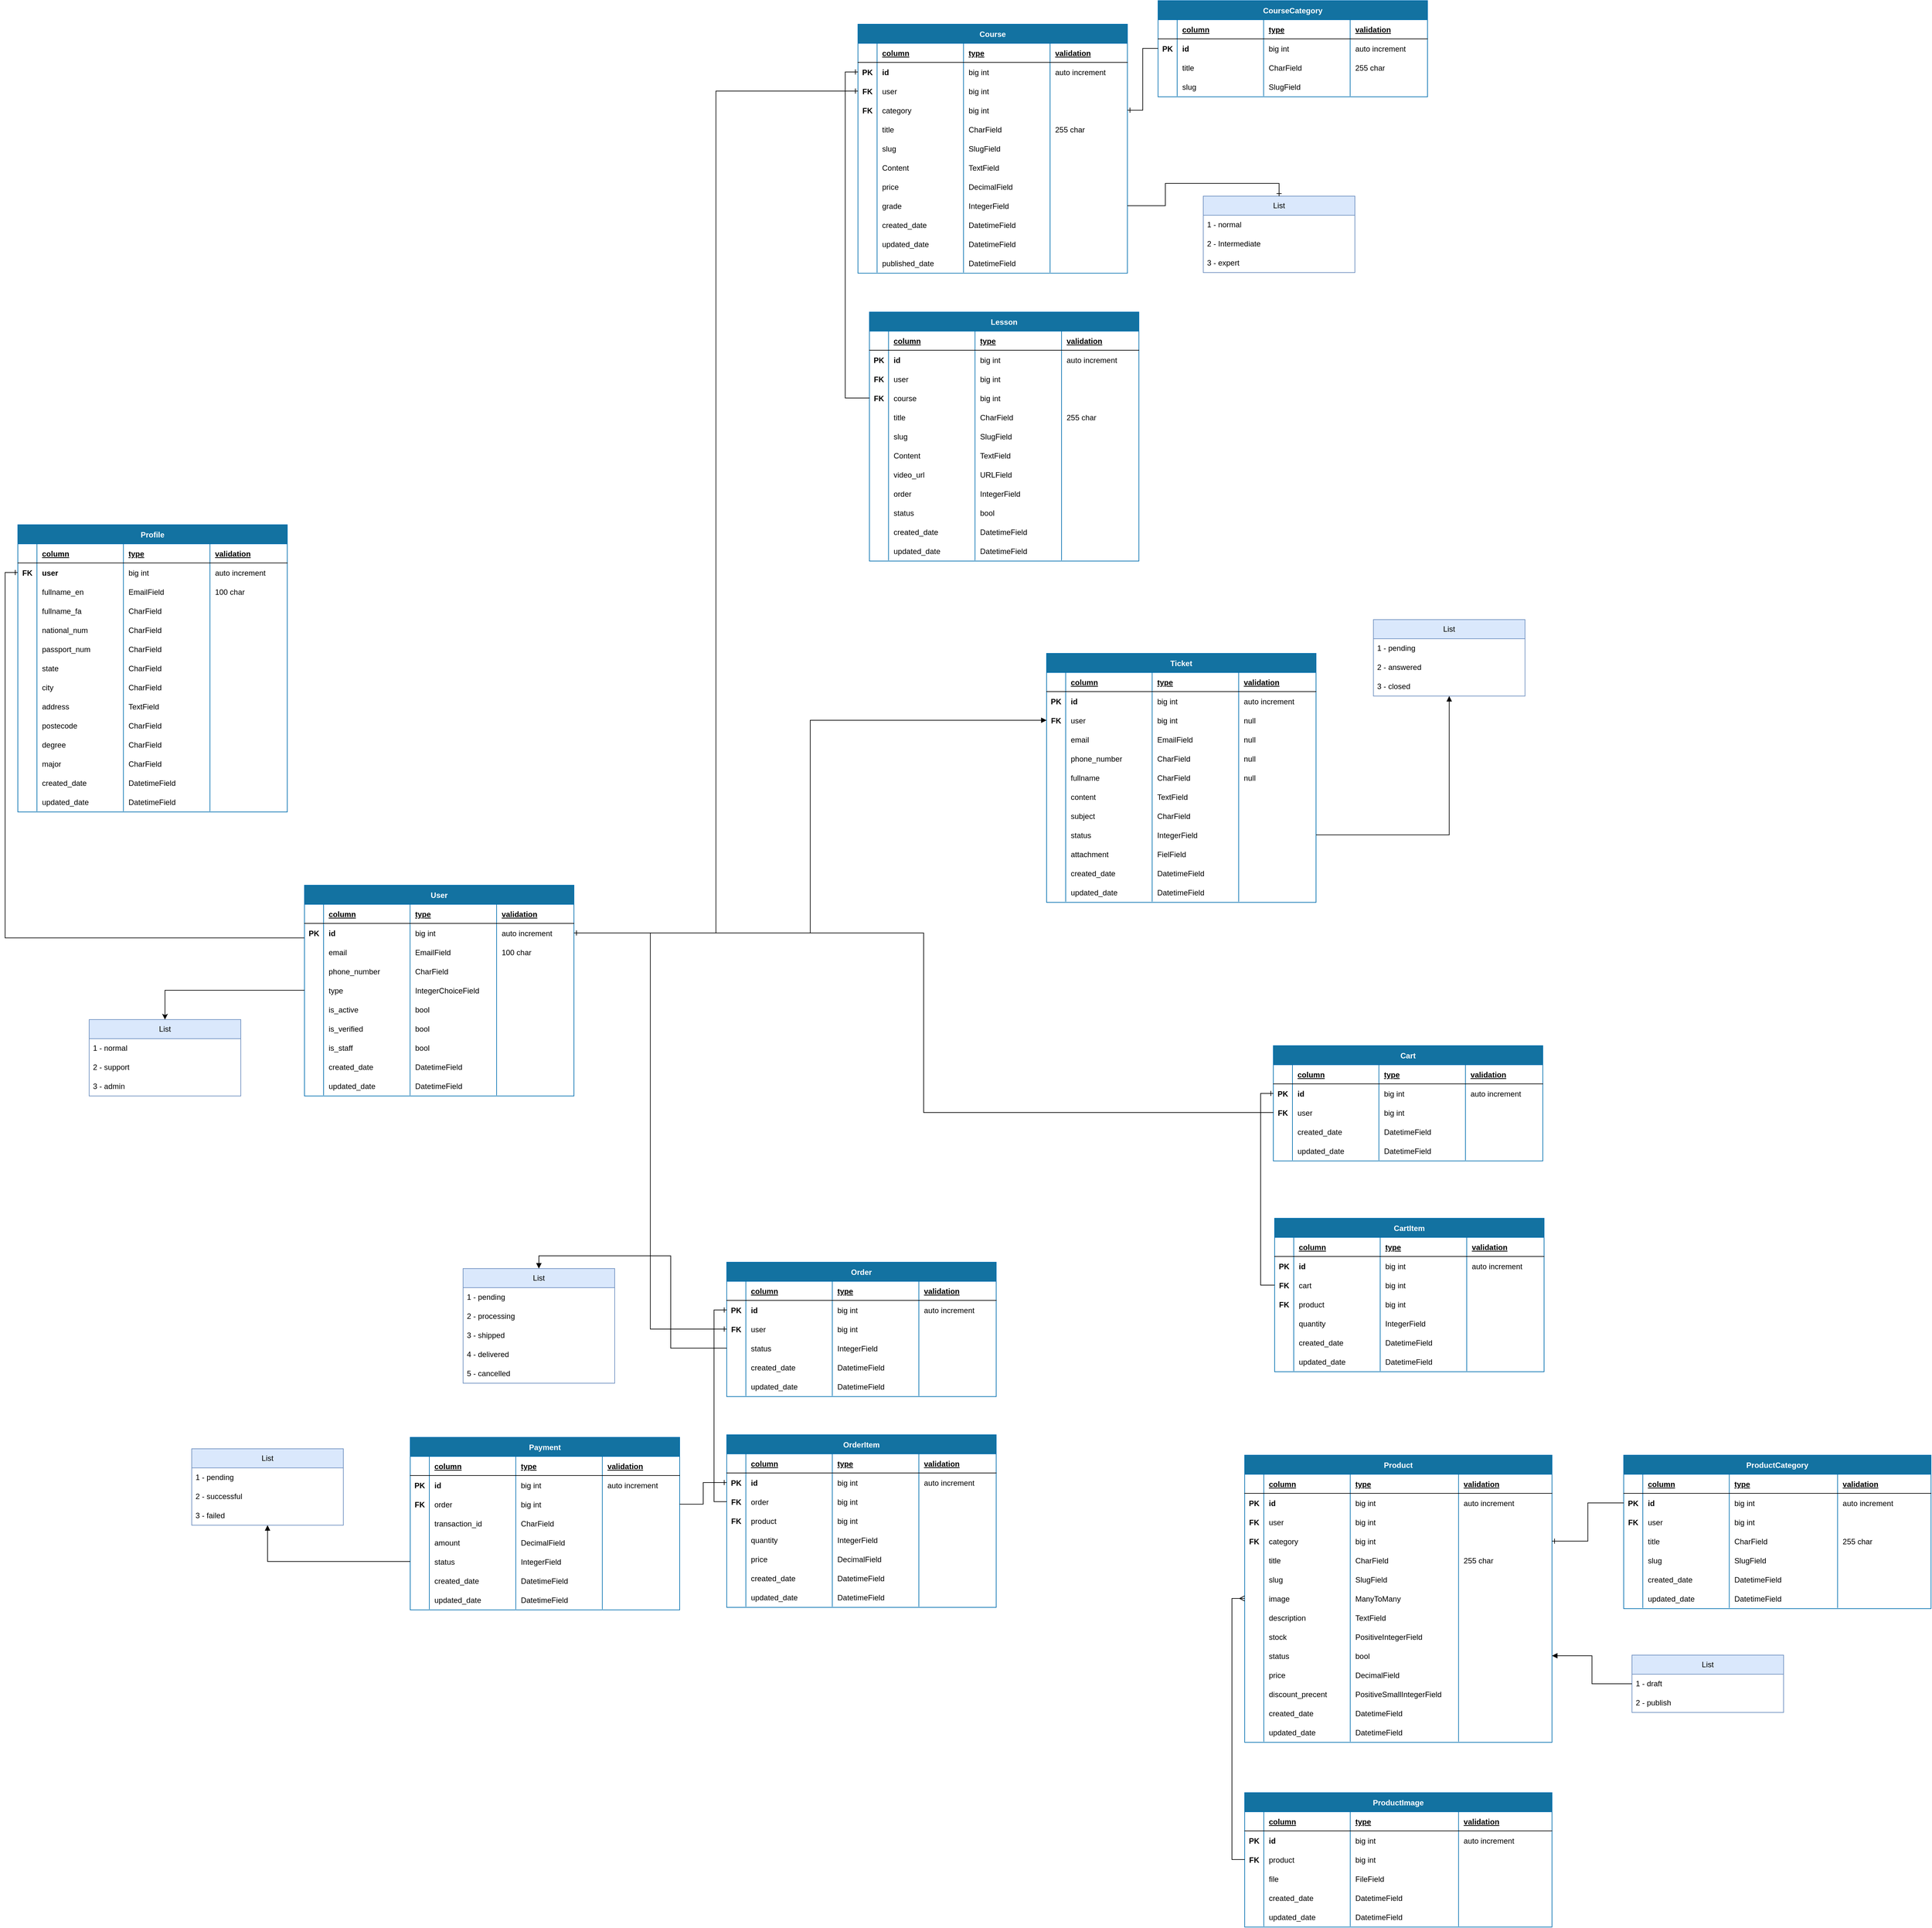 <mxfile version="20.6.2" type="device"><diagram id="OItZDKs_ZFFBjnSPFnCY" name="Page-1"><mxGraphModel dx="7224" dy="4472" grid="0" gridSize="10" guides="1" tooltips="1" connect="1" arrows="1" fold="1" page="0" pageScale="1" pageWidth="827" pageHeight="1169" math="0" shadow="0"><root><mxCell id="0"/><mxCell id="1" parent="0"/><mxCell id="HMdGlFz5ff-ndA-cVD7W-103" style="edgeStyle=orthogonalEdgeStyle;rounded=0;orthogonalLoop=1;jettySize=auto;html=1;exitX=0;exitY=0.25;exitDx=0;exitDy=0;entryX=0;entryY=0.5;entryDx=0;entryDy=0;endArrow=ERone;endFill=0;" parent="1" source="9-zzwbaYc7GeR1OFjR-c-1247" target="HMdGlFz5ff-ndA-cVD7W-33" edge="1"><mxGeometry relative="1" as="geometry"/></mxCell><mxCell id="9-zzwbaYc7GeR1OFjR-c-1247" value="User" style="shape=table;startSize=30;container=1;collapsible=1;childLayout=tableLayout;fixedRows=1;rowLines=0;fontStyle=1;align=center;resizeLast=1;fillColor=#1372A1;strokeColor=#006EAF;fontColor=#ffffff;" parent="1" vertex="1"><mxGeometry x="-1062" y="274" width="423" height="331" as="geometry"><mxRectangle x="160" y="130" width="70" height="30" as="alternateBounds"/></mxGeometry></mxCell><mxCell id="9-zzwbaYc7GeR1OFjR-c-1248" value="" style="shape=tableRow;horizontal=0;startSize=0;swimlaneHead=0;swimlaneBody=0;fillColor=none;collapsible=0;dropTarget=0;points=[[0,0.5],[1,0.5]];portConstraint=eastwest;top=0;left=0;right=0;bottom=1;" parent="9-zzwbaYc7GeR1OFjR-c-1247" vertex="1"><mxGeometry y="30" width="423" height="30" as="geometry"/></mxCell><mxCell id="9-zzwbaYc7GeR1OFjR-c-1249" value="" style="shape=partialRectangle;connectable=0;fillColor=none;top=0;left=0;bottom=0;right=0;fontStyle=1;overflow=hidden;" parent="9-zzwbaYc7GeR1OFjR-c-1248" vertex="1"><mxGeometry width="30" height="30" as="geometry"><mxRectangle width="30" height="30" as="alternateBounds"/></mxGeometry></mxCell><mxCell id="9-zzwbaYc7GeR1OFjR-c-1250" value="column" style="shape=partialRectangle;connectable=0;fillColor=none;top=0;left=0;bottom=0;right=0;align=left;spacingLeft=6;fontStyle=5;overflow=hidden;" parent="9-zzwbaYc7GeR1OFjR-c-1248" vertex="1"><mxGeometry x="30" width="135.724" height="30" as="geometry"><mxRectangle width="135.724" height="30" as="alternateBounds"/></mxGeometry></mxCell><mxCell id="9-zzwbaYc7GeR1OFjR-c-1251" value="type" style="shape=partialRectangle;connectable=0;fillColor=none;top=0;left=0;bottom=0;right=0;align=left;spacingLeft=6;fontStyle=5;overflow=hidden;" parent="9-zzwbaYc7GeR1OFjR-c-1248" vertex="1"><mxGeometry x="165.724" width="135.862" height="30" as="geometry"><mxRectangle width="135.862" height="30" as="alternateBounds"/></mxGeometry></mxCell><mxCell id="9-zzwbaYc7GeR1OFjR-c-1252" value="validation" style="shape=partialRectangle;connectable=0;fillColor=none;top=0;left=0;bottom=0;right=0;align=left;spacingLeft=6;fontStyle=5;overflow=hidden;" parent="9-zzwbaYc7GeR1OFjR-c-1248" vertex="1"><mxGeometry x="301.586" width="121.414" height="30" as="geometry"><mxRectangle width="121.414" height="30" as="alternateBounds"/></mxGeometry></mxCell><mxCell id="9-zzwbaYc7GeR1OFjR-c-1253" style="shape=tableRow;horizontal=0;startSize=0;swimlaneHead=0;swimlaneBody=0;fillColor=none;collapsible=0;dropTarget=0;points=[[0,0.5],[1,0.5]];portConstraint=eastwest;top=0;left=0;right=0;bottom=0;" parent="9-zzwbaYc7GeR1OFjR-c-1247" vertex="1"><mxGeometry y="60" width="423" height="30" as="geometry"/></mxCell><mxCell id="9-zzwbaYc7GeR1OFjR-c-1254" value="PK" style="shape=partialRectangle;connectable=0;fillColor=none;top=0;left=0;bottom=0;right=0;editable=1;overflow=hidden;fontStyle=1" parent="9-zzwbaYc7GeR1OFjR-c-1253" vertex="1"><mxGeometry width="30" height="30" as="geometry"><mxRectangle width="30" height="30" as="alternateBounds"/></mxGeometry></mxCell><mxCell id="9-zzwbaYc7GeR1OFjR-c-1255" value="id" style="shape=partialRectangle;connectable=0;fillColor=none;top=0;left=0;bottom=0;right=0;align=left;spacingLeft=6;overflow=hidden;fontStyle=1" parent="9-zzwbaYc7GeR1OFjR-c-1253" vertex="1"><mxGeometry x="30" width="135.724" height="30" as="geometry"><mxRectangle width="135.724" height="30" as="alternateBounds"/></mxGeometry></mxCell><mxCell id="9-zzwbaYc7GeR1OFjR-c-1256" value="big int" style="shape=partialRectangle;connectable=0;fillColor=none;top=0;left=0;bottom=0;right=0;align=left;spacingLeft=6;overflow=hidden;" parent="9-zzwbaYc7GeR1OFjR-c-1253" vertex="1"><mxGeometry x="165.724" width="135.862" height="30" as="geometry"><mxRectangle width="135.862" height="30" as="alternateBounds"/></mxGeometry></mxCell><mxCell id="9-zzwbaYc7GeR1OFjR-c-1257" value="auto increment" style="shape=partialRectangle;connectable=0;fillColor=none;top=0;left=0;bottom=0;right=0;align=left;spacingLeft=6;overflow=hidden;" parent="9-zzwbaYc7GeR1OFjR-c-1253" vertex="1"><mxGeometry x="301.586" width="121.414" height="30" as="geometry"><mxRectangle width="121.414" height="30" as="alternateBounds"/></mxGeometry></mxCell><mxCell id="9-zzwbaYc7GeR1OFjR-c-1263" value="" style="shape=tableRow;horizontal=0;startSize=0;swimlaneHead=0;swimlaneBody=0;fillColor=none;collapsible=0;dropTarget=0;points=[[0,0.5],[1,0.5]];portConstraint=eastwest;top=0;left=0;right=0;bottom=0;" parent="9-zzwbaYc7GeR1OFjR-c-1247" vertex="1"><mxGeometry y="90" width="423" height="30" as="geometry"/></mxCell><mxCell id="9-zzwbaYc7GeR1OFjR-c-1264" value="" style="shape=partialRectangle;connectable=0;fillColor=none;top=0;left=0;bottom=0;right=0;editable=1;overflow=hidden;" parent="9-zzwbaYc7GeR1OFjR-c-1263" vertex="1"><mxGeometry width="30" height="30" as="geometry"><mxRectangle width="30" height="30" as="alternateBounds"/></mxGeometry></mxCell><mxCell id="9-zzwbaYc7GeR1OFjR-c-1265" value="email" style="shape=partialRectangle;connectable=0;top=0;left=0;bottom=0;right=0;align=left;spacingLeft=6;overflow=hidden;fillColor=none;" parent="9-zzwbaYc7GeR1OFjR-c-1263" vertex="1"><mxGeometry x="30" width="135.724" height="30" as="geometry"><mxRectangle width="135.724" height="30" as="alternateBounds"/></mxGeometry></mxCell><mxCell id="9-zzwbaYc7GeR1OFjR-c-1266" value="EmailField" style="shape=partialRectangle;connectable=0;top=0;left=0;bottom=0;right=0;align=left;spacingLeft=6;overflow=hidden;fillColor=none;" parent="9-zzwbaYc7GeR1OFjR-c-1263" vertex="1"><mxGeometry x="165.724" width="135.862" height="30" as="geometry"><mxRectangle width="135.862" height="30" as="alternateBounds"/></mxGeometry></mxCell><mxCell id="9-zzwbaYc7GeR1OFjR-c-1267" value="100 char" style="shape=partialRectangle;connectable=0;top=0;left=0;bottom=0;right=0;align=left;spacingLeft=6;overflow=hidden;fillColor=none;" parent="9-zzwbaYc7GeR1OFjR-c-1263" vertex="1"><mxGeometry x="301.586" width="121.414" height="30" as="geometry"><mxRectangle width="121.414" height="30" as="alternateBounds"/></mxGeometry></mxCell><mxCell id="9-zzwbaYc7GeR1OFjR-c-1273" style="shape=tableRow;horizontal=0;startSize=0;swimlaneHead=0;swimlaneBody=0;fillColor=none;collapsible=0;dropTarget=0;points=[[0,0.5],[1,0.5]];portConstraint=eastwest;top=0;left=0;right=0;bottom=0;" parent="9-zzwbaYc7GeR1OFjR-c-1247" vertex="1"><mxGeometry y="120" width="423" height="30" as="geometry"/></mxCell><mxCell id="9-zzwbaYc7GeR1OFjR-c-1274" style="shape=partialRectangle;connectable=0;fillColor=none;top=0;left=0;bottom=0;right=0;editable=1;overflow=hidden;" parent="9-zzwbaYc7GeR1OFjR-c-1273" vertex="1"><mxGeometry width="30" height="30" as="geometry"><mxRectangle width="30" height="30" as="alternateBounds"/></mxGeometry></mxCell><mxCell id="9-zzwbaYc7GeR1OFjR-c-1275" value="phone_number" style="shape=partialRectangle;connectable=0;top=0;left=0;bottom=0;right=0;align=left;spacingLeft=6;overflow=hidden;fillColor=none;" parent="9-zzwbaYc7GeR1OFjR-c-1273" vertex="1"><mxGeometry x="30" width="135.724" height="30" as="geometry"><mxRectangle width="135.724" height="30" as="alternateBounds"/></mxGeometry></mxCell><mxCell id="9-zzwbaYc7GeR1OFjR-c-1276" value="CharField" style="shape=partialRectangle;connectable=0;top=0;left=0;bottom=0;right=0;align=left;spacingLeft=6;overflow=hidden;fillColor=none;" parent="9-zzwbaYc7GeR1OFjR-c-1273" vertex="1"><mxGeometry x="165.724" width="135.862" height="30" as="geometry"><mxRectangle width="135.862" height="30" as="alternateBounds"/></mxGeometry></mxCell><mxCell id="9-zzwbaYc7GeR1OFjR-c-1277" style="shape=partialRectangle;connectable=0;top=0;left=0;bottom=0;right=0;align=left;spacingLeft=6;overflow=hidden;fillColor=none;" parent="9-zzwbaYc7GeR1OFjR-c-1273" vertex="1"><mxGeometry x="301.586" width="121.414" height="30" as="geometry"><mxRectangle width="121.414" height="30" as="alternateBounds"/></mxGeometry></mxCell><mxCell id="HMdGlFz5ff-ndA-cVD7W-21" style="shape=tableRow;horizontal=0;startSize=0;swimlaneHead=0;swimlaneBody=0;fillColor=none;collapsible=0;dropTarget=0;points=[[0,0.5],[1,0.5]];portConstraint=eastwest;top=0;left=0;right=0;bottom=0;" parent="9-zzwbaYc7GeR1OFjR-c-1247" vertex="1"><mxGeometry y="150" width="423" height="30" as="geometry"/></mxCell><mxCell id="HMdGlFz5ff-ndA-cVD7W-22" style="shape=partialRectangle;connectable=0;fillColor=none;top=0;left=0;bottom=0;right=0;editable=1;overflow=hidden;" parent="HMdGlFz5ff-ndA-cVD7W-21" vertex="1"><mxGeometry width="30" height="30" as="geometry"><mxRectangle width="30" height="30" as="alternateBounds"/></mxGeometry></mxCell><mxCell id="HMdGlFz5ff-ndA-cVD7W-23" value="type" style="shape=partialRectangle;connectable=0;top=0;left=0;bottom=0;right=0;align=left;spacingLeft=6;overflow=hidden;fillColor=none;" parent="HMdGlFz5ff-ndA-cVD7W-21" vertex="1"><mxGeometry x="30" width="135.724" height="30" as="geometry"><mxRectangle width="135.724" height="30" as="alternateBounds"/></mxGeometry></mxCell><mxCell id="HMdGlFz5ff-ndA-cVD7W-24" value="IntegerChoiceField" style="shape=partialRectangle;connectable=0;top=0;left=0;bottom=0;right=0;align=left;spacingLeft=6;overflow=hidden;fillColor=none;" parent="HMdGlFz5ff-ndA-cVD7W-21" vertex="1"><mxGeometry x="165.724" width="135.862" height="30" as="geometry"><mxRectangle width="135.862" height="30" as="alternateBounds"/></mxGeometry></mxCell><mxCell id="HMdGlFz5ff-ndA-cVD7W-25" style="shape=partialRectangle;connectable=0;top=0;left=0;bottom=0;right=0;align=left;spacingLeft=6;overflow=hidden;fillColor=none;" parent="HMdGlFz5ff-ndA-cVD7W-21" vertex="1"><mxGeometry x="301.586" width="121.414" height="30" as="geometry"><mxRectangle width="121.414" height="30" as="alternateBounds"/></mxGeometry></mxCell><mxCell id="9-zzwbaYc7GeR1OFjR-c-1298" style="shape=tableRow;horizontal=0;startSize=0;swimlaneHead=0;swimlaneBody=0;fillColor=none;collapsible=0;dropTarget=0;points=[[0,0.5],[1,0.5]];portConstraint=eastwest;top=0;left=0;right=0;bottom=0;" parent="9-zzwbaYc7GeR1OFjR-c-1247" vertex="1"><mxGeometry y="180" width="423" height="30" as="geometry"/></mxCell><mxCell id="9-zzwbaYc7GeR1OFjR-c-1299" style="shape=partialRectangle;connectable=0;fillColor=none;top=0;left=0;bottom=0;right=0;editable=1;overflow=hidden;" parent="9-zzwbaYc7GeR1OFjR-c-1298" vertex="1"><mxGeometry width="30" height="30" as="geometry"><mxRectangle width="30" height="30" as="alternateBounds"/></mxGeometry></mxCell><mxCell id="9-zzwbaYc7GeR1OFjR-c-1300" value="is_active" style="shape=partialRectangle;connectable=0;top=0;left=0;bottom=0;right=0;align=left;spacingLeft=6;overflow=hidden;fillColor=none;" parent="9-zzwbaYc7GeR1OFjR-c-1298" vertex="1"><mxGeometry x="30" width="135.724" height="30" as="geometry"><mxRectangle width="135.724" height="30" as="alternateBounds"/></mxGeometry></mxCell><mxCell id="9-zzwbaYc7GeR1OFjR-c-1301" value="bool" style="shape=partialRectangle;connectable=0;top=0;left=0;bottom=0;right=0;align=left;spacingLeft=6;overflow=hidden;fillColor=none;" parent="9-zzwbaYc7GeR1OFjR-c-1298" vertex="1"><mxGeometry x="165.724" width="135.862" height="30" as="geometry"><mxRectangle width="135.862" height="30" as="alternateBounds"/></mxGeometry></mxCell><mxCell id="9-zzwbaYc7GeR1OFjR-c-1302" style="shape=partialRectangle;connectable=0;top=0;left=0;bottom=0;right=0;align=left;spacingLeft=6;overflow=hidden;fillColor=none;" parent="9-zzwbaYc7GeR1OFjR-c-1298" vertex="1"><mxGeometry x="301.586" width="121.414" height="30" as="geometry"><mxRectangle width="121.414" height="30" as="alternateBounds"/></mxGeometry></mxCell><mxCell id="HMdGlFz5ff-ndA-cVD7W-1" style="shape=tableRow;horizontal=0;startSize=0;swimlaneHead=0;swimlaneBody=0;fillColor=none;collapsible=0;dropTarget=0;points=[[0,0.5],[1,0.5]];portConstraint=eastwest;top=0;left=0;right=0;bottom=0;" parent="9-zzwbaYc7GeR1OFjR-c-1247" vertex="1"><mxGeometry y="210" width="423" height="30" as="geometry"/></mxCell><mxCell id="HMdGlFz5ff-ndA-cVD7W-2" style="shape=partialRectangle;connectable=0;fillColor=none;top=0;left=0;bottom=0;right=0;editable=1;overflow=hidden;" parent="HMdGlFz5ff-ndA-cVD7W-1" vertex="1"><mxGeometry width="30" height="30" as="geometry"><mxRectangle width="30" height="30" as="alternateBounds"/></mxGeometry></mxCell><mxCell id="HMdGlFz5ff-ndA-cVD7W-3" value="is_verified" style="shape=partialRectangle;connectable=0;top=0;left=0;bottom=0;right=0;align=left;spacingLeft=6;overflow=hidden;fillColor=none;" parent="HMdGlFz5ff-ndA-cVD7W-1" vertex="1"><mxGeometry x="30" width="135.724" height="30" as="geometry"><mxRectangle width="135.724" height="30" as="alternateBounds"/></mxGeometry></mxCell><mxCell id="HMdGlFz5ff-ndA-cVD7W-4" value="bool" style="shape=partialRectangle;connectable=0;top=0;left=0;bottom=0;right=0;align=left;spacingLeft=6;overflow=hidden;fillColor=none;" parent="HMdGlFz5ff-ndA-cVD7W-1" vertex="1"><mxGeometry x="165.724" width="135.862" height="30" as="geometry"><mxRectangle width="135.862" height="30" as="alternateBounds"/></mxGeometry></mxCell><mxCell id="HMdGlFz5ff-ndA-cVD7W-5" style="shape=partialRectangle;connectable=0;top=0;left=0;bottom=0;right=0;align=left;spacingLeft=6;overflow=hidden;fillColor=none;" parent="HMdGlFz5ff-ndA-cVD7W-1" vertex="1"><mxGeometry x="301.586" width="121.414" height="30" as="geometry"><mxRectangle width="121.414" height="30" as="alternateBounds"/></mxGeometry></mxCell><mxCell id="HMdGlFz5ff-ndA-cVD7W-6" style="shape=tableRow;horizontal=0;startSize=0;swimlaneHead=0;swimlaneBody=0;fillColor=none;collapsible=0;dropTarget=0;points=[[0,0.5],[1,0.5]];portConstraint=eastwest;top=0;left=0;right=0;bottom=0;" parent="9-zzwbaYc7GeR1OFjR-c-1247" vertex="1"><mxGeometry y="240" width="423" height="30" as="geometry"/></mxCell><mxCell id="HMdGlFz5ff-ndA-cVD7W-7" style="shape=partialRectangle;connectable=0;fillColor=none;top=0;left=0;bottom=0;right=0;editable=1;overflow=hidden;" parent="HMdGlFz5ff-ndA-cVD7W-6" vertex="1"><mxGeometry width="30" height="30" as="geometry"><mxRectangle width="30" height="30" as="alternateBounds"/></mxGeometry></mxCell><mxCell id="HMdGlFz5ff-ndA-cVD7W-8" value="is_staff" style="shape=partialRectangle;connectable=0;top=0;left=0;bottom=0;right=0;align=left;spacingLeft=6;overflow=hidden;fillColor=none;" parent="HMdGlFz5ff-ndA-cVD7W-6" vertex="1"><mxGeometry x="30" width="135.724" height="30" as="geometry"><mxRectangle width="135.724" height="30" as="alternateBounds"/></mxGeometry></mxCell><mxCell id="HMdGlFz5ff-ndA-cVD7W-9" value="bool" style="shape=partialRectangle;connectable=0;top=0;left=0;bottom=0;right=0;align=left;spacingLeft=6;overflow=hidden;fillColor=none;" parent="HMdGlFz5ff-ndA-cVD7W-6" vertex="1"><mxGeometry x="165.724" width="135.862" height="30" as="geometry"><mxRectangle width="135.862" height="30" as="alternateBounds"/></mxGeometry></mxCell><mxCell id="HMdGlFz5ff-ndA-cVD7W-10" style="shape=partialRectangle;connectable=0;top=0;left=0;bottom=0;right=0;align=left;spacingLeft=6;overflow=hidden;fillColor=none;" parent="HMdGlFz5ff-ndA-cVD7W-6" vertex="1"><mxGeometry x="301.586" width="121.414" height="30" as="geometry"><mxRectangle width="121.414" height="30" as="alternateBounds"/></mxGeometry></mxCell><mxCell id="HMdGlFz5ff-ndA-cVD7W-11" style="shape=tableRow;horizontal=0;startSize=0;swimlaneHead=0;swimlaneBody=0;fillColor=none;collapsible=0;dropTarget=0;points=[[0,0.5],[1,0.5]];portConstraint=eastwest;top=0;left=0;right=0;bottom=0;" parent="9-zzwbaYc7GeR1OFjR-c-1247" vertex="1"><mxGeometry y="270" width="423" height="30" as="geometry"/></mxCell><mxCell id="HMdGlFz5ff-ndA-cVD7W-12" style="shape=partialRectangle;connectable=0;fillColor=none;top=0;left=0;bottom=0;right=0;editable=1;overflow=hidden;" parent="HMdGlFz5ff-ndA-cVD7W-11" vertex="1"><mxGeometry width="30" height="30" as="geometry"><mxRectangle width="30" height="30" as="alternateBounds"/></mxGeometry></mxCell><mxCell id="HMdGlFz5ff-ndA-cVD7W-13" value="created_date" style="shape=partialRectangle;connectable=0;top=0;left=0;bottom=0;right=0;align=left;spacingLeft=6;overflow=hidden;fillColor=none;" parent="HMdGlFz5ff-ndA-cVD7W-11" vertex="1"><mxGeometry x="30" width="135.724" height="30" as="geometry"><mxRectangle width="135.724" height="30" as="alternateBounds"/></mxGeometry></mxCell><mxCell id="HMdGlFz5ff-ndA-cVD7W-14" value="DatetimeField" style="shape=partialRectangle;connectable=0;top=0;left=0;bottom=0;right=0;align=left;spacingLeft=6;overflow=hidden;fillColor=none;" parent="HMdGlFz5ff-ndA-cVD7W-11" vertex="1"><mxGeometry x="165.724" width="135.862" height="30" as="geometry"><mxRectangle width="135.862" height="30" as="alternateBounds"/></mxGeometry></mxCell><mxCell id="HMdGlFz5ff-ndA-cVD7W-15" style="shape=partialRectangle;connectable=0;top=0;left=0;bottom=0;right=0;align=left;spacingLeft=6;overflow=hidden;fillColor=none;" parent="HMdGlFz5ff-ndA-cVD7W-11" vertex="1"><mxGeometry x="301.586" width="121.414" height="30" as="geometry"><mxRectangle width="121.414" height="30" as="alternateBounds"/></mxGeometry></mxCell><mxCell id="HMdGlFz5ff-ndA-cVD7W-16" style="shape=tableRow;horizontal=0;startSize=0;swimlaneHead=0;swimlaneBody=0;fillColor=none;collapsible=0;dropTarget=0;points=[[0,0.5],[1,0.5]];portConstraint=eastwest;top=0;left=0;right=0;bottom=0;" parent="9-zzwbaYc7GeR1OFjR-c-1247" vertex="1"><mxGeometry y="300" width="423" height="30" as="geometry"/></mxCell><mxCell id="HMdGlFz5ff-ndA-cVD7W-17" style="shape=partialRectangle;connectable=0;fillColor=none;top=0;left=0;bottom=0;right=0;editable=1;overflow=hidden;" parent="HMdGlFz5ff-ndA-cVD7W-16" vertex="1"><mxGeometry width="30" height="30" as="geometry"><mxRectangle width="30" height="30" as="alternateBounds"/></mxGeometry></mxCell><mxCell id="HMdGlFz5ff-ndA-cVD7W-18" value="updated_date" style="shape=partialRectangle;connectable=0;top=0;left=0;bottom=0;right=0;align=left;spacingLeft=6;overflow=hidden;fillColor=none;" parent="HMdGlFz5ff-ndA-cVD7W-16" vertex="1"><mxGeometry x="30" width="135.724" height="30" as="geometry"><mxRectangle width="135.724" height="30" as="alternateBounds"/></mxGeometry></mxCell><mxCell id="HMdGlFz5ff-ndA-cVD7W-19" value="DatetimeField" style="shape=partialRectangle;connectable=0;top=0;left=0;bottom=0;right=0;align=left;spacingLeft=6;overflow=hidden;fillColor=none;" parent="HMdGlFz5ff-ndA-cVD7W-16" vertex="1"><mxGeometry x="165.724" width="135.862" height="30" as="geometry"><mxRectangle width="135.862" height="30" as="alternateBounds"/></mxGeometry></mxCell><mxCell id="HMdGlFz5ff-ndA-cVD7W-20" style="shape=partialRectangle;connectable=0;top=0;left=0;bottom=0;right=0;align=left;spacingLeft=6;overflow=hidden;fillColor=none;" parent="HMdGlFz5ff-ndA-cVD7W-16" vertex="1"><mxGeometry x="301.586" width="121.414" height="30" as="geometry"><mxRectangle width="121.414" height="30" as="alternateBounds"/></mxGeometry></mxCell><mxCell id="lOaq-rkFkSY1LjigKJMa-1" value="List" style="swimlane;fontStyle=0;childLayout=stackLayout;horizontal=1;startSize=30;horizontalStack=0;resizeParent=1;resizeParentMax=0;resizeLast=0;collapsible=1;marginBottom=0;whiteSpace=wrap;html=1;fillColor=#dae8fc;strokeColor=#6c8ebf;" parent="1" vertex="1"><mxGeometry x="-1400" y="485" width="238" height="120" as="geometry"/></mxCell><mxCell id="lOaq-rkFkSY1LjigKJMa-2" value="1 - normal" style="text;strokeColor=none;fillColor=none;align=left;verticalAlign=middle;spacingLeft=4;spacingRight=4;overflow=hidden;points=[[0,0.5],[1,0.5]];portConstraint=eastwest;rotatable=0;whiteSpace=wrap;html=1;" parent="lOaq-rkFkSY1LjigKJMa-1" vertex="1"><mxGeometry y="30" width="238" height="30" as="geometry"/></mxCell><mxCell id="lOaq-rkFkSY1LjigKJMa-3" value="2 - support" style="text;strokeColor=none;fillColor=none;align=left;verticalAlign=middle;spacingLeft=4;spacingRight=4;overflow=hidden;points=[[0,0.5],[1,0.5]];portConstraint=eastwest;rotatable=0;whiteSpace=wrap;html=1;" parent="lOaq-rkFkSY1LjigKJMa-1" vertex="1"><mxGeometry y="60" width="238" height="30" as="geometry"/></mxCell><mxCell id="lOaq-rkFkSY1LjigKJMa-4" value="3 - admin" style="text;strokeColor=none;fillColor=none;align=left;verticalAlign=middle;spacingLeft=4;spacingRight=4;overflow=hidden;points=[[0,0.5],[1,0.5]];portConstraint=eastwest;rotatable=0;whiteSpace=wrap;html=1;" parent="lOaq-rkFkSY1LjigKJMa-1" vertex="1"><mxGeometry y="90" width="238" height="30" as="geometry"/></mxCell><mxCell id="HMdGlFz5ff-ndA-cVD7W-26" style="edgeStyle=orthogonalEdgeStyle;rounded=0;orthogonalLoop=1;jettySize=auto;html=1;entryX=0.5;entryY=0;entryDx=0;entryDy=0;" parent="1" source="HMdGlFz5ff-ndA-cVD7W-21" target="lOaq-rkFkSY1LjigKJMa-1" edge="1"><mxGeometry relative="1" as="geometry"/></mxCell><mxCell id="HMdGlFz5ff-ndA-cVD7W-27" value="Profile" style="shape=table;startSize=30;container=1;collapsible=1;childLayout=tableLayout;fixedRows=1;rowLines=0;fontStyle=1;align=center;resizeLast=1;fillColor=#1372A1;strokeColor=#006EAF;fontColor=#ffffff;" parent="1" vertex="1"><mxGeometry x="-1512" y="-292" width="423" height="451" as="geometry"><mxRectangle x="160" y="130" width="70" height="30" as="alternateBounds"/></mxGeometry></mxCell><mxCell id="HMdGlFz5ff-ndA-cVD7W-28" value="" style="shape=tableRow;horizontal=0;startSize=0;swimlaneHead=0;swimlaneBody=0;fillColor=none;collapsible=0;dropTarget=0;points=[[0,0.5],[1,0.5]];portConstraint=eastwest;top=0;left=0;right=0;bottom=1;" parent="HMdGlFz5ff-ndA-cVD7W-27" vertex="1"><mxGeometry y="30" width="423" height="30" as="geometry"/></mxCell><mxCell id="HMdGlFz5ff-ndA-cVD7W-29" value="" style="shape=partialRectangle;connectable=0;fillColor=none;top=0;left=0;bottom=0;right=0;fontStyle=1;overflow=hidden;" parent="HMdGlFz5ff-ndA-cVD7W-28" vertex="1"><mxGeometry width="30" height="30" as="geometry"><mxRectangle width="30" height="30" as="alternateBounds"/></mxGeometry></mxCell><mxCell id="HMdGlFz5ff-ndA-cVD7W-30" value="column" style="shape=partialRectangle;connectable=0;fillColor=none;top=0;left=0;bottom=0;right=0;align=left;spacingLeft=6;fontStyle=5;overflow=hidden;" parent="HMdGlFz5ff-ndA-cVD7W-28" vertex="1"><mxGeometry x="30" width="135.724" height="30" as="geometry"><mxRectangle width="135.724" height="30" as="alternateBounds"/></mxGeometry></mxCell><mxCell id="HMdGlFz5ff-ndA-cVD7W-31" value="type" style="shape=partialRectangle;connectable=0;fillColor=none;top=0;left=0;bottom=0;right=0;align=left;spacingLeft=6;fontStyle=5;overflow=hidden;" parent="HMdGlFz5ff-ndA-cVD7W-28" vertex="1"><mxGeometry x="165.724" width="135.862" height="30" as="geometry"><mxRectangle width="135.862" height="30" as="alternateBounds"/></mxGeometry></mxCell><mxCell id="HMdGlFz5ff-ndA-cVD7W-32" value="validation" style="shape=partialRectangle;connectable=0;fillColor=none;top=0;left=0;bottom=0;right=0;align=left;spacingLeft=6;fontStyle=5;overflow=hidden;" parent="HMdGlFz5ff-ndA-cVD7W-28" vertex="1"><mxGeometry x="301.586" width="121.414" height="30" as="geometry"><mxRectangle width="121.414" height="30" as="alternateBounds"/></mxGeometry></mxCell><mxCell id="HMdGlFz5ff-ndA-cVD7W-33" style="shape=tableRow;horizontal=0;startSize=0;swimlaneHead=0;swimlaneBody=0;fillColor=none;collapsible=0;dropTarget=0;points=[[0,0.5],[1,0.5]];portConstraint=eastwest;top=0;left=0;right=0;bottom=0;" parent="HMdGlFz5ff-ndA-cVD7W-27" vertex="1"><mxGeometry y="60" width="423" height="30" as="geometry"/></mxCell><mxCell id="HMdGlFz5ff-ndA-cVD7W-34" value="FK" style="shape=partialRectangle;connectable=0;fillColor=none;top=0;left=0;bottom=0;right=0;editable=1;overflow=hidden;fontStyle=1" parent="HMdGlFz5ff-ndA-cVD7W-33" vertex="1"><mxGeometry width="30" height="30" as="geometry"><mxRectangle width="30" height="30" as="alternateBounds"/></mxGeometry></mxCell><mxCell id="HMdGlFz5ff-ndA-cVD7W-35" value="user" style="shape=partialRectangle;connectable=0;fillColor=none;top=0;left=0;bottom=0;right=0;align=left;spacingLeft=6;overflow=hidden;fontStyle=1" parent="HMdGlFz5ff-ndA-cVD7W-33" vertex="1"><mxGeometry x="30" width="135.724" height="30" as="geometry"><mxRectangle width="135.724" height="30" as="alternateBounds"/></mxGeometry></mxCell><mxCell id="HMdGlFz5ff-ndA-cVD7W-36" value="big int" style="shape=partialRectangle;connectable=0;fillColor=none;top=0;left=0;bottom=0;right=0;align=left;spacingLeft=6;overflow=hidden;" parent="HMdGlFz5ff-ndA-cVD7W-33" vertex="1"><mxGeometry x="165.724" width="135.862" height="30" as="geometry"><mxRectangle width="135.862" height="30" as="alternateBounds"/></mxGeometry></mxCell><mxCell id="HMdGlFz5ff-ndA-cVD7W-37" value="auto increment" style="shape=partialRectangle;connectable=0;fillColor=none;top=0;left=0;bottom=0;right=0;align=left;spacingLeft=6;overflow=hidden;" parent="HMdGlFz5ff-ndA-cVD7W-33" vertex="1"><mxGeometry x="301.586" width="121.414" height="30" as="geometry"><mxRectangle width="121.414" height="30" as="alternateBounds"/></mxGeometry></mxCell><mxCell id="HMdGlFz5ff-ndA-cVD7W-38" value="" style="shape=tableRow;horizontal=0;startSize=0;swimlaneHead=0;swimlaneBody=0;fillColor=none;collapsible=0;dropTarget=0;points=[[0,0.5],[1,0.5]];portConstraint=eastwest;top=0;left=0;right=0;bottom=0;" parent="HMdGlFz5ff-ndA-cVD7W-27" vertex="1"><mxGeometry y="90" width="423" height="30" as="geometry"/></mxCell><mxCell id="HMdGlFz5ff-ndA-cVD7W-39" value="" style="shape=partialRectangle;connectable=0;fillColor=none;top=0;left=0;bottom=0;right=0;editable=1;overflow=hidden;" parent="HMdGlFz5ff-ndA-cVD7W-38" vertex="1"><mxGeometry width="30" height="30" as="geometry"><mxRectangle width="30" height="30" as="alternateBounds"/></mxGeometry></mxCell><mxCell id="HMdGlFz5ff-ndA-cVD7W-40" value="fullname_en" style="shape=partialRectangle;connectable=0;top=0;left=0;bottom=0;right=0;align=left;spacingLeft=6;overflow=hidden;fillColor=none;" parent="HMdGlFz5ff-ndA-cVD7W-38" vertex="1"><mxGeometry x="30" width="135.724" height="30" as="geometry"><mxRectangle width="135.724" height="30" as="alternateBounds"/></mxGeometry></mxCell><mxCell id="HMdGlFz5ff-ndA-cVD7W-41" value="EmailField" style="shape=partialRectangle;connectable=0;top=0;left=0;bottom=0;right=0;align=left;spacingLeft=6;overflow=hidden;fillColor=none;" parent="HMdGlFz5ff-ndA-cVD7W-38" vertex="1"><mxGeometry x="165.724" width="135.862" height="30" as="geometry"><mxRectangle width="135.862" height="30" as="alternateBounds"/></mxGeometry></mxCell><mxCell id="HMdGlFz5ff-ndA-cVD7W-42" value="100 char" style="shape=partialRectangle;connectable=0;top=0;left=0;bottom=0;right=0;align=left;spacingLeft=6;overflow=hidden;fillColor=none;" parent="HMdGlFz5ff-ndA-cVD7W-38" vertex="1"><mxGeometry x="301.586" width="121.414" height="30" as="geometry"><mxRectangle width="121.414" height="30" as="alternateBounds"/></mxGeometry></mxCell><mxCell id="HMdGlFz5ff-ndA-cVD7W-43" style="shape=tableRow;horizontal=0;startSize=0;swimlaneHead=0;swimlaneBody=0;fillColor=none;collapsible=0;dropTarget=0;points=[[0,0.5],[1,0.5]];portConstraint=eastwest;top=0;left=0;right=0;bottom=0;" parent="HMdGlFz5ff-ndA-cVD7W-27" vertex="1"><mxGeometry y="120" width="423" height="30" as="geometry"/></mxCell><mxCell id="HMdGlFz5ff-ndA-cVD7W-44" style="shape=partialRectangle;connectable=0;fillColor=none;top=0;left=0;bottom=0;right=0;editable=1;overflow=hidden;" parent="HMdGlFz5ff-ndA-cVD7W-43" vertex="1"><mxGeometry width="30" height="30" as="geometry"><mxRectangle width="30" height="30" as="alternateBounds"/></mxGeometry></mxCell><mxCell id="HMdGlFz5ff-ndA-cVD7W-45" value="fullname_fa" style="shape=partialRectangle;connectable=0;top=0;left=0;bottom=0;right=0;align=left;spacingLeft=6;overflow=hidden;fillColor=none;" parent="HMdGlFz5ff-ndA-cVD7W-43" vertex="1"><mxGeometry x="30" width="135.724" height="30" as="geometry"><mxRectangle width="135.724" height="30" as="alternateBounds"/></mxGeometry></mxCell><mxCell id="HMdGlFz5ff-ndA-cVD7W-46" value="CharField" style="shape=partialRectangle;connectable=0;top=0;left=0;bottom=0;right=0;align=left;spacingLeft=6;overflow=hidden;fillColor=none;" parent="HMdGlFz5ff-ndA-cVD7W-43" vertex="1"><mxGeometry x="165.724" width="135.862" height="30" as="geometry"><mxRectangle width="135.862" height="30" as="alternateBounds"/></mxGeometry></mxCell><mxCell id="HMdGlFz5ff-ndA-cVD7W-47" style="shape=partialRectangle;connectable=0;top=0;left=0;bottom=0;right=0;align=left;spacingLeft=6;overflow=hidden;fillColor=none;" parent="HMdGlFz5ff-ndA-cVD7W-43" vertex="1"><mxGeometry x="301.586" width="121.414" height="30" as="geometry"><mxRectangle width="121.414" height="30" as="alternateBounds"/></mxGeometry></mxCell><mxCell id="HMdGlFz5ff-ndA-cVD7W-48" style="shape=tableRow;horizontal=0;startSize=0;swimlaneHead=0;swimlaneBody=0;fillColor=none;collapsible=0;dropTarget=0;points=[[0,0.5],[1,0.5]];portConstraint=eastwest;top=0;left=0;right=0;bottom=0;" parent="HMdGlFz5ff-ndA-cVD7W-27" vertex="1"><mxGeometry y="150" width="423" height="30" as="geometry"/></mxCell><mxCell id="HMdGlFz5ff-ndA-cVD7W-49" style="shape=partialRectangle;connectable=0;fillColor=none;top=0;left=0;bottom=0;right=0;editable=1;overflow=hidden;" parent="HMdGlFz5ff-ndA-cVD7W-48" vertex="1"><mxGeometry width="30" height="30" as="geometry"><mxRectangle width="30" height="30" as="alternateBounds"/></mxGeometry></mxCell><mxCell id="HMdGlFz5ff-ndA-cVD7W-50" value="national_num" style="shape=partialRectangle;connectable=0;top=0;left=0;bottom=0;right=0;align=left;spacingLeft=6;overflow=hidden;fillColor=none;" parent="HMdGlFz5ff-ndA-cVD7W-48" vertex="1"><mxGeometry x="30" width="135.724" height="30" as="geometry"><mxRectangle width="135.724" height="30" as="alternateBounds"/></mxGeometry></mxCell><mxCell id="HMdGlFz5ff-ndA-cVD7W-51" value="CharField" style="shape=partialRectangle;connectable=0;top=0;left=0;bottom=0;right=0;align=left;spacingLeft=6;overflow=hidden;fillColor=none;" parent="HMdGlFz5ff-ndA-cVD7W-48" vertex="1"><mxGeometry x="165.724" width="135.862" height="30" as="geometry"><mxRectangle width="135.862" height="30" as="alternateBounds"/></mxGeometry></mxCell><mxCell id="HMdGlFz5ff-ndA-cVD7W-52" style="shape=partialRectangle;connectable=0;top=0;left=0;bottom=0;right=0;align=left;spacingLeft=6;overflow=hidden;fillColor=none;" parent="HMdGlFz5ff-ndA-cVD7W-48" vertex="1"><mxGeometry x="301.586" width="121.414" height="30" as="geometry"><mxRectangle width="121.414" height="30" as="alternateBounds"/></mxGeometry></mxCell><mxCell id="HMdGlFz5ff-ndA-cVD7W-53" style="shape=tableRow;horizontal=0;startSize=0;swimlaneHead=0;swimlaneBody=0;fillColor=none;collapsible=0;dropTarget=0;points=[[0,0.5],[1,0.5]];portConstraint=eastwest;top=0;left=0;right=0;bottom=0;" parent="HMdGlFz5ff-ndA-cVD7W-27" vertex="1"><mxGeometry y="180" width="423" height="30" as="geometry"/></mxCell><mxCell id="HMdGlFz5ff-ndA-cVD7W-54" style="shape=partialRectangle;connectable=0;fillColor=none;top=0;left=0;bottom=0;right=0;editable=1;overflow=hidden;" parent="HMdGlFz5ff-ndA-cVD7W-53" vertex="1"><mxGeometry width="30" height="30" as="geometry"><mxRectangle width="30" height="30" as="alternateBounds"/></mxGeometry></mxCell><mxCell id="HMdGlFz5ff-ndA-cVD7W-55" value="passport_num" style="shape=partialRectangle;connectable=0;top=0;left=0;bottom=0;right=0;align=left;spacingLeft=6;overflow=hidden;fillColor=none;" parent="HMdGlFz5ff-ndA-cVD7W-53" vertex="1"><mxGeometry x="30" width="135.724" height="30" as="geometry"><mxRectangle width="135.724" height="30" as="alternateBounds"/></mxGeometry></mxCell><mxCell id="HMdGlFz5ff-ndA-cVD7W-56" value="CharField" style="shape=partialRectangle;connectable=0;top=0;left=0;bottom=0;right=0;align=left;spacingLeft=6;overflow=hidden;fillColor=none;" parent="HMdGlFz5ff-ndA-cVD7W-53" vertex="1"><mxGeometry x="165.724" width="135.862" height="30" as="geometry"><mxRectangle width="135.862" height="30" as="alternateBounds"/></mxGeometry></mxCell><mxCell id="HMdGlFz5ff-ndA-cVD7W-57" style="shape=partialRectangle;connectable=0;top=0;left=0;bottom=0;right=0;align=left;spacingLeft=6;overflow=hidden;fillColor=none;" parent="HMdGlFz5ff-ndA-cVD7W-53" vertex="1"><mxGeometry x="301.586" width="121.414" height="30" as="geometry"><mxRectangle width="121.414" height="30" as="alternateBounds"/></mxGeometry></mxCell><mxCell id="HMdGlFz5ff-ndA-cVD7W-58" style="shape=tableRow;horizontal=0;startSize=0;swimlaneHead=0;swimlaneBody=0;fillColor=none;collapsible=0;dropTarget=0;points=[[0,0.5],[1,0.5]];portConstraint=eastwest;top=0;left=0;right=0;bottom=0;" parent="HMdGlFz5ff-ndA-cVD7W-27" vertex="1"><mxGeometry y="210" width="423" height="30" as="geometry"/></mxCell><mxCell id="HMdGlFz5ff-ndA-cVD7W-59" style="shape=partialRectangle;connectable=0;fillColor=none;top=0;left=0;bottom=0;right=0;editable=1;overflow=hidden;" parent="HMdGlFz5ff-ndA-cVD7W-58" vertex="1"><mxGeometry width="30" height="30" as="geometry"><mxRectangle width="30" height="30" as="alternateBounds"/></mxGeometry></mxCell><mxCell id="HMdGlFz5ff-ndA-cVD7W-60" value="state" style="shape=partialRectangle;connectable=0;top=0;left=0;bottom=0;right=0;align=left;spacingLeft=6;overflow=hidden;fillColor=none;" parent="HMdGlFz5ff-ndA-cVD7W-58" vertex="1"><mxGeometry x="30" width="135.724" height="30" as="geometry"><mxRectangle width="135.724" height="30" as="alternateBounds"/></mxGeometry></mxCell><mxCell id="HMdGlFz5ff-ndA-cVD7W-61" value="CharField" style="shape=partialRectangle;connectable=0;top=0;left=0;bottom=0;right=0;align=left;spacingLeft=6;overflow=hidden;fillColor=none;" parent="HMdGlFz5ff-ndA-cVD7W-58" vertex="1"><mxGeometry x="165.724" width="135.862" height="30" as="geometry"><mxRectangle width="135.862" height="30" as="alternateBounds"/></mxGeometry></mxCell><mxCell id="HMdGlFz5ff-ndA-cVD7W-62" style="shape=partialRectangle;connectable=0;top=0;left=0;bottom=0;right=0;align=left;spacingLeft=6;overflow=hidden;fillColor=none;" parent="HMdGlFz5ff-ndA-cVD7W-58" vertex="1"><mxGeometry x="301.586" width="121.414" height="30" as="geometry"><mxRectangle width="121.414" height="30" as="alternateBounds"/></mxGeometry></mxCell><mxCell id="HMdGlFz5ff-ndA-cVD7W-63" style="shape=tableRow;horizontal=0;startSize=0;swimlaneHead=0;swimlaneBody=0;fillColor=none;collapsible=0;dropTarget=0;points=[[0,0.5],[1,0.5]];portConstraint=eastwest;top=0;left=0;right=0;bottom=0;" parent="HMdGlFz5ff-ndA-cVD7W-27" vertex="1"><mxGeometry y="240" width="423" height="30" as="geometry"/></mxCell><mxCell id="HMdGlFz5ff-ndA-cVD7W-64" style="shape=partialRectangle;connectable=0;fillColor=none;top=0;left=0;bottom=0;right=0;editable=1;overflow=hidden;" parent="HMdGlFz5ff-ndA-cVD7W-63" vertex="1"><mxGeometry width="30" height="30" as="geometry"><mxRectangle width="30" height="30" as="alternateBounds"/></mxGeometry></mxCell><mxCell id="HMdGlFz5ff-ndA-cVD7W-65" value="city" style="shape=partialRectangle;connectable=0;top=0;left=0;bottom=0;right=0;align=left;spacingLeft=6;overflow=hidden;fillColor=none;" parent="HMdGlFz5ff-ndA-cVD7W-63" vertex="1"><mxGeometry x="30" width="135.724" height="30" as="geometry"><mxRectangle width="135.724" height="30" as="alternateBounds"/></mxGeometry></mxCell><mxCell id="HMdGlFz5ff-ndA-cVD7W-66" value="CharField" style="shape=partialRectangle;connectable=0;top=0;left=0;bottom=0;right=0;align=left;spacingLeft=6;overflow=hidden;fillColor=none;" parent="HMdGlFz5ff-ndA-cVD7W-63" vertex="1"><mxGeometry x="165.724" width="135.862" height="30" as="geometry"><mxRectangle width="135.862" height="30" as="alternateBounds"/></mxGeometry></mxCell><mxCell id="HMdGlFz5ff-ndA-cVD7W-67" style="shape=partialRectangle;connectable=0;top=0;left=0;bottom=0;right=0;align=left;spacingLeft=6;overflow=hidden;fillColor=none;" parent="HMdGlFz5ff-ndA-cVD7W-63" vertex="1"><mxGeometry x="301.586" width="121.414" height="30" as="geometry"><mxRectangle width="121.414" height="30" as="alternateBounds"/></mxGeometry></mxCell><mxCell id="HMdGlFz5ff-ndA-cVD7W-68" style="shape=tableRow;horizontal=0;startSize=0;swimlaneHead=0;swimlaneBody=0;fillColor=none;collapsible=0;dropTarget=0;points=[[0,0.5],[1,0.5]];portConstraint=eastwest;top=0;left=0;right=0;bottom=0;" parent="HMdGlFz5ff-ndA-cVD7W-27" vertex="1"><mxGeometry y="270" width="423" height="30" as="geometry"/></mxCell><mxCell id="HMdGlFz5ff-ndA-cVD7W-69" style="shape=partialRectangle;connectable=0;fillColor=none;top=0;left=0;bottom=0;right=0;editable=1;overflow=hidden;" parent="HMdGlFz5ff-ndA-cVD7W-68" vertex="1"><mxGeometry width="30" height="30" as="geometry"><mxRectangle width="30" height="30" as="alternateBounds"/></mxGeometry></mxCell><mxCell id="HMdGlFz5ff-ndA-cVD7W-70" value="address" style="shape=partialRectangle;connectable=0;top=0;left=0;bottom=0;right=0;align=left;spacingLeft=6;overflow=hidden;fillColor=none;" parent="HMdGlFz5ff-ndA-cVD7W-68" vertex="1"><mxGeometry x="30" width="135.724" height="30" as="geometry"><mxRectangle width="135.724" height="30" as="alternateBounds"/></mxGeometry></mxCell><mxCell id="HMdGlFz5ff-ndA-cVD7W-71" value="TextField" style="shape=partialRectangle;connectable=0;top=0;left=0;bottom=0;right=0;align=left;spacingLeft=6;overflow=hidden;fillColor=none;" parent="HMdGlFz5ff-ndA-cVD7W-68" vertex="1"><mxGeometry x="165.724" width="135.862" height="30" as="geometry"><mxRectangle width="135.862" height="30" as="alternateBounds"/></mxGeometry></mxCell><mxCell id="HMdGlFz5ff-ndA-cVD7W-72" style="shape=partialRectangle;connectable=0;top=0;left=0;bottom=0;right=0;align=left;spacingLeft=6;overflow=hidden;fillColor=none;" parent="HMdGlFz5ff-ndA-cVD7W-68" vertex="1"><mxGeometry x="301.586" width="121.414" height="30" as="geometry"><mxRectangle width="121.414" height="30" as="alternateBounds"/></mxGeometry></mxCell><mxCell id="HMdGlFz5ff-ndA-cVD7W-73" style="shape=tableRow;horizontal=0;startSize=0;swimlaneHead=0;swimlaneBody=0;fillColor=none;collapsible=0;dropTarget=0;points=[[0,0.5],[1,0.5]];portConstraint=eastwest;top=0;left=0;right=0;bottom=0;" parent="HMdGlFz5ff-ndA-cVD7W-27" vertex="1"><mxGeometry y="300" width="423" height="30" as="geometry"/></mxCell><mxCell id="HMdGlFz5ff-ndA-cVD7W-74" style="shape=partialRectangle;connectable=0;fillColor=none;top=0;left=0;bottom=0;right=0;editable=1;overflow=hidden;" parent="HMdGlFz5ff-ndA-cVD7W-73" vertex="1"><mxGeometry width="30" height="30" as="geometry"><mxRectangle width="30" height="30" as="alternateBounds"/></mxGeometry></mxCell><mxCell id="HMdGlFz5ff-ndA-cVD7W-75" value="postecode" style="shape=partialRectangle;connectable=0;top=0;left=0;bottom=0;right=0;align=left;spacingLeft=6;overflow=hidden;fillColor=none;" parent="HMdGlFz5ff-ndA-cVD7W-73" vertex="1"><mxGeometry x="30" width="135.724" height="30" as="geometry"><mxRectangle width="135.724" height="30" as="alternateBounds"/></mxGeometry></mxCell><mxCell id="HMdGlFz5ff-ndA-cVD7W-76" value="CharField" style="shape=partialRectangle;connectable=0;top=0;left=0;bottom=0;right=0;align=left;spacingLeft=6;overflow=hidden;fillColor=none;" parent="HMdGlFz5ff-ndA-cVD7W-73" vertex="1"><mxGeometry x="165.724" width="135.862" height="30" as="geometry"><mxRectangle width="135.862" height="30" as="alternateBounds"/></mxGeometry></mxCell><mxCell id="HMdGlFz5ff-ndA-cVD7W-77" style="shape=partialRectangle;connectable=0;top=0;left=0;bottom=0;right=0;align=left;spacingLeft=6;overflow=hidden;fillColor=none;" parent="HMdGlFz5ff-ndA-cVD7W-73" vertex="1"><mxGeometry x="301.586" width="121.414" height="30" as="geometry"><mxRectangle width="121.414" height="30" as="alternateBounds"/></mxGeometry></mxCell><mxCell id="HMdGlFz5ff-ndA-cVD7W-78" style="shape=tableRow;horizontal=0;startSize=0;swimlaneHead=0;swimlaneBody=0;fillColor=none;collapsible=0;dropTarget=0;points=[[0,0.5],[1,0.5]];portConstraint=eastwest;top=0;left=0;right=0;bottom=0;" parent="HMdGlFz5ff-ndA-cVD7W-27" vertex="1"><mxGeometry y="330" width="423" height="30" as="geometry"/></mxCell><mxCell id="HMdGlFz5ff-ndA-cVD7W-79" style="shape=partialRectangle;connectable=0;fillColor=none;top=0;left=0;bottom=0;right=0;editable=1;overflow=hidden;" parent="HMdGlFz5ff-ndA-cVD7W-78" vertex="1"><mxGeometry width="30" height="30" as="geometry"><mxRectangle width="30" height="30" as="alternateBounds"/></mxGeometry></mxCell><mxCell id="HMdGlFz5ff-ndA-cVD7W-80" value="degree" style="shape=partialRectangle;connectable=0;top=0;left=0;bottom=0;right=0;align=left;spacingLeft=6;overflow=hidden;fillColor=none;" parent="HMdGlFz5ff-ndA-cVD7W-78" vertex="1"><mxGeometry x="30" width="135.724" height="30" as="geometry"><mxRectangle width="135.724" height="30" as="alternateBounds"/></mxGeometry></mxCell><mxCell id="HMdGlFz5ff-ndA-cVD7W-81" value="CharField" style="shape=partialRectangle;connectable=0;top=0;left=0;bottom=0;right=0;align=left;spacingLeft=6;overflow=hidden;fillColor=none;" parent="HMdGlFz5ff-ndA-cVD7W-78" vertex="1"><mxGeometry x="165.724" width="135.862" height="30" as="geometry"><mxRectangle width="135.862" height="30" as="alternateBounds"/></mxGeometry></mxCell><mxCell id="HMdGlFz5ff-ndA-cVD7W-82" style="shape=partialRectangle;connectable=0;top=0;left=0;bottom=0;right=0;align=left;spacingLeft=6;overflow=hidden;fillColor=none;" parent="HMdGlFz5ff-ndA-cVD7W-78" vertex="1"><mxGeometry x="301.586" width="121.414" height="30" as="geometry"><mxRectangle width="121.414" height="30" as="alternateBounds"/></mxGeometry></mxCell><mxCell id="HMdGlFz5ff-ndA-cVD7W-83" style="shape=tableRow;horizontal=0;startSize=0;swimlaneHead=0;swimlaneBody=0;fillColor=none;collapsible=0;dropTarget=0;points=[[0,0.5],[1,0.5]];portConstraint=eastwest;top=0;left=0;right=0;bottom=0;" parent="HMdGlFz5ff-ndA-cVD7W-27" vertex="1"><mxGeometry y="360" width="423" height="30" as="geometry"/></mxCell><mxCell id="HMdGlFz5ff-ndA-cVD7W-84" style="shape=partialRectangle;connectable=0;fillColor=none;top=0;left=0;bottom=0;right=0;editable=1;overflow=hidden;" parent="HMdGlFz5ff-ndA-cVD7W-83" vertex="1"><mxGeometry width="30" height="30" as="geometry"><mxRectangle width="30" height="30" as="alternateBounds"/></mxGeometry></mxCell><mxCell id="HMdGlFz5ff-ndA-cVD7W-85" value="major" style="shape=partialRectangle;connectable=0;top=0;left=0;bottom=0;right=0;align=left;spacingLeft=6;overflow=hidden;fillColor=none;" parent="HMdGlFz5ff-ndA-cVD7W-83" vertex="1"><mxGeometry x="30" width="135.724" height="30" as="geometry"><mxRectangle width="135.724" height="30" as="alternateBounds"/></mxGeometry></mxCell><mxCell id="HMdGlFz5ff-ndA-cVD7W-86" value="CharField" style="shape=partialRectangle;connectable=0;top=0;left=0;bottom=0;right=0;align=left;spacingLeft=6;overflow=hidden;fillColor=none;" parent="HMdGlFz5ff-ndA-cVD7W-83" vertex="1"><mxGeometry x="165.724" width="135.862" height="30" as="geometry"><mxRectangle width="135.862" height="30" as="alternateBounds"/></mxGeometry></mxCell><mxCell id="HMdGlFz5ff-ndA-cVD7W-87" style="shape=partialRectangle;connectable=0;top=0;left=0;bottom=0;right=0;align=left;spacingLeft=6;overflow=hidden;fillColor=none;" parent="HMdGlFz5ff-ndA-cVD7W-83" vertex="1"><mxGeometry x="301.586" width="121.414" height="30" as="geometry"><mxRectangle width="121.414" height="30" as="alternateBounds"/></mxGeometry></mxCell><mxCell id="HMdGlFz5ff-ndA-cVD7W-93" style="shape=tableRow;horizontal=0;startSize=0;swimlaneHead=0;swimlaneBody=0;fillColor=none;collapsible=0;dropTarget=0;points=[[0,0.5],[1,0.5]];portConstraint=eastwest;top=0;left=0;right=0;bottom=0;" parent="HMdGlFz5ff-ndA-cVD7W-27" vertex="1"><mxGeometry y="390" width="423" height="30" as="geometry"/></mxCell><mxCell id="HMdGlFz5ff-ndA-cVD7W-94" style="shape=partialRectangle;connectable=0;fillColor=none;top=0;left=0;bottom=0;right=0;editable=1;overflow=hidden;" parent="HMdGlFz5ff-ndA-cVD7W-93" vertex="1"><mxGeometry width="30" height="30" as="geometry"><mxRectangle width="30" height="30" as="alternateBounds"/></mxGeometry></mxCell><mxCell id="HMdGlFz5ff-ndA-cVD7W-95" value="created_date" style="shape=partialRectangle;connectable=0;top=0;left=0;bottom=0;right=0;align=left;spacingLeft=6;overflow=hidden;fillColor=none;" parent="HMdGlFz5ff-ndA-cVD7W-93" vertex="1"><mxGeometry x="30" width="135.724" height="30" as="geometry"><mxRectangle width="135.724" height="30" as="alternateBounds"/></mxGeometry></mxCell><mxCell id="HMdGlFz5ff-ndA-cVD7W-96" value="DatetimeField" style="shape=partialRectangle;connectable=0;top=0;left=0;bottom=0;right=0;align=left;spacingLeft=6;overflow=hidden;fillColor=none;" parent="HMdGlFz5ff-ndA-cVD7W-93" vertex="1"><mxGeometry x="165.724" width="135.862" height="30" as="geometry"><mxRectangle width="135.862" height="30" as="alternateBounds"/></mxGeometry></mxCell><mxCell id="HMdGlFz5ff-ndA-cVD7W-97" style="shape=partialRectangle;connectable=0;top=0;left=0;bottom=0;right=0;align=left;spacingLeft=6;overflow=hidden;fillColor=none;" parent="HMdGlFz5ff-ndA-cVD7W-93" vertex="1"><mxGeometry x="301.586" width="121.414" height="30" as="geometry"><mxRectangle width="121.414" height="30" as="alternateBounds"/></mxGeometry></mxCell><mxCell id="HMdGlFz5ff-ndA-cVD7W-98" style="shape=tableRow;horizontal=0;startSize=0;swimlaneHead=0;swimlaneBody=0;fillColor=none;collapsible=0;dropTarget=0;points=[[0,0.5],[1,0.5]];portConstraint=eastwest;top=0;left=0;right=0;bottom=0;" parent="HMdGlFz5ff-ndA-cVD7W-27" vertex="1"><mxGeometry y="420" width="423" height="30" as="geometry"/></mxCell><mxCell id="HMdGlFz5ff-ndA-cVD7W-99" style="shape=partialRectangle;connectable=0;fillColor=none;top=0;left=0;bottom=0;right=0;editable=1;overflow=hidden;" parent="HMdGlFz5ff-ndA-cVD7W-98" vertex="1"><mxGeometry width="30" height="30" as="geometry"><mxRectangle width="30" height="30" as="alternateBounds"/></mxGeometry></mxCell><mxCell id="HMdGlFz5ff-ndA-cVD7W-100" value="updated_date" style="shape=partialRectangle;connectable=0;top=0;left=0;bottom=0;right=0;align=left;spacingLeft=6;overflow=hidden;fillColor=none;" parent="HMdGlFz5ff-ndA-cVD7W-98" vertex="1"><mxGeometry x="30" width="135.724" height="30" as="geometry"><mxRectangle width="135.724" height="30" as="alternateBounds"/></mxGeometry></mxCell><mxCell id="HMdGlFz5ff-ndA-cVD7W-101" value="DatetimeField" style="shape=partialRectangle;connectable=0;top=0;left=0;bottom=0;right=0;align=left;spacingLeft=6;overflow=hidden;fillColor=none;" parent="HMdGlFz5ff-ndA-cVD7W-98" vertex="1"><mxGeometry x="165.724" width="135.862" height="30" as="geometry"><mxRectangle width="135.862" height="30" as="alternateBounds"/></mxGeometry></mxCell><mxCell id="HMdGlFz5ff-ndA-cVD7W-102" style="shape=partialRectangle;connectable=0;top=0;left=0;bottom=0;right=0;align=left;spacingLeft=6;overflow=hidden;fillColor=none;" parent="HMdGlFz5ff-ndA-cVD7W-98" vertex="1"><mxGeometry x="301.586" width="121.414" height="30" as="geometry"><mxRectangle width="121.414" height="30" as="alternateBounds"/></mxGeometry></mxCell><mxCell id="HMdGlFz5ff-ndA-cVD7W-104" value="Course" style="shape=table;startSize=30;container=1;collapsible=1;childLayout=tableLayout;fixedRows=1;rowLines=0;fontStyle=1;align=center;resizeLast=1;fillColor=#1372A1;strokeColor=#006EAF;fontColor=#ffffff;" parent="1" vertex="1"><mxGeometry x="-193.11" y="-1078" width="423" height="391" as="geometry"><mxRectangle x="160" y="130" width="70" height="30" as="alternateBounds"/></mxGeometry></mxCell><mxCell id="HMdGlFz5ff-ndA-cVD7W-105" value="" style="shape=tableRow;horizontal=0;startSize=0;swimlaneHead=0;swimlaneBody=0;fillColor=none;collapsible=0;dropTarget=0;points=[[0,0.5],[1,0.5]];portConstraint=eastwest;top=0;left=0;right=0;bottom=1;" parent="HMdGlFz5ff-ndA-cVD7W-104" vertex="1"><mxGeometry y="30" width="423" height="30" as="geometry"/></mxCell><mxCell id="HMdGlFz5ff-ndA-cVD7W-106" value="" style="shape=partialRectangle;connectable=0;fillColor=none;top=0;left=0;bottom=0;right=0;fontStyle=1;overflow=hidden;" parent="HMdGlFz5ff-ndA-cVD7W-105" vertex="1"><mxGeometry width="30" height="30" as="geometry"><mxRectangle width="30" height="30" as="alternateBounds"/></mxGeometry></mxCell><mxCell id="HMdGlFz5ff-ndA-cVD7W-107" value="column" style="shape=partialRectangle;connectable=0;fillColor=none;top=0;left=0;bottom=0;right=0;align=left;spacingLeft=6;fontStyle=5;overflow=hidden;" parent="HMdGlFz5ff-ndA-cVD7W-105" vertex="1"><mxGeometry x="30" width="135.724" height="30" as="geometry"><mxRectangle width="135.724" height="30" as="alternateBounds"/></mxGeometry></mxCell><mxCell id="HMdGlFz5ff-ndA-cVD7W-108" value="type" style="shape=partialRectangle;connectable=0;fillColor=none;top=0;left=0;bottom=0;right=0;align=left;spacingLeft=6;fontStyle=5;overflow=hidden;" parent="HMdGlFz5ff-ndA-cVD7W-105" vertex="1"><mxGeometry x="165.724" width="135.862" height="30" as="geometry"><mxRectangle width="135.862" height="30" as="alternateBounds"/></mxGeometry></mxCell><mxCell id="HMdGlFz5ff-ndA-cVD7W-109" value="validation" style="shape=partialRectangle;connectable=0;fillColor=none;top=0;left=0;bottom=0;right=0;align=left;spacingLeft=6;fontStyle=5;overflow=hidden;" parent="HMdGlFz5ff-ndA-cVD7W-105" vertex="1"><mxGeometry x="301.586" width="121.414" height="30" as="geometry"><mxRectangle width="121.414" height="30" as="alternateBounds"/></mxGeometry></mxCell><mxCell id="HMdGlFz5ff-ndA-cVD7W-110" style="shape=tableRow;horizontal=0;startSize=0;swimlaneHead=0;swimlaneBody=0;fillColor=none;collapsible=0;dropTarget=0;points=[[0,0.5],[1,0.5]];portConstraint=eastwest;top=0;left=0;right=0;bottom=0;" parent="HMdGlFz5ff-ndA-cVD7W-104" vertex="1"><mxGeometry y="60" width="423" height="30" as="geometry"/></mxCell><mxCell id="HMdGlFz5ff-ndA-cVD7W-111" value="PK" style="shape=partialRectangle;connectable=0;fillColor=none;top=0;left=0;bottom=0;right=0;editable=1;overflow=hidden;fontStyle=1" parent="HMdGlFz5ff-ndA-cVD7W-110" vertex="1"><mxGeometry width="30" height="30" as="geometry"><mxRectangle width="30" height="30" as="alternateBounds"/></mxGeometry></mxCell><mxCell id="HMdGlFz5ff-ndA-cVD7W-112" value="id" style="shape=partialRectangle;connectable=0;fillColor=none;top=0;left=0;bottom=0;right=0;align=left;spacingLeft=6;overflow=hidden;fontStyle=1" parent="HMdGlFz5ff-ndA-cVD7W-110" vertex="1"><mxGeometry x="30" width="135.724" height="30" as="geometry"><mxRectangle width="135.724" height="30" as="alternateBounds"/></mxGeometry></mxCell><mxCell id="HMdGlFz5ff-ndA-cVD7W-113" value="big int" style="shape=partialRectangle;connectable=0;fillColor=none;top=0;left=0;bottom=0;right=0;align=left;spacingLeft=6;overflow=hidden;" parent="HMdGlFz5ff-ndA-cVD7W-110" vertex="1"><mxGeometry x="165.724" width="135.862" height="30" as="geometry"><mxRectangle width="135.862" height="30" as="alternateBounds"/></mxGeometry></mxCell><mxCell id="HMdGlFz5ff-ndA-cVD7W-114" value="auto increment" style="shape=partialRectangle;connectable=0;fillColor=none;top=0;left=0;bottom=0;right=0;align=left;spacingLeft=6;overflow=hidden;" parent="HMdGlFz5ff-ndA-cVD7W-110" vertex="1"><mxGeometry x="301.586" width="121.414" height="30" as="geometry"><mxRectangle width="121.414" height="30" as="alternateBounds"/></mxGeometry></mxCell><mxCell id="HMdGlFz5ff-ndA-cVD7W-155" style="shape=tableRow;horizontal=0;startSize=0;swimlaneHead=0;swimlaneBody=0;fillColor=none;collapsible=0;dropTarget=0;points=[[0,0.5],[1,0.5]];portConstraint=eastwest;top=0;left=0;right=0;bottom=0;" parent="HMdGlFz5ff-ndA-cVD7W-104" vertex="1"><mxGeometry y="90" width="423" height="30" as="geometry"/></mxCell><mxCell id="HMdGlFz5ff-ndA-cVD7W-156" value="FK" style="shape=partialRectangle;connectable=0;fillColor=none;top=0;left=0;bottom=0;right=0;editable=1;overflow=hidden;fontStyle=1" parent="HMdGlFz5ff-ndA-cVD7W-155" vertex="1"><mxGeometry width="30" height="30" as="geometry"><mxRectangle width="30" height="30" as="alternateBounds"/></mxGeometry></mxCell><mxCell id="HMdGlFz5ff-ndA-cVD7W-157" value="user" style="shape=partialRectangle;connectable=0;top=0;left=0;bottom=0;right=0;align=left;spacingLeft=6;overflow=hidden;fillColor=none;" parent="HMdGlFz5ff-ndA-cVD7W-155" vertex="1"><mxGeometry x="30" width="135.724" height="30" as="geometry"><mxRectangle width="135.724" height="30" as="alternateBounds"/></mxGeometry></mxCell><mxCell id="HMdGlFz5ff-ndA-cVD7W-158" value="big int" style="shape=partialRectangle;connectable=0;top=0;left=0;bottom=0;right=0;align=left;spacingLeft=6;overflow=hidden;fillColor=none;" parent="HMdGlFz5ff-ndA-cVD7W-155" vertex="1"><mxGeometry x="165.724" width="135.862" height="30" as="geometry"><mxRectangle width="135.862" height="30" as="alternateBounds"/></mxGeometry></mxCell><mxCell id="HMdGlFz5ff-ndA-cVD7W-159" style="shape=partialRectangle;connectable=0;top=0;left=0;bottom=0;right=0;align=left;spacingLeft=6;overflow=hidden;fillColor=none;" parent="HMdGlFz5ff-ndA-cVD7W-155" vertex="1"><mxGeometry x="301.586" width="121.414" height="30" as="geometry"><mxRectangle width="121.414" height="30" as="alternateBounds"/></mxGeometry></mxCell><mxCell id="HMdGlFz5ff-ndA-cVD7W-135" style="shape=tableRow;horizontal=0;startSize=0;swimlaneHead=0;swimlaneBody=0;fillColor=none;collapsible=0;dropTarget=0;points=[[0,0.5],[1,0.5]];portConstraint=eastwest;top=0;left=0;right=0;bottom=0;" parent="HMdGlFz5ff-ndA-cVD7W-104" vertex="1"><mxGeometry y="120" width="423" height="30" as="geometry"/></mxCell><mxCell id="HMdGlFz5ff-ndA-cVD7W-136" value="FK" style="shape=partialRectangle;connectable=0;fillColor=none;top=0;left=0;bottom=0;right=0;editable=1;overflow=hidden;fontStyle=1" parent="HMdGlFz5ff-ndA-cVD7W-135" vertex="1"><mxGeometry width="30" height="30" as="geometry"><mxRectangle width="30" height="30" as="alternateBounds"/></mxGeometry></mxCell><mxCell id="HMdGlFz5ff-ndA-cVD7W-137" value="category" style="shape=partialRectangle;connectable=0;top=0;left=0;bottom=0;right=0;align=left;spacingLeft=6;overflow=hidden;fillColor=none;" parent="HMdGlFz5ff-ndA-cVD7W-135" vertex="1"><mxGeometry x="30" width="135.724" height="30" as="geometry"><mxRectangle width="135.724" height="30" as="alternateBounds"/></mxGeometry></mxCell><mxCell id="HMdGlFz5ff-ndA-cVD7W-138" value="big int" style="shape=partialRectangle;connectable=0;top=0;left=0;bottom=0;right=0;align=left;spacingLeft=6;overflow=hidden;fillColor=none;" parent="HMdGlFz5ff-ndA-cVD7W-135" vertex="1"><mxGeometry x="165.724" width="135.862" height="30" as="geometry"><mxRectangle width="135.862" height="30" as="alternateBounds"/></mxGeometry></mxCell><mxCell id="HMdGlFz5ff-ndA-cVD7W-139" style="shape=partialRectangle;connectable=0;top=0;left=0;bottom=0;right=0;align=left;spacingLeft=6;overflow=hidden;fillColor=none;" parent="HMdGlFz5ff-ndA-cVD7W-135" vertex="1"><mxGeometry x="301.586" width="121.414" height="30" as="geometry"><mxRectangle width="121.414" height="30" as="alternateBounds"/></mxGeometry></mxCell><mxCell id="HMdGlFz5ff-ndA-cVD7W-115" value="" style="shape=tableRow;horizontal=0;startSize=0;swimlaneHead=0;swimlaneBody=0;fillColor=none;collapsible=0;dropTarget=0;points=[[0,0.5],[1,0.5]];portConstraint=eastwest;top=0;left=0;right=0;bottom=0;" parent="HMdGlFz5ff-ndA-cVD7W-104" vertex="1"><mxGeometry y="150" width="423" height="30" as="geometry"/></mxCell><mxCell id="HMdGlFz5ff-ndA-cVD7W-116" value="" style="shape=partialRectangle;connectable=0;fillColor=none;top=0;left=0;bottom=0;right=0;editable=1;overflow=hidden;" parent="HMdGlFz5ff-ndA-cVD7W-115" vertex="1"><mxGeometry width="30" height="30" as="geometry"><mxRectangle width="30" height="30" as="alternateBounds"/></mxGeometry></mxCell><mxCell id="HMdGlFz5ff-ndA-cVD7W-117" value="title" style="shape=partialRectangle;connectable=0;top=0;left=0;bottom=0;right=0;align=left;spacingLeft=6;overflow=hidden;fillColor=none;" parent="HMdGlFz5ff-ndA-cVD7W-115" vertex="1"><mxGeometry x="30" width="135.724" height="30" as="geometry"><mxRectangle width="135.724" height="30" as="alternateBounds"/></mxGeometry></mxCell><mxCell id="HMdGlFz5ff-ndA-cVD7W-118" value="CharField" style="shape=partialRectangle;connectable=0;top=0;left=0;bottom=0;right=0;align=left;spacingLeft=6;overflow=hidden;fillColor=none;" parent="HMdGlFz5ff-ndA-cVD7W-115" vertex="1"><mxGeometry x="165.724" width="135.862" height="30" as="geometry"><mxRectangle width="135.862" height="30" as="alternateBounds"/></mxGeometry></mxCell><mxCell id="HMdGlFz5ff-ndA-cVD7W-119" value="255 char" style="shape=partialRectangle;connectable=0;top=0;left=0;bottom=0;right=0;align=left;spacingLeft=6;overflow=hidden;fillColor=none;" parent="HMdGlFz5ff-ndA-cVD7W-115" vertex="1"><mxGeometry x="301.586" width="121.414" height="30" as="geometry"><mxRectangle width="121.414" height="30" as="alternateBounds"/></mxGeometry></mxCell><mxCell id="HMdGlFz5ff-ndA-cVD7W-120" style="shape=tableRow;horizontal=0;startSize=0;swimlaneHead=0;swimlaneBody=0;fillColor=none;collapsible=0;dropTarget=0;points=[[0,0.5],[1,0.5]];portConstraint=eastwest;top=0;left=0;right=0;bottom=0;" parent="HMdGlFz5ff-ndA-cVD7W-104" vertex="1"><mxGeometry y="180" width="423" height="30" as="geometry"/></mxCell><mxCell id="HMdGlFz5ff-ndA-cVD7W-121" style="shape=partialRectangle;connectable=0;fillColor=none;top=0;left=0;bottom=0;right=0;editable=1;overflow=hidden;" parent="HMdGlFz5ff-ndA-cVD7W-120" vertex="1"><mxGeometry width="30" height="30" as="geometry"><mxRectangle width="30" height="30" as="alternateBounds"/></mxGeometry></mxCell><mxCell id="HMdGlFz5ff-ndA-cVD7W-122" value="slug" style="shape=partialRectangle;connectable=0;top=0;left=0;bottom=0;right=0;align=left;spacingLeft=6;overflow=hidden;fillColor=none;" parent="HMdGlFz5ff-ndA-cVD7W-120" vertex="1"><mxGeometry x="30" width="135.724" height="30" as="geometry"><mxRectangle width="135.724" height="30" as="alternateBounds"/></mxGeometry></mxCell><mxCell id="HMdGlFz5ff-ndA-cVD7W-123" value="SlugField" style="shape=partialRectangle;connectable=0;top=0;left=0;bottom=0;right=0;align=left;spacingLeft=6;overflow=hidden;fillColor=none;" parent="HMdGlFz5ff-ndA-cVD7W-120" vertex="1"><mxGeometry x="165.724" width="135.862" height="30" as="geometry"><mxRectangle width="135.862" height="30" as="alternateBounds"/></mxGeometry></mxCell><mxCell id="HMdGlFz5ff-ndA-cVD7W-124" style="shape=partialRectangle;connectable=0;top=0;left=0;bottom=0;right=0;align=left;spacingLeft=6;overflow=hidden;fillColor=none;" parent="HMdGlFz5ff-ndA-cVD7W-120" vertex="1"><mxGeometry x="301.586" width="121.414" height="30" as="geometry"><mxRectangle width="121.414" height="30" as="alternateBounds"/></mxGeometry></mxCell><mxCell id="HMdGlFz5ff-ndA-cVD7W-165" style="shape=tableRow;horizontal=0;startSize=0;swimlaneHead=0;swimlaneBody=0;fillColor=none;collapsible=0;dropTarget=0;points=[[0,0.5],[1,0.5]];portConstraint=eastwest;top=0;left=0;right=0;bottom=0;" parent="HMdGlFz5ff-ndA-cVD7W-104" vertex="1"><mxGeometry y="210" width="423" height="30" as="geometry"/></mxCell><mxCell id="HMdGlFz5ff-ndA-cVD7W-166" style="shape=partialRectangle;connectable=0;fillColor=none;top=0;left=0;bottom=0;right=0;editable=1;overflow=hidden;" parent="HMdGlFz5ff-ndA-cVD7W-165" vertex="1"><mxGeometry width="30" height="30" as="geometry"><mxRectangle width="30" height="30" as="alternateBounds"/></mxGeometry></mxCell><mxCell id="HMdGlFz5ff-ndA-cVD7W-167" value="Content" style="shape=partialRectangle;connectable=0;top=0;left=0;bottom=0;right=0;align=left;spacingLeft=6;overflow=hidden;fillColor=none;" parent="HMdGlFz5ff-ndA-cVD7W-165" vertex="1"><mxGeometry x="30" width="135.724" height="30" as="geometry"><mxRectangle width="135.724" height="30" as="alternateBounds"/></mxGeometry></mxCell><mxCell id="HMdGlFz5ff-ndA-cVD7W-168" value="TextField" style="shape=partialRectangle;connectable=0;top=0;left=0;bottom=0;right=0;align=left;spacingLeft=6;overflow=hidden;fillColor=none;" parent="HMdGlFz5ff-ndA-cVD7W-165" vertex="1"><mxGeometry x="165.724" width="135.862" height="30" as="geometry"><mxRectangle width="135.862" height="30" as="alternateBounds"/></mxGeometry></mxCell><mxCell id="HMdGlFz5ff-ndA-cVD7W-169" style="shape=partialRectangle;connectable=0;top=0;left=0;bottom=0;right=0;align=left;spacingLeft=6;overflow=hidden;fillColor=none;" parent="HMdGlFz5ff-ndA-cVD7W-165" vertex="1"><mxGeometry x="301.586" width="121.414" height="30" as="geometry"><mxRectangle width="121.414" height="30" as="alternateBounds"/></mxGeometry></mxCell><mxCell id="HMdGlFz5ff-ndA-cVD7W-125" style="shape=tableRow;horizontal=0;startSize=0;swimlaneHead=0;swimlaneBody=0;fillColor=none;collapsible=0;dropTarget=0;points=[[0,0.5],[1,0.5]];portConstraint=eastwest;top=0;left=0;right=0;bottom=0;" parent="HMdGlFz5ff-ndA-cVD7W-104" vertex="1"><mxGeometry y="240" width="423" height="30" as="geometry"/></mxCell><mxCell id="HMdGlFz5ff-ndA-cVD7W-126" style="shape=partialRectangle;connectable=0;fillColor=none;top=0;left=0;bottom=0;right=0;editable=1;overflow=hidden;" parent="HMdGlFz5ff-ndA-cVD7W-125" vertex="1"><mxGeometry width="30" height="30" as="geometry"><mxRectangle width="30" height="30" as="alternateBounds"/></mxGeometry></mxCell><mxCell id="HMdGlFz5ff-ndA-cVD7W-127" value="price" style="shape=partialRectangle;connectable=0;top=0;left=0;bottom=0;right=0;align=left;spacingLeft=6;overflow=hidden;fillColor=none;" parent="HMdGlFz5ff-ndA-cVD7W-125" vertex="1"><mxGeometry x="30" width="135.724" height="30" as="geometry"><mxRectangle width="135.724" height="30" as="alternateBounds"/></mxGeometry></mxCell><mxCell id="HMdGlFz5ff-ndA-cVD7W-128" value="DecimalField" style="shape=partialRectangle;connectable=0;top=0;left=0;bottom=0;right=0;align=left;spacingLeft=6;overflow=hidden;fillColor=none;" parent="HMdGlFz5ff-ndA-cVD7W-125" vertex="1"><mxGeometry x="165.724" width="135.862" height="30" as="geometry"><mxRectangle width="135.862" height="30" as="alternateBounds"/></mxGeometry></mxCell><mxCell id="HMdGlFz5ff-ndA-cVD7W-129" style="shape=partialRectangle;connectable=0;top=0;left=0;bottom=0;right=0;align=left;spacingLeft=6;overflow=hidden;fillColor=none;" parent="HMdGlFz5ff-ndA-cVD7W-125" vertex="1"><mxGeometry x="301.586" width="121.414" height="30" as="geometry"><mxRectangle width="121.414" height="30" as="alternateBounds"/></mxGeometry></mxCell><mxCell id="HMdGlFz5ff-ndA-cVD7W-140" style="shape=tableRow;horizontal=0;startSize=0;swimlaneHead=0;swimlaneBody=0;fillColor=none;collapsible=0;dropTarget=0;points=[[0,0.5],[1,0.5]];portConstraint=eastwest;top=0;left=0;right=0;bottom=0;" parent="HMdGlFz5ff-ndA-cVD7W-104" vertex="1"><mxGeometry y="270" width="423" height="30" as="geometry"/></mxCell><mxCell id="HMdGlFz5ff-ndA-cVD7W-141" style="shape=partialRectangle;connectable=0;fillColor=none;top=0;left=0;bottom=0;right=0;editable=1;overflow=hidden;" parent="HMdGlFz5ff-ndA-cVD7W-140" vertex="1"><mxGeometry width="30" height="30" as="geometry"><mxRectangle width="30" height="30" as="alternateBounds"/></mxGeometry></mxCell><mxCell id="HMdGlFz5ff-ndA-cVD7W-142" value="grade" style="shape=partialRectangle;connectable=0;top=0;left=0;bottom=0;right=0;align=left;spacingLeft=6;overflow=hidden;fillColor=none;" parent="HMdGlFz5ff-ndA-cVD7W-140" vertex="1"><mxGeometry x="30" width="135.724" height="30" as="geometry"><mxRectangle width="135.724" height="30" as="alternateBounds"/></mxGeometry></mxCell><mxCell id="HMdGlFz5ff-ndA-cVD7W-143" value="IntegerField" style="shape=partialRectangle;connectable=0;top=0;left=0;bottom=0;right=0;align=left;spacingLeft=6;overflow=hidden;fillColor=none;" parent="HMdGlFz5ff-ndA-cVD7W-140" vertex="1"><mxGeometry x="165.724" width="135.862" height="30" as="geometry"><mxRectangle width="135.862" height="30" as="alternateBounds"/></mxGeometry></mxCell><mxCell id="HMdGlFz5ff-ndA-cVD7W-144" style="shape=partialRectangle;connectable=0;top=0;left=0;bottom=0;right=0;align=left;spacingLeft=6;overflow=hidden;fillColor=none;" parent="HMdGlFz5ff-ndA-cVD7W-140" vertex="1"><mxGeometry x="301.586" width="121.414" height="30" as="geometry"><mxRectangle width="121.414" height="30" as="alternateBounds"/></mxGeometry></mxCell><mxCell id="HMdGlFz5ff-ndA-cVD7W-145" style="shape=tableRow;horizontal=0;startSize=0;swimlaneHead=0;swimlaneBody=0;fillColor=none;collapsible=0;dropTarget=0;points=[[0,0.5],[1,0.5]];portConstraint=eastwest;top=0;left=0;right=0;bottom=0;" parent="HMdGlFz5ff-ndA-cVD7W-104" vertex="1"><mxGeometry y="300" width="423" height="30" as="geometry"/></mxCell><mxCell id="HMdGlFz5ff-ndA-cVD7W-146" style="shape=partialRectangle;connectable=0;fillColor=none;top=0;left=0;bottom=0;right=0;editable=1;overflow=hidden;" parent="HMdGlFz5ff-ndA-cVD7W-145" vertex="1"><mxGeometry width="30" height="30" as="geometry"><mxRectangle width="30" height="30" as="alternateBounds"/></mxGeometry></mxCell><mxCell id="HMdGlFz5ff-ndA-cVD7W-147" value="created_date" style="shape=partialRectangle;connectable=0;top=0;left=0;bottom=0;right=0;align=left;spacingLeft=6;overflow=hidden;fillColor=none;" parent="HMdGlFz5ff-ndA-cVD7W-145" vertex="1"><mxGeometry x="30" width="135.724" height="30" as="geometry"><mxRectangle width="135.724" height="30" as="alternateBounds"/></mxGeometry></mxCell><mxCell id="HMdGlFz5ff-ndA-cVD7W-148" value="DatetimeField" style="shape=partialRectangle;connectable=0;top=0;left=0;bottom=0;right=0;align=left;spacingLeft=6;overflow=hidden;fillColor=none;" parent="HMdGlFz5ff-ndA-cVD7W-145" vertex="1"><mxGeometry x="165.724" width="135.862" height="30" as="geometry"><mxRectangle width="135.862" height="30" as="alternateBounds"/></mxGeometry></mxCell><mxCell id="HMdGlFz5ff-ndA-cVD7W-149" style="shape=partialRectangle;connectable=0;top=0;left=0;bottom=0;right=0;align=left;spacingLeft=6;overflow=hidden;fillColor=none;" parent="HMdGlFz5ff-ndA-cVD7W-145" vertex="1"><mxGeometry x="301.586" width="121.414" height="30" as="geometry"><mxRectangle width="121.414" height="30" as="alternateBounds"/></mxGeometry></mxCell><mxCell id="HMdGlFz5ff-ndA-cVD7W-150" style="shape=tableRow;horizontal=0;startSize=0;swimlaneHead=0;swimlaneBody=0;fillColor=none;collapsible=0;dropTarget=0;points=[[0,0.5],[1,0.5]];portConstraint=eastwest;top=0;left=0;right=0;bottom=0;" parent="HMdGlFz5ff-ndA-cVD7W-104" vertex="1"><mxGeometry y="330" width="423" height="30" as="geometry"/></mxCell><mxCell id="HMdGlFz5ff-ndA-cVD7W-151" style="shape=partialRectangle;connectable=0;fillColor=none;top=0;left=0;bottom=0;right=0;editable=1;overflow=hidden;" parent="HMdGlFz5ff-ndA-cVD7W-150" vertex="1"><mxGeometry width="30" height="30" as="geometry"><mxRectangle width="30" height="30" as="alternateBounds"/></mxGeometry></mxCell><mxCell id="HMdGlFz5ff-ndA-cVD7W-152" value="updated_date" style="shape=partialRectangle;connectable=0;top=0;left=0;bottom=0;right=0;align=left;spacingLeft=6;overflow=hidden;fillColor=none;" parent="HMdGlFz5ff-ndA-cVD7W-150" vertex="1"><mxGeometry x="30" width="135.724" height="30" as="geometry"><mxRectangle width="135.724" height="30" as="alternateBounds"/></mxGeometry></mxCell><mxCell id="HMdGlFz5ff-ndA-cVD7W-153" value="DatetimeField" style="shape=partialRectangle;connectable=0;top=0;left=0;bottom=0;right=0;align=left;spacingLeft=6;overflow=hidden;fillColor=none;" parent="HMdGlFz5ff-ndA-cVD7W-150" vertex="1"><mxGeometry x="165.724" width="135.862" height="30" as="geometry"><mxRectangle width="135.862" height="30" as="alternateBounds"/></mxGeometry></mxCell><mxCell id="HMdGlFz5ff-ndA-cVD7W-154" style="shape=partialRectangle;connectable=0;top=0;left=0;bottom=0;right=0;align=left;spacingLeft=6;overflow=hidden;fillColor=none;" parent="HMdGlFz5ff-ndA-cVD7W-150" vertex="1"><mxGeometry x="301.586" width="121.414" height="30" as="geometry"><mxRectangle width="121.414" height="30" as="alternateBounds"/></mxGeometry></mxCell><mxCell id="HMdGlFz5ff-ndA-cVD7W-160" style="shape=tableRow;horizontal=0;startSize=0;swimlaneHead=0;swimlaneBody=0;fillColor=none;collapsible=0;dropTarget=0;points=[[0,0.5],[1,0.5]];portConstraint=eastwest;top=0;left=0;right=0;bottom=0;" parent="HMdGlFz5ff-ndA-cVD7W-104" vertex="1"><mxGeometry y="360" width="423" height="30" as="geometry"/></mxCell><mxCell id="HMdGlFz5ff-ndA-cVD7W-161" style="shape=partialRectangle;connectable=0;fillColor=none;top=0;left=0;bottom=0;right=0;editable=1;overflow=hidden;" parent="HMdGlFz5ff-ndA-cVD7W-160" vertex="1"><mxGeometry width="30" height="30" as="geometry"><mxRectangle width="30" height="30" as="alternateBounds"/></mxGeometry></mxCell><mxCell id="HMdGlFz5ff-ndA-cVD7W-162" value="published_date" style="shape=partialRectangle;connectable=0;top=0;left=0;bottom=0;right=0;align=left;spacingLeft=6;overflow=hidden;fillColor=none;" parent="HMdGlFz5ff-ndA-cVD7W-160" vertex="1"><mxGeometry x="30" width="135.724" height="30" as="geometry"><mxRectangle width="135.724" height="30" as="alternateBounds"/></mxGeometry></mxCell><mxCell id="HMdGlFz5ff-ndA-cVD7W-163" value="DatetimeField" style="shape=partialRectangle;connectable=0;top=0;left=0;bottom=0;right=0;align=left;spacingLeft=6;overflow=hidden;fillColor=none;" parent="HMdGlFz5ff-ndA-cVD7W-160" vertex="1"><mxGeometry x="165.724" width="135.862" height="30" as="geometry"><mxRectangle width="135.862" height="30" as="alternateBounds"/></mxGeometry></mxCell><mxCell id="HMdGlFz5ff-ndA-cVD7W-164" style="shape=partialRectangle;connectable=0;top=0;left=0;bottom=0;right=0;align=left;spacingLeft=6;overflow=hidden;fillColor=none;" parent="HMdGlFz5ff-ndA-cVD7W-160" vertex="1"><mxGeometry x="301.586" width="121.414" height="30" as="geometry"><mxRectangle width="121.414" height="30" as="alternateBounds"/></mxGeometry></mxCell><mxCell id="HMdGlFz5ff-ndA-cVD7W-170" value="List" style="swimlane;fontStyle=0;childLayout=stackLayout;horizontal=1;startSize=30;horizontalStack=0;resizeParent=1;resizeParentMax=0;resizeLast=0;collapsible=1;marginBottom=0;whiteSpace=wrap;html=1;fillColor=#dae8fc;strokeColor=#6c8ebf;" parent="1" vertex="1"><mxGeometry x="349" y="-808" width="238" height="120" as="geometry"/></mxCell><mxCell id="HMdGlFz5ff-ndA-cVD7W-171" value="1 - normal" style="text;strokeColor=none;fillColor=none;align=left;verticalAlign=middle;spacingLeft=4;spacingRight=4;overflow=hidden;points=[[0,0.5],[1,0.5]];portConstraint=eastwest;rotatable=0;whiteSpace=wrap;html=1;" parent="HMdGlFz5ff-ndA-cVD7W-170" vertex="1"><mxGeometry y="30" width="238" height="30" as="geometry"/></mxCell><mxCell id="HMdGlFz5ff-ndA-cVD7W-172" value="2 - Intermediate" style="text;strokeColor=none;fillColor=none;align=left;verticalAlign=middle;spacingLeft=4;spacingRight=4;overflow=hidden;points=[[0,0.5],[1,0.5]];portConstraint=eastwest;rotatable=0;whiteSpace=wrap;html=1;" parent="HMdGlFz5ff-ndA-cVD7W-170" vertex="1"><mxGeometry y="60" width="238" height="30" as="geometry"/></mxCell><mxCell id="HMdGlFz5ff-ndA-cVD7W-173" value="3 - expert" style="text;strokeColor=none;fillColor=none;align=left;verticalAlign=middle;spacingLeft=4;spacingRight=4;overflow=hidden;points=[[0,0.5],[1,0.5]];portConstraint=eastwest;rotatable=0;whiteSpace=wrap;html=1;" parent="HMdGlFz5ff-ndA-cVD7W-170" vertex="1"><mxGeometry y="90" width="238" height="30" as="geometry"/></mxCell><mxCell id="HMdGlFz5ff-ndA-cVD7W-183" value="CourseCategory" style="shape=table;startSize=30;container=1;collapsible=1;childLayout=tableLayout;fixedRows=1;rowLines=0;fontStyle=1;align=center;resizeLast=1;fillColor=#1372A1;strokeColor=#006EAF;fontColor=#ffffff;" parent="1" vertex="1"><mxGeometry x="278" y="-1115" width="423" height="151" as="geometry"><mxRectangle x="160" y="130" width="70" height="30" as="alternateBounds"/></mxGeometry></mxCell><mxCell id="HMdGlFz5ff-ndA-cVD7W-184" value="" style="shape=tableRow;horizontal=0;startSize=0;swimlaneHead=0;swimlaneBody=0;fillColor=none;collapsible=0;dropTarget=0;points=[[0,0.5],[1,0.5]];portConstraint=eastwest;top=0;left=0;right=0;bottom=1;" parent="HMdGlFz5ff-ndA-cVD7W-183" vertex="1"><mxGeometry y="30" width="423" height="30" as="geometry"/></mxCell><mxCell id="HMdGlFz5ff-ndA-cVD7W-185" value="" style="shape=partialRectangle;connectable=0;fillColor=none;top=0;left=0;bottom=0;right=0;fontStyle=1;overflow=hidden;" parent="HMdGlFz5ff-ndA-cVD7W-184" vertex="1"><mxGeometry width="30" height="30" as="geometry"><mxRectangle width="30" height="30" as="alternateBounds"/></mxGeometry></mxCell><mxCell id="HMdGlFz5ff-ndA-cVD7W-186" value="column" style="shape=partialRectangle;connectable=0;fillColor=none;top=0;left=0;bottom=0;right=0;align=left;spacingLeft=6;fontStyle=5;overflow=hidden;" parent="HMdGlFz5ff-ndA-cVD7W-184" vertex="1"><mxGeometry x="30" width="135.724" height="30" as="geometry"><mxRectangle width="135.724" height="30" as="alternateBounds"/></mxGeometry></mxCell><mxCell id="HMdGlFz5ff-ndA-cVD7W-187" value="type" style="shape=partialRectangle;connectable=0;fillColor=none;top=0;left=0;bottom=0;right=0;align=left;spacingLeft=6;fontStyle=5;overflow=hidden;" parent="HMdGlFz5ff-ndA-cVD7W-184" vertex="1"><mxGeometry x="165.724" width="135.862" height="30" as="geometry"><mxRectangle width="135.862" height="30" as="alternateBounds"/></mxGeometry></mxCell><mxCell id="HMdGlFz5ff-ndA-cVD7W-188" value="validation" style="shape=partialRectangle;connectable=0;fillColor=none;top=0;left=0;bottom=0;right=0;align=left;spacingLeft=6;fontStyle=5;overflow=hidden;" parent="HMdGlFz5ff-ndA-cVD7W-184" vertex="1"><mxGeometry x="301.586" width="121.414" height="30" as="geometry"><mxRectangle width="121.414" height="30" as="alternateBounds"/></mxGeometry></mxCell><mxCell id="HMdGlFz5ff-ndA-cVD7W-189" style="shape=tableRow;horizontal=0;startSize=0;swimlaneHead=0;swimlaneBody=0;fillColor=none;collapsible=0;dropTarget=0;points=[[0,0.5],[1,0.5]];portConstraint=eastwest;top=0;left=0;right=0;bottom=0;" parent="HMdGlFz5ff-ndA-cVD7W-183" vertex="1"><mxGeometry y="60" width="423" height="30" as="geometry"/></mxCell><mxCell id="HMdGlFz5ff-ndA-cVD7W-190" value="PK" style="shape=partialRectangle;connectable=0;fillColor=none;top=0;left=0;bottom=0;right=0;editable=1;overflow=hidden;fontStyle=1" parent="HMdGlFz5ff-ndA-cVD7W-189" vertex="1"><mxGeometry width="30" height="30" as="geometry"><mxRectangle width="30" height="30" as="alternateBounds"/></mxGeometry></mxCell><mxCell id="HMdGlFz5ff-ndA-cVD7W-191" value="id" style="shape=partialRectangle;connectable=0;fillColor=none;top=0;left=0;bottom=0;right=0;align=left;spacingLeft=6;overflow=hidden;fontStyle=1" parent="HMdGlFz5ff-ndA-cVD7W-189" vertex="1"><mxGeometry x="30" width="135.724" height="30" as="geometry"><mxRectangle width="135.724" height="30" as="alternateBounds"/></mxGeometry></mxCell><mxCell id="HMdGlFz5ff-ndA-cVD7W-192" value="big int" style="shape=partialRectangle;connectable=0;fillColor=none;top=0;left=0;bottom=0;right=0;align=left;spacingLeft=6;overflow=hidden;" parent="HMdGlFz5ff-ndA-cVD7W-189" vertex="1"><mxGeometry x="165.724" width="135.862" height="30" as="geometry"><mxRectangle width="135.862" height="30" as="alternateBounds"/></mxGeometry></mxCell><mxCell id="HMdGlFz5ff-ndA-cVD7W-193" value="auto increment" style="shape=partialRectangle;connectable=0;fillColor=none;top=0;left=0;bottom=0;right=0;align=left;spacingLeft=6;overflow=hidden;" parent="HMdGlFz5ff-ndA-cVD7W-189" vertex="1"><mxGeometry x="301.586" width="121.414" height="30" as="geometry"><mxRectangle width="121.414" height="30" as="alternateBounds"/></mxGeometry></mxCell><mxCell id="HMdGlFz5ff-ndA-cVD7W-204" value="" style="shape=tableRow;horizontal=0;startSize=0;swimlaneHead=0;swimlaneBody=0;fillColor=none;collapsible=0;dropTarget=0;points=[[0,0.5],[1,0.5]];portConstraint=eastwest;top=0;left=0;right=0;bottom=0;" parent="HMdGlFz5ff-ndA-cVD7W-183" vertex="1"><mxGeometry y="90" width="423" height="30" as="geometry"/></mxCell><mxCell id="HMdGlFz5ff-ndA-cVD7W-205" value="" style="shape=partialRectangle;connectable=0;fillColor=none;top=0;left=0;bottom=0;right=0;editable=1;overflow=hidden;" parent="HMdGlFz5ff-ndA-cVD7W-204" vertex="1"><mxGeometry width="30" height="30" as="geometry"><mxRectangle width="30" height="30" as="alternateBounds"/></mxGeometry></mxCell><mxCell id="HMdGlFz5ff-ndA-cVD7W-206" value="title" style="shape=partialRectangle;connectable=0;top=0;left=0;bottom=0;right=0;align=left;spacingLeft=6;overflow=hidden;fillColor=none;" parent="HMdGlFz5ff-ndA-cVD7W-204" vertex="1"><mxGeometry x="30" width="135.724" height="30" as="geometry"><mxRectangle width="135.724" height="30" as="alternateBounds"/></mxGeometry></mxCell><mxCell id="HMdGlFz5ff-ndA-cVD7W-207" value="CharField" style="shape=partialRectangle;connectable=0;top=0;left=0;bottom=0;right=0;align=left;spacingLeft=6;overflow=hidden;fillColor=none;" parent="HMdGlFz5ff-ndA-cVD7W-204" vertex="1"><mxGeometry x="165.724" width="135.862" height="30" as="geometry"><mxRectangle width="135.862" height="30" as="alternateBounds"/></mxGeometry></mxCell><mxCell id="HMdGlFz5ff-ndA-cVD7W-208" value="255 char" style="shape=partialRectangle;connectable=0;top=0;left=0;bottom=0;right=0;align=left;spacingLeft=6;overflow=hidden;fillColor=none;" parent="HMdGlFz5ff-ndA-cVD7W-204" vertex="1"><mxGeometry x="301.586" width="121.414" height="30" as="geometry"><mxRectangle width="121.414" height="30" as="alternateBounds"/></mxGeometry></mxCell><mxCell id="HMdGlFz5ff-ndA-cVD7W-209" style="shape=tableRow;horizontal=0;startSize=0;swimlaneHead=0;swimlaneBody=0;fillColor=none;collapsible=0;dropTarget=0;points=[[0,0.5],[1,0.5]];portConstraint=eastwest;top=0;left=0;right=0;bottom=0;" parent="HMdGlFz5ff-ndA-cVD7W-183" vertex="1"><mxGeometry y="120" width="423" height="30" as="geometry"/></mxCell><mxCell id="HMdGlFz5ff-ndA-cVD7W-210" style="shape=partialRectangle;connectable=0;fillColor=none;top=0;left=0;bottom=0;right=0;editable=1;overflow=hidden;" parent="HMdGlFz5ff-ndA-cVD7W-209" vertex="1"><mxGeometry width="30" height="30" as="geometry"><mxRectangle width="30" height="30" as="alternateBounds"/></mxGeometry></mxCell><mxCell id="HMdGlFz5ff-ndA-cVD7W-211" value="slug" style="shape=partialRectangle;connectable=0;top=0;left=0;bottom=0;right=0;align=left;spacingLeft=6;overflow=hidden;fillColor=none;" parent="HMdGlFz5ff-ndA-cVD7W-209" vertex="1"><mxGeometry x="30" width="135.724" height="30" as="geometry"><mxRectangle width="135.724" height="30" as="alternateBounds"/></mxGeometry></mxCell><mxCell id="HMdGlFz5ff-ndA-cVD7W-212" value="SlugField" style="shape=partialRectangle;connectable=0;top=0;left=0;bottom=0;right=0;align=left;spacingLeft=6;overflow=hidden;fillColor=none;" parent="HMdGlFz5ff-ndA-cVD7W-209" vertex="1"><mxGeometry x="165.724" width="135.862" height="30" as="geometry"><mxRectangle width="135.862" height="30" as="alternateBounds"/></mxGeometry></mxCell><mxCell id="HMdGlFz5ff-ndA-cVD7W-213" style="shape=partialRectangle;connectable=0;top=0;left=0;bottom=0;right=0;align=left;spacingLeft=6;overflow=hidden;fillColor=none;" parent="HMdGlFz5ff-ndA-cVD7W-209" vertex="1"><mxGeometry x="301.586" width="121.414" height="30" as="geometry"><mxRectangle width="121.414" height="30" as="alternateBounds"/></mxGeometry></mxCell><mxCell id="HMdGlFz5ff-ndA-cVD7W-244" style="edgeStyle=orthogonalEdgeStyle;rounded=0;orthogonalLoop=1;jettySize=auto;html=1;entryX=1;entryY=0.5;entryDx=0;entryDy=0;endArrow=ERone;endFill=0;" parent="1" source="HMdGlFz5ff-ndA-cVD7W-189" target="HMdGlFz5ff-ndA-cVD7W-135" edge="1"><mxGeometry relative="1" as="geometry"/></mxCell><mxCell id="HMdGlFz5ff-ndA-cVD7W-245" style="edgeStyle=orthogonalEdgeStyle;rounded=0;orthogonalLoop=1;jettySize=auto;html=1;entryX=0.5;entryY=0;entryDx=0;entryDy=0;endArrow=ERone;endFill=0;" parent="1" source="HMdGlFz5ff-ndA-cVD7W-140" target="HMdGlFz5ff-ndA-cVD7W-170" edge="1"><mxGeometry relative="1" as="geometry"/></mxCell><mxCell id="HMdGlFz5ff-ndA-cVD7W-246" style="edgeStyle=orthogonalEdgeStyle;rounded=0;orthogonalLoop=1;jettySize=auto;html=1;endArrow=ERone;endFill=0;" parent="1" source="9-zzwbaYc7GeR1OFjR-c-1253" target="HMdGlFz5ff-ndA-cVD7W-155" edge="1"><mxGeometry relative="1" as="geometry"/></mxCell><mxCell id="HMdGlFz5ff-ndA-cVD7W-333" value="Lesson" style="shape=table;startSize=30;container=1;collapsible=1;childLayout=tableLayout;fixedRows=1;rowLines=0;fontStyle=1;align=center;resizeLast=1;fillColor=#1372A1;strokeColor=#006EAF;fontColor=#ffffff;" parent="1" vertex="1"><mxGeometry x="-175.11" y="-626" width="423" height="391" as="geometry"><mxRectangle x="160" y="130" width="70" height="30" as="alternateBounds"/></mxGeometry></mxCell><mxCell id="HMdGlFz5ff-ndA-cVD7W-334" value="" style="shape=tableRow;horizontal=0;startSize=0;swimlaneHead=0;swimlaneBody=0;fillColor=none;collapsible=0;dropTarget=0;points=[[0,0.5],[1,0.5]];portConstraint=eastwest;top=0;left=0;right=0;bottom=1;" parent="HMdGlFz5ff-ndA-cVD7W-333" vertex="1"><mxGeometry y="30" width="423" height="30" as="geometry"/></mxCell><mxCell id="HMdGlFz5ff-ndA-cVD7W-335" value="" style="shape=partialRectangle;connectable=0;fillColor=none;top=0;left=0;bottom=0;right=0;fontStyle=1;overflow=hidden;" parent="HMdGlFz5ff-ndA-cVD7W-334" vertex="1"><mxGeometry width="30" height="30" as="geometry"><mxRectangle width="30" height="30" as="alternateBounds"/></mxGeometry></mxCell><mxCell id="HMdGlFz5ff-ndA-cVD7W-336" value="column" style="shape=partialRectangle;connectable=0;fillColor=none;top=0;left=0;bottom=0;right=0;align=left;spacingLeft=6;fontStyle=5;overflow=hidden;" parent="HMdGlFz5ff-ndA-cVD7W-334" vertex="1"><mxGeometry x="30" width="135.724" height="30" as="geometry"><mxRectangle width="135.724" height="30" as="alternateBounds"/></mxGeometry></mxCell><mxCell id="HMdGlFz5ff-ndA-cVD7W-337" value="type" style="shape=partialRectangle;connectable=0;fillColor=none;top=0;left=0;bottom=0;right=0;align=left;spacingLeft=6;fontStyle=5;overflow=hidden;" parent="HMdGlFz5ff-ndA-cVD7W-334" vertex="1"><mxGeometry x="165.724" width="135.862" height="30" as="geometry"><mxRectangle width="135.862" height="30" as="alternateBounds"/></mxGeometry></mxCell><mxCell id="HMdGlFz5ff-ndA-cVD7W-338" value="validation" style="shape=partialRectangle;connectable=0;fillColor=none;top=0;left=0;bottom=0;right=0;align=left;spacingLeft=6;fontStyle=5;overflow=hidden;" parent="HMdGlFz5ff-ndA-cVD7W-334" vertex="1"><mxGeometry x="301.586" width="121.414" height="30" as="geometry"><mxRectangle width="121.414" height="30" as="alternateBounds"/></mxGeometry></mxCell><mxCell id="HMdGlFz5ff-ndA-cVD7W-339" style="shape=tableRow;horizontal=0;startSize=0;swimlaneHead=0;swimlaneBody=0;fillColor=none;collapsible=0;dropTarget=0;points=[[0,0.5],[1,0.5]];portConstraint=eastwest;top=0;left=0;right=0;bottom=0;" parent="HMdGlFz5ff-ndA-cVD7W-333" vertex="1"><mxGeometry y="60" width="423" height="30" as="geometry"/></mxCell><mxCell id="HMdGlFz5ff-ndA-cVD7W-340" value="PK" style="shape=partialRectangle;connectable=0;fillColor=none;top=0;left=0;bottom=0;right=0;editable=1;overflow=hidden;fontStyle=1" parent="HMdGlFz5ff-ndA-cVD7W-339" vertex="1"><mxGeometry width="30" height="30" as="geometry"><mxRectangle width="30" height="30" as="alternateBounds"/></mxGeometry></mxCell><mxCell id="HMdGlFz5ff-ndA-cVD7W-341" value="id" style="shape=partialRectangle;connectable=0;fillColor=none;top=0;left=0;bottom=0;right=0;align=left;spacingLeft=6;overflow=hidden;fontStyle=1" parent="HMdGlFz5ff-ndA-cVD7W-339" vertex="1"><mxGeometry x="30" width="135.724" height="30" as="geometry"><mxRectangle width="135.724" height="30" as="alternateBounds"/></mxGeometry></mxCell><mxCell id="HMdGlFz5ff-ndA-cVD7W-342" value="big int" style="shape=partialRectangle;connectable=0;fillColor=none;top=0;left=0;bottom=0;right=0;align=left;spacingLeft=6;overflow=hidden;" parent="HMdGlFz5ff-ndA-cVD7W-339" vertex="1"><mxGeometry x="165.724" width="135.862" height="30" as="geometry"><mxRectangle width="135.862" height="30" as="alternateBounds"/></mxGeometry></mxCell><mxCell id="HMdGlFz5ff-ndA-cVD7W-343" value="auto increment" style="shape=partialRectangle;connectable=0;fillColor=none;top=0;left=0;bottom=0;right=0;align=left;spacingLeft=6;overflow=hidden;" parent="HMdGlFz5ff-ndA-cVD7W-339" vertex="1"><mxGeometry x="301.586" width="121.414" height="30" as="geometry"><mxRectangle width="121.414" height="30" as="alternateBounds"/></mxGeometry></mxCell><mxCell id="HMdGlFz5ff-ndA-cVD7W-344" style="shape=tableRow;horizontal=0;startSize=0;swimlaneHead=0;swimlaneBody=0;fillColor=none;collapsible=0;dropTarget=0;points=[[0,0.5],[1,0.5]];portConstraint=eastwest;top=0;left=0;right=0;bottom=0;" parent="HMdGlFz5ff-ndA-cVD7W-333" vertex="1"><mxGeometry y="90" width="423" height="30" as="geometry"/></mxCell><mxCell id="HMdGlFz5ff-ndA-cVD7W-345" value="FK" style="shape=partialRectangle;connectable=0;fillColor=none;top=0;left=0;bottom=0;right=0;editable=1;overflow=hidden;fontStyle=1" parent="HMdGlFz5ff-ndA-cVD7W-344" vertex="1"><mxGeometry width="30" height="30" as="geometry"><mxRectangle width="30" height="30" as="alternateBounds"/></mxGeometry></mxCell><mxCell id="HMdGlFz5ff-ndA-cVD7W-346" value="user" style="shape=partialRectangle;connectable=0;top=0;left=0;bottom=0;right=0;align=left;spacingLeft=6;overflow=hidden;fillColor=none;" parent="HMdGlFz5ff-ndA-cVD7W-344" vertex="1"><mxGeometry x="30" width="135.724" height="30" as="geometry"><mxRectangle width="135.724" height="30" as="alternateBounds"/></mxGeometry></mxCell><mxCell id="HMdGlFz5ff-ndA-cVD7W-347" value="big int" style="shape=partialRectangle;connectable=0;top=0;left=0;bottom=0;right=0;align=left;spacingLeft=6;overflow=hidden;fillColor=none;" parent="HMdGlFz5ff-ndA-cVD7W-344" vertex="1"><mxGeometry x="165.724" width="135.862" height="30" as="geometry"><mxRectangle width="135.862" height="30" as="alternateBounds"/></mxGeometry></mxCell><mxCell id="HMdGlFz5ff-ndA-cVD7W-348" style="shape=partialRectangle;connectable=0;top=0;left=0;bottom=0;right=0;align=left;spacingLeft=6;overflow=hidden;fillColor=none;" parent="HMdGlFz5ff-ndA-cVD7W-344" vertex="1"><mxGeometry x="301.586" width="121.414" height="30" as="geometry"><mxRectangle width="121.414" height="30" as="alternateBounds"/></mxGeometry></mxCell><mxCell id="HMdGlFz5ff-ndA-cVD7W-399" style="shape=tableRow;horizontal=0;startSize=0;swimlaneHead=0;swimlaneBody=0;fillColor=none;collapsible=0;dropTarget=0;points=[[0,0.5],[1,0.5]];portConstraint=eastwest;top=0;left=0;right=0;bottom=0;" parent="HMdGlFz5ff-ndA-cVD7W-333" vertex="1"><mxGeometry y="120" width="423" height="30" as="geometry"/></mxCell><mxCell id="HMdGlFz5ff-ndA-cVD7W-400" value="FK" style="shape=partialRectangle;connectable=0;fillColor=none;top=0;left=0;bottom=0;right=0;editable=1;overflow=hidden;fontStyle=1" parent="HMdGlFz5ff-ndA-cVD7W-399" vertex="1"><mxGeometry width="30" height="30" as="geometry"><mxRectangle width="30" height="30" as="alternateBounds"/></mxGeometry></mxCell><mxCell id="HMdGlFz5ff-ndA-cVD7W-401" value="course" style="shape=partialRectangle;connectable=0;top=0;left=0;bottom=0;right=0;align=left;spacingLeft=6;overflow=hidden;fillColor=none;" parent="HMdGlFz5ff-ndA-cVD7W-399" vertex="1"><mxGeometry x="30" width="135.724" height="30" as="geometry"><mxRectangle width="135.724" height="30" as="alternateBounds"/></mxGeometry></mxCell><mxCell id="HMdGlFz5ff-ndA-cVD7W-402" value="big int" style="shape=partialRectangle;connectable=0;top=0;left=0;bottom=0;right=0;align=left;spacingLeft=6;overflow=hidden;fillColor=none;" parent="HMdGlFz5ff-ndA-cVD7W-399" vertex="1"><mxGeometry x="165.724" width="135.862" height="30" as="geometry"><mxRectangle width="135.862" height="30" as="alternateBounds"/></mxGeometry></mxCell><mxCell id="HMdGlFz5ff-ndA-cVD7W-403" style="shape=partialRectangle;connectable=0;top=0;left=0;bottom=0;right=0;align=left;spacingLeft=6;overflow=hidden;fillColor=none;" parent="HMdGlFz5ff-ndA-cVD7W-399" vertex="1"><mxGeometry x="301.586" width="121.414" height="30" as="geometry"><mxRectangle width="121.414" height="30" as="alternateBounds"/></mxGeometry></mxCell><mxCell id="HMdGlFz5ff-ndA-cVD7W-354" value="" style="shape=tableRow;horizontal=0;startSize=0;swimlaneHead=0;swimlaneBody=0;fillColor=none;collapsible=0;dropTarget=0;points=[[0,0.5],[1,0.5]];portConstraint=eastwest;top=0;left=0;right=0;bottom=0;" parent="HMdGlFz5ff-ndA-cVD7W-333" vertex="1"><mxGeometry y="150" width="423" height="30" as="geometry"/></mxCell><mxCell id="HMdGlFz5ff-ndA-cVD7W-355" value="" style="shape=partialRectangle;connectable=0;fillColor=none;top=0;left=0;bottom=0;right=0;editable=1;overflow=hidden;" parent="HMdGlFz5ff-ndA-cVD7W-354" vertex="1"><mxGeometry width="30" height="30" as="geometry"><mxRectangle width="30" height="30" as="alternateBounds"/></mxGeometry></mxCell><mxCell id="HMdGlFz5ff-ndA-cVD7W-356" value="title" style="shape=partialRectangle;connectable=0;top=0;left=0;bottom=0;right=0;align=left;spacingLeft=6;overflow=hidden;fillColor=none;" parent="HMdGlFz5ff-ndA-cVD7W-354" vertex="1"><mxGeometry x="30" width="135.724" height="30" as="geometry"><mxRectangle width="135.724" height="30" as="alternateBounds"/></mxGeometry></mxCell><mxCell id="HMdGlFz5ff-ndA-cVD7W-357" value="CharField" style="shape=partialRectangle;connectable=0;top=0;left=0;bottom=0;right=0;align=left;spacingLeft=6;overflow=hidden;fillColor=none;" parent="HMdGlFz5ff-ndA-cVD7W-354" vertex="1"><mxGeometry x="165.724" width="135.862" height="30" as="geometry"><mxRectangle width="135.862" height="30" as="alternateBounds"/></mxGeometry></mxCell><mxCell id="HMdGlFz5ff-ndA-cVD7W-358" value="255 char" style="shape=partialRectangle;connectable=0;top=0;left=0;bottom=0;right=0;align=left;spacingLeft=6;overflow=hidden;fillColor=none;" parent="HMdGlFz5ff-ndA-cVD7W-354" vertex="1"><mxGeometry x="301.586" width="121.414" height="30" as="geometry"><mxRectangle width="121.414" height="30" as="alternateBounds"/></mxGeometry></mxCell><mxCell id="HMdGlFz5ff-ndA-cVD7W-359" style="shape=tableRow;horizontal=0;startSize=0;swimlaneHead=0;swimlaneBody=0;fillColor=none;collapsible=0;dropTarget=0;points=[[0,0.5],[1,0.5]];portConstraint=eastwest;top=0;left=0;right=0;bottom=0;" parent="HMdGlFz5ff-ndA-cVD7W-333" vertex="1"><mxGeometry y="180" width="423" height="30" as="geometry"/></mxCell><mxCell id="HMdGlFz5ff-ndA-cVD7W-360" style="shape=partialRectangle;connectable=0;fillColor=none;top=0;left=0;bottom=0;right=0;editable=1;overflow=hidden;" parent="HMdGlFz5ff-ndA-cVD7W-359" vertex="1"><mxGeometry width="30" height="30" as="geometry"><mxRectangle width="30" height="30" as="alternateBounds"/></mxGeometry></mxCell><mxCell id="HMdGlFz5ff-ndA-cVD7W-361" value="slug" style="shape=partialRectangle;connectable=0;top=0;left=0;bottom=0;right=0;align=left;spacingLeft=6;overflow=hidden;fillColor=none;" parent="HMdGlFz5ff-ndA-cVD7W-359" vertex="1"><mxGeometry x="30" width="135.724" height="30" as="geometry"><mxRectangle width="135.724" height="30" as="alternateBounds"/></mxGeometry></mxCell><mxCell id="HMdGlFz5ff-ndA-cVD7W-362" value="SlugField" style="shape=partialRectangle;connectable=0;top=0;left=0;bottom=0;right=0;align=left;spacingLeft=6;overflow=hidden;fillColor=none;" parent="HMdGlFz5ff-ndA-cVD7W-359" vertex="1"><mxGeometry x="165.724" width="135.862" height="30" as="geometry"><mxRectangle width="135.862" height="30" as="alternateBounds"/></mxGeometry></mxCell><mxCell id="HMdGlFz5ff-ndA-cVD7W-363" style="shape=partialRectangle;connectable=0;top=0;left=0;bottom=0;right=0;align=left;spacingLeft=6;overflow=hidden;fillColor=none;" parent="HMdGlFz5ff-ndA-cVD7W-359" vertex="1"><mxGeometry x="301.586" width="121.414" height="30" as="geometry"><mxRectangle width="121.414" height="30" as="alternateBounds"/></mxGeometry></mxCell><mxCell id="HMdGlFz5ff-ndA-cVD7W-364" style="shape=tableRow;horizontal=0;startSize=0;swimlaneHead=0;swimlaneBody=0;fillColor=none;collapsible=0;dropTarget=0;points=[[0,0.5],[1,0.5]];portConstraint=eastwest;top=0;left=0;right=0;bottom=0;" parent="HMdGlFz5ff-ndA-cVD7W-333" vertex="1"><mxGeometry y="210" width="423" height="30" as="geometry"/></mxCell><mxCell id="HMdGlFz5ff-ndA-cVD7W-365" style="shape=partialRectangle;connectable=0;fillColor=none;top=0;left=0;bottom=0;right=0;editable=1;overflow=hidden;" parent="HMdGlFz5ff-ndA-cVD7W-364" vertex="1"><mxGeometry width="30" height="30" as="geometry"><mxRectangle width="30" height="30" as="alternateBounds"/></mxGeometry></mxCell><mxCell id="HMdGlFz5ff-ndA-cVD7W-366" value="Content" style="shape=partialRectangle;connectable=0;top=0;left=0;bottom=0;right=0;align=left;spacingLeft=6;overflow=hidden;fillColor=none;" parent="HMdGlFz5ff-ndA-cVD7W-364" vertex="1"><mxGeometry x="30" width="135.724" height="30" as="geometry"><mxRectangle width="135.724" height="30" as="alternateBounds"/></mxGeometry></mxCell><mxCell id="HMdGlFz5ff-ndA-cVD7W-367" value="TextField" style="shape=partialRectangle;connectable=0;top=0;left=0;bottom=0;right=0;align=left;spacingLeft=6;overflow=hidden;fillColor=none;" parent="HMdGlFz5ff-ndA-cVD7W-364" vertex="1"><mxGeometry x="165.724" width="135.862" height="30" as="geometry"><mxRectangle width="135.862" height="30" as="alternateBounds"/></mxGeometry></mxCell><mxCell id="HMdGlFz5ff-ndA-cVD7W-368" style="shape=partialRectangle;connectable=0;top=0;left=0;bottom=0;right=0;align=left;spacingLeft=6;overflow=hidden;fillColor=none;" parent="HMdGlFz5ff-ndA-cVD7W-364" vertex="1"><mxGeometry x="301.586" width="121.414" height="30" as="geometry"><mxRectangle width="121.414" height="30" as="alternateBounds"/></mxGeometry></mxCell><mxCell id="HMdGlFz5ff-ndA-cVD7W-394" value="" style="shape=tableRow;horizontal=0;startSize=0;swimlaneHead=0;swimlaneBody=0;fillColor=none;collapsible=0;dropTarget=0;points=[[0,0.5],[1,0.5]];portConstraint=eastwest;top=0;left=0;right=0;bottom=0;" parent="HMdGlFz5ff-ndA-cVD7W-333" vertex="1"><mxGeometry y="240" width="423" height="30" as="geometry"/></mxCell><mxCell id="HMdGlFz5ff-ndA-cVD7W-395" value="" style="shape=partialRectangle;connectable=0;fillColor=none;top=0;left=0;bottom=0;right=0;editable=1;overflow=hidden;" parent="HMdGlFz5ff-ndA-cVD7W-394" vertex="1"><mxGeometry width="30" height="30" as="geometry"><mxRectangle width="30" height="30" as="alternateBounds"/></mxGeometry></mxCell><mxCell id="HMdGlFz5ff-ndA-cVD7W-396" value="video_url" style="shape=partialRectangle;connectable=0;top=0;left=0;bottom=0;right=0;align=left;spacingLeft=6;overflow=hidden;fillColor=none;" parent="HMdGlFz5ff-ndA-cVD7W-394" vertex="1"><mxGeometry x="30" width="135.724" height="30" as="geometry"><mxRectangle width="135.724" height="30" as="alternateBounds"/></mxGeometry></mxCell><mxCell id="HMdGlFz5ff-ndA-cVD7W-397" value="URLField" style="shape=partialRectangle;connectable=0;top=0;left=0;bottom=0;right=0;align=left;spacingLeft=6;overflow=hidden;fillColor=none;" parent="HMdGlFz5ff-ndA-cVD7W-394" vertex="1"><mxGeometry x="165.724" width="135.862" height="30" as="geometry"><mxRectangle width="135.862" height="30" as="alternateBounds"/></mxGeometry></mxCell><mxCell id="HMdGlFz5ff-ndA-cVD7W-398" value="" style="shape=partialRectangle;connectable=0;top=0;left=0;bottom=0;right=0;align=left;spacingLeft=6;overflow=hidden;fillColor=none;" parent="HMdGlFz5ff-ndA-cVD7W-394" vertex="1"><mxGeometry x="301.586" width="121.414" height="30" as="geometry"><mxRectangle width="121.414" height="30" as="alternateBounds"/></mxGeometry></mxCell><mxCell id="HMdGlFz5ff-ndA-cVD7W-404" value="" style="shape=tableRow;horizontal=0;startSize=0;swimlaneHead=0;swimlaneBody=0;fillColor=none;collapsible=0;dropTarget=0;points=[[0,0.5],[1,0.5]];portConstraint=eastwest;top=0;left=0;right=0;bottom=0;" parent="HMdGlFz5ff-ndA-cVD7W-333" vertex="1"><mxGeometry y="270" width="423" height="30" as="geometry"/></mxCell><mxCell id="HMdGlFz5ff-ndA-cVD7W-405" value="" style="shape=partialRectangle;connectable=0;fillColor=none;top=0;left=0;bottom=0;right=0;editable=1;overflow=hidden;" parent="HMdGlFz5ff-ndA-cVD7W-404" vertex="1"><mxGeometry width="30" height="30" as="geometry"><mxRectangle width="30" height="30" as="alternateBounds"/></mxGeometry></mxCell><mxCell id="HMdGlFz5ff-ndA-cVD7W-406" value="order" style="shape=partialRectangle;connectable=0;top=0;left=0;bottom=0;right=0;align=left;spacingLeft=6;overflow=hidden;fillColor=none;" parent="HMdGlFz5ff-ndA-cVD7W-404" vertex="1"><mxGeometry x="30" width="135.724" height="30" as="geometry"><mxRectangle width="135.724" height="30" as="alternateBounds"/></mxGeometry></mxCell><mxCell id="HMdGlFz5ff-ndA-cVD7W-407" value="IntegerField" style="shape=partialRectangle;connectable=0;top=0;left=0;bottom=0;right=0;align=left;spacingLeft=6;overflow=hidden;fillColor=none;" parent="HMdGlFz5ff-ndA-cVD7W-404" vertex="1"><mxGeometry x="165.724" width="135.862" height="30" as="geometry"><mxRectangle width="135.862" height="30" as="alternateBounds"/></mxGeometry></mxCell><mxCell id="HMdGlFz5ff-ndA-cVD7W-408" value="" style="shape=partialRectangle;connectable=0;top=0;left=0;bottom=0;right=0;align=left;spacingLeft=6;overflow=hidden;fillColor=none;" parent="HMdGlFz5ff-ndA-cVD7W-404" vertex="1"><mxGeometry x="301.586" width="121.414" height="30" as="geometry"><mxRectangle width="121.414" height="30" as="alternateBounds"/></mxGeometry></mxCell><mxCell id="HMdGlFz5ff-ndA-cVD7W-409" value="" style="shape=tableRow;horizontal=0;startSize=0;swimlaneHead=0;swimlaneBody=0;fillColor=none;collapsible=0;dropTarget=0;points=[[0,0.5],[1,0.5]];portConstraint=eastwest;top=0;left=0;right=0;bottom=0;" parent="HMdGlFz5ff-ndA-cVD7W-333" vertex="1"><mxGeometry y="300" width="423" height="30" as="geometry"/></mxCell><mxCell id="HMdGlFz5ff-ndA-cVD7W-410" value="" style="shape=partialRectangle;connectable=0;fillColor=none;top=0;left=0;bottom=0;right=0;editable=1;overflow=hidden;" parent="HMdGlFz5ff-ndA-cVD7W-409" vertex="1"><mxGeometry width="30" height="30" as="geometry"><mxRectangle width="30" height="30" as="alternateBounds"/></mxGeometry></mxCell><mxCell id="HMdGlFz5ff-ndA-cVD7W-411" value="status" style="shape=partialRectangle;connectable=0;top=0;left=0;bottom=0;right=0;align=left;spacingLeft=6;overflow=hidden;fillColor=none;" parent="HMdGlFz5ff-ndA-cVD7W-409" vertex="1"><mxGeometry x="30" width="135.724" height="30" as="geometry"><mxRectangle width="135.724" height="30" as="alternateBounds"/></mxGeometry></mxCell><mxCell id="HMdGlFz5ff-ndA-cVD7W-412" value="bool" style="shape=partialRectangle;connectable=0;top=0;left=0;bottom=0;right=0;align=left;spacingLeft=6;overflow=hidden;fillColor=none;" parent="HMdGlFz5ff-ndA-cVD7W-409" vertex="1"><mxGeometry x="165.724" width="135.862" height="30" as="geometry"><mxRectangle width="135.862" height="30" as="alternateBounds"/></mxGeometry></mxCell><mxCell id="HMdGlFz5ff-ndA-cVD7W-413" value="" style="shape=partialRectangle;connectable=0;top=0;left=0;bottom=0;right=0;align=left;spacingLeft=6;overflow=hidden;fillColor=none;" parent="HMdGlFz5ff-ndA-cVD7W-409" vertex="1"><mxGeometry x="301.586" width="121.414" height="30" as="geometry"><mxRectangle width="121.414" height="30" as="alternateBounds"/></mxGeometry></mxCell><mxCell id="HMdGlFz5ff-ndA-cVD7W-379" style="shape=tableRow;horizontal=0;startSize=0;swimlaneHead=0;swimlaneBody=0;fillColor=none;collapsible=0;dropTarget=0;points=[[0,0.5],[1,0.5]];portConstraint=eastwest;top=0;left=0;right=0;bottom=0;" parent="HMdGlFz5ff-ndA-cVD7W-333" vertex="1"><mxGeometry y="330" width="423" height="30" as="geometry"/></mxCell><mxCell id="HMdGlFz5ff-ndA-cVD7W-380" style="shape=partialRectangle;connectable=0;fillColor=none;top=0;left=0;bottom=0;right=0;editable=1;overflow=hidden;" parent="HMdGlFz5ff-ndA-cVD7W-379" vertex="1"><mxGeometry width="30" height="30" as="geometry"><mxRectangle width="30" height="30" as="alternateBounds"/></mxGeometry></mxCell><mxCell id="HMdGlFz5ff-ndA-cVD7W-381" value="created_date" style="shape=partialRectangle;connectable=0;top=0;left=0;bottom=0;right=0;align=left;spacingLeft=6;overflow=hidden;fillColor=none;" parent="HMdGlFz5ff-ndA-cVD7W-379" vertex="1"><mxGeometry x="30" width="135.724" height="30" as="geometry"><mxRectangle width="135.724" height="30" as="alternateBounds"/></mxGeometry></mxCell><mxCell id="HMdGlFz5ff-ndA-cVD7W-382" value="DatetimeField" style="shape=partialRectangle;connectable=0;top=0;left=0;bottom=0;right=0;align=left;spacingLeft=6;overflow=hidden;fillColor=none;" parent="HMdGlFz5ff-ndA-cVD7W-379" vertex="1"><mxGeometry x="165.724" width="135.862" height="30" as="geometry"><mxRectangle width="135.862" height="30" as="alternateBounds"/></mxGeometry></mxCell><mxCell id="HMdGlFz5ff-ndA-cVD7W-383" style="shape=partialRectangle;connectable=0;top=0;left=0;bottom=0;right=0;align=left;spacingLeft=6;overflow=hidden;fillColor=none;" parent="HMdGlFz5ff-ndA-cVD7W-379" vertex="1"><mxGeometry x="301.586" width="121.414" height="30" as="geometry"><mxRectangle width="121.414" height="30" as="alternateBounds"/></mxGeometry></mxCell><mxCell id="HMdGlFz5ff-ndA-cVD7W-384" style="shape=tableRow;horizontal=0;startSize=0;swimlaneHead=0;swimlaneBody=0;fillColor=none;collapsible=0;dropTarget=0;points=[[0,0.5],[1,0.5]];portConstraint=eastwest;top=0;left=0;right=0;bottom=0;" parent="HMdGlFz5ff-ndA-cVD7W-333" vertex="1"><mxGeometry y="360" width="423" height="30" as="geometry"/></mxCell><mxCell id="HMdGlFz5ff-ndA-cVD7W-385" style="shape=partialRectangle;connectable=0;fillColor=none;top=0;left=0;bottom=0;right=0;editable=1;overflow=hidden;" parent="HMdGlFz5ff-ndA-cVD7W-384" vertex="1"><mxGeometry width="30" height="30" as="geometry"><mxRectangle width="30" height="30" as="alternateBounds"/></mxGeometry></mxCell><mxCell id="HMdGlFz5ff-ndA-cVD7W-386" value="updated_date" style="shape=partialRectangle;connectable=0;top=0;left=0;bottom=0;right=0;align=left;spacingLeft=6;overflow=hidden;fillColor=none;" parent="HMdGlFz5ff-ndA-cVD7W-384" vertex="1"><mxGeometry x="30" width="135.724" height="30" as="geometry"><mxRectangle width="135.724" height="30" as="alternateBounds"/></mxGeometry></mxCell><mxCell id="HMdGlFz5ff-ndA-cVD7W-387" value="DatetimeField" style="shape=partialRectangle;connectable=0;top=0;left=0;bottom=0;right=0;align=left;spacingLeft=6;overflow=hidden;fillColor=none;" parent="HMdGlFz5ff-ndA-cVD7W-384" vertex="1"><mxGeometry x="165.724" width="135.862" height="30" as="geometry"><mxRectangle width="135.862" height="30" as="alternateBounds"/></mxGeometry></mxCell><mxCell id="HMdGlFz5ff-ndA-cVD7W-388" style="shape=partialRectangle;connectable=0;top=0;left=0;bottom=0;right=0;align=left;spacingLeft=6;overflow=hidden;fillColor=none;" parent="HMdGlFz5ff-ndA-cVD7W-384" vertex="1"><mxGeometry x="301.586" width="121.414" height="30" as="geometry"><mxRectangle width="121.414" height="30" as="alternateBounds"/></mxGeometry></mxCell><mxCell id="HMdGlFz5ff-ndA-cVD7W-414" style="edgeStyle=orthogonalEdgeStyle;rounded=0;orthogonalLoop=1;jettySize=auto;html=1;entryX=0;entryY=0.5;entryDx=0;entryDy=0;endArrow=ERone;endFill=0;" parent="1" source="HMdGlFz5ff-ndA-cVD7W-399" target="HMdGlFz5ff-ndA-cVD7W-110" edge="1"><mxGeometry relative="1" as="geometry"/></mxCell><mxCell id="HMdGlFz5ff-ndA-cVD7W-415" value="Ticket" style="shape=table;startSize=30;container=1;collapsible=1;childLayout=tableLayout;fixedRows=1;rowLines=0;fontStyle=1;align=center;resizeLast=1;fillColor=#1372A1;strokeColor=#006EAF;fontColor=#ffffff;" parent="1" vertex="1"><mxGeometry x="103" y="-90" width="423" height="391" as="geometry"><mxRectangle x="160" y="130" width="70" height="30" as="alternateBounds"/></mxGeometry></mxCell><mxCell id="HMdGlFz5ff-ndA-cVD7W-416" value="" style="shape=tableRow;horizontal=0;startSize=0;swimlaneHead=0;swimlaneBody=0;fillColor=none;collapsible=0;dropTarget=0;points=[[0,0.5],[1,0.5]];portConstraint=eastwest;top=0;left=0;right=0;bottom=1;" parent="HMdGlFz5ff-ndA-cVD7W-415" vertex="1"><mxGeometry y="30" width="423" height="30" as="geometry"/></mxCell><mxCell id="HMdGlFz5ff-ndA-cVD7W-417" value="" style="shape=partialRectangle;connectable=0;fillColor=none;top=0;left=0;bottom=0;right=0;fontStyle=1;overflow=hidden;" parent="HMdGlFz5ff-ndA-cVD7W-416" vertex="1"><mxGeometry width="30" height="30" as="geometry"><mxRectangle width="30" height="30" as="alternateBounds"/></mxGeometry></mxCell><mxCell id="HMdGlFz5ff-ndA-cVD7W-418" value="column" style="shape=partialRectangle;connectable=0;fillColor=none;top=0;left=0;bottom=0;right=0;align=left;spacingLeft=6;fontStyle=5;overflow=hidden;" parent="HMdGlFz5ff-ndA-cVD7W-416" vertex="1"><mxGeometry x="30" width="135.724" height="30" as="geometry"><mxRectangle width="135.724" height="30" as="alternateBounds"/></mxGeometry></mxCell><mxCell id="HMdGlFz5ff-ndA-cVD7W-419" value="type" style="shape=partialRectangle;connectable=0;fillColor=none;top=0;left=0;bottom=0;right=0;align=left;spacingLeft=6;fontStyle=5;overflow=hidden;" parent="HMdGlFz5ff-ndA-cVD7W-416" vertex="1"><mxGeometry x="165.724" width="135.862" height="30" as="geometry"><mxRectangle width="135.862" height="30" as="alternateBounds"/></mxGeometry></mxCell><mxCell id="HMdGlFz5ff-ndA-cVD7W-420" value="validation" style="shape=partialRectangle;connectable=0;fillColor=none;top=0;left=0;bottom=0;right=0;align=left;spacingLeft=6;fontStyle=5;overflow=hidden;" parent="HMdGlFz5ff-ndA-cVD7W-416" vertex="1"><mxGeometry x="301.586" width="121.414" height="30" as="geometry"><mxRectangle width="121.414" height="30" as="alternateBounds"/></mxGeometry></mxCell><mxCell id="HMdGlFz5ff-ndA-cVD7W-421" style="shape=tableRow;horizontal=0;startSize=0;swimlaneHead=0;swimlaneBody=0;fillColor=none;collapsible=0;dropTarget=0;points=[[0,0.5],[1,0.5]];portConstraint=eastwest;top=0;left=0;right=0;bottom=0;" parent="HMdGlFz5ff-ndA-cVD7W-415" vertex="1"><mxGeometry y="60" width="423" height="30" as="geometry"/></mxCell><mxCell id="HMdGlFz5ff-ndA-cVD7W-422" value="PK" style="shape=partialRectangle;connectable=0;fillColor=none;top=0;left=0;bottom=0;right=0;editable=1;overflow=hidden;fontStyle=1" parent="HMdGlFz5ff-ndA-cVD7W-421" vertex="1"><mxGeometry width="30" height="30" as="geometry"><mxRectangle width="30" height="30" as="alternateBounds"/></mxGeometry></mxCell><mxCell id="HMdGlFz5ff-ndA-cVD7W-423" value="id" style="shape=partialRectangle;connectable=0;fillColor=none;top=0;left=0;bottom=0;right=0;align=left;spacingLeft=6;overflow=hidden;fontStyle=1" parent="HMdGlFz5ff-ndA-cVD7W-421" vertex="1"><mxGeometry x="30" width="135.724" height="30" as="geometry"><mxRectangle width="135.724" height="30" as="alternateBounds"/></mxGeometry></mxCell><mxCell id="HMdGlFz5ff-ndA-cVD7W-424" value="big int" style="shape=partialRectangle;connectable=0;fillColor=none;top=0;left=0;bottom=0;right=0;align=left;spacingLeft=6;overflow=hidden;" parent="HMdGlFz5ff-ndA-cVD7W-421" vertex="1"><mxGeometry x="165.724" width="135.862" height="30" as="geometry"><mxRectangle width="135.862" height="30" as="alternateBounds"/></mxGeometry></mxCell><mxCell id="HMdGlFz5ff-ndA-cVD7W-425" value="auto increment" style="shape=partialRectangle;connectable=0;fillColor=none;top=0;left=0;bottom=0;right=0;align=left;spacingLeft=6;overflow=hidden;" parent="HMdGlFz5ff-ndA-cVD7W-421" vertex="1"><mxGeometry x="301.586" width="121.414" height="30" as="geometry"><mxRectangle width="121.414" height="30" as="alternateBounds"/></mxGeometry></mxCell><mxCell id="HMdGlFz5ff-ndA-cVD7W-426" style="shape=tableRow;horizontal=0;startSize=0;swimlaneHead=0;swimlaneBody=0;fillColor=none;collapsible=0;dropTarget=0;points=[[0,0.5],[1,0.5]];portConstraint=eastwest;top=0;left=0;right=0;bottom=0;" parent="HMdGlFz5ff-ndA-cVD7W-415" vertex="1"><mxGeometry y="90" width="423" height="30" as="geometry"/></mxCell><mxCell id="HMdGlFz5ff-ndA-cVD7W-427" value="FK" style="shape=partialRectangle;connectable=0;fillColor=none;top=0;left=0;bottom=0;right=0;editable=1;overflow=hidden;fontStyle=1" parent="HMdGlFz5ff-ndA-cVD7W-426" vertex="1"><mxGeometry width="30" height="30" as="geometry"><mxRectangle width="30" height="30" as="alternateBounds"/></mxGeometry></mxCell><mxCell id="HMdGlFz5ff-ndA-cVD7W-428" value="user" style="shape=partialRectangle;connectable=0;top=0;left=0;bottom=0;right=0;align=left;spacingLeft=6;overflow=hidden;fillColor=none;" parent="HMdGlFz5ff-ndA-cVD7W-426" vertex="1"><mxGeometry x="30" width="135.724" height="30" as="geometry"><mxRectangle width="135.724" height="30" as="alternateBounds"/></mxGeometry></mxCell><mxCell id="HMdGlFz5ff-ndA-cVD7W-429" value="big int" style="shape=partialRectangle;connectable=0;top=0;left=0;bottom=0;right=0;align=left;spacingLeft=6;overflow=hidden;fillColor=none;" parent="HMdGlFz5ff-ndA-cVD7W-426" vertex="1"><mxGeometry x="165.724" width="135.862" height="30" as="geometry"><mxRectangle width="135.862" height="30" as="alternateBounds"/></mxGeometry></mxCell><mxCell id="HMdGlFz5ff-ndA-cVD7W-430" value="null" style="shape=partialRectangle;connectable=0;top=0;left=0;bottom=0;right=0;align=left;spacingLeft=6;overflow=hidden;fillColor=none;" parent="HMdGlFz5ff-ndA-cVD7W-426" vertex="1"><mxGeometry x="301.586" width="121.414" height="30" as="geometry"><mxRectangle width="121.414" height="30" as="alternateBounds"/></mxGeometry></mxCell><mxCell id="HMdGlFz5ff-ndA-cVD7W-441" style="shape=tableRow;horizontal=0;startSize=0;swimlaneHead=0;swimlaneBody=0;fillColor=none;collapsible=0;dropTarget=0;points=[[0,0.5],[1,0.5]];portConstraint=eastwest;top=0;left=0;right=0;bottom=0;" parent="HMdGlFz5ff-ndA-cVD7W-415" vertex="1"><mxGeometry y="120" width="423" height="30" as="geometry"/></mxCell><mxCell id="HMdGlFz5ff-ndA-cVD7W-442" style="shape=partialRectangle;connectable=0;fillColor=none;top=0;left=0;bottom=0;right=0;editable=1;overflow=hidden;" parent="HMdGlFz5ff-ndA-cVD7W-441" vertex="1"><mxGeometry width="30" height="30" as="geometry"><mxRectangle width="30" height="30" as="alternateBounds"/></mxGeometry></mxCell><mxCell id="HMdGlFz5ff-ndA-cVD7W-443" value="email" style="shape=partialRectangle;connectable=0;top=0;left=0;bottom=0;right=0;align=left;spacingLeft=6;overflow=hidden;fillColor=none;" parent="HMdGlFz5ff-ndA-cVD7W-441" vertex="1"><mxGeometry x="30" width="135.724" height="30" as="geometry"><mxRectangle width="135.724" height="30" as="alternateBounds"/></mxGeometry></mxCell><mxCell id="HMdGlFz5ff-ndA-cVD7W-444" value="EmailField" style="shape=partialRectangle;connectable=0;top=0;left=0;bottom=0;right=0;align=left;spacingLeft=6;overflow=hidden;fillColor=none;" parent="HMdGlFz5ff-ndA-cVD7W-441" vertex="1"><mxGeometry x="165.724" width="135.862" height="30" as="geometry"><mxRectangle width="135.862" height="30" as="alternateBounds"/></mxGeometry></mxCell><mxCell id="HMdGlFz5ff-ndA-cVD7W-445" value="null" style="shape=partialRectangle;connectable=0;top=0;left=0;bottom=0;right=0;align=left;spacingLeft=6;overflow=hidden;fillColor=none;" parent="HMdGlFz5ff-ndA-cVD7W-441" vertex="1"><mxGeometry x="301.586" width="121.414" height="30" as="geometry"><mxRectangle width="121.414" height="30" as="alternateBounds"/></mxGeometry></mxCell><mxCell id="HMdGlFz5ff-ndA-cVD7W-487" style="shape=tableRow;horizontal=0;startSize=0;swimlaneHead=0;swimlaneBody=0;fillColor=none;collapsible=0;dropTarget=0;points=[[0,0.5],[1,0.5]];portConstraint=eastwest;top=0;left=0;right=0;bottom=0;" parent="HMdGlFz5ff-ndA-cVD7W-415" vertex="1"><mxGeometry y="150" width="423" height="30" as="geometry"/></mxCell><mxCell id="HMdGlFz5ff-ndA-cVD7W-488" style="shape=partialRectangle;connectable=0;fillColor=none;top=0;left=0;bottom=0;right=0;editable=1;overflow=hidden;" parent="HMdGlFz5ff-ndA-cVD7W-487" vertex="1"><mxGeometry width="30" height="30" as="geometry"><mxRectangle width="30" height="30" as="alternateBounds"/></mxGeometry></mxCell><mxCell id="HMdGlFz5ff-ndA-cVD7W-489" value="phone_number" style="shape=partialRectangle;connectable=0;top=0;left=0;bottom=0;right=0;align=left;spacingLeft=6;overflow=hidden;fillColor=none;" parent="HMdGlFz5ff-ndA-cVD7W-487" vertex="1"><mxGeometry x="30" width="135.724" height="30" as="geometry"><mxRectangle width="135.724" height="30" as="alternateBounds"/></mxGeometry></mxCell><mxCell id="HMdGlFz5ff-ndA-cVD7W-490" value="CharField" style="shape=partialRectangle;connectable=0;top=0;left=0;bottom=0;right=0;align=left;spacingLeft=6;overflow=hidden;fillColor=none;" parent="HMdGlFz5ff-ndA-cVD7W-487" vertex="1"><mxGeometry x="165.724" width="135.862" height="30" as="geometry"><mxRectangle width="135.862" height="30" as="alternateBounds"/></mxGeometry></mxCell><mxCell id="HMdGlFz5ff-ndA-cVD7W-491" value="null" style="shape=partialRectangle;connectable=0;top=0;left=0;bottom=0;right=0;align=left;spacingLeft=6;overflow=hidden;fillColor=none;" parent="HMdGlFz5ff-ndA-cVD7W-487" vertex="1"><mxGeometry x="301.586" width="121.414" height="30" as="geometry"><mxRectangle width="121.414" height="30" as="alternateBounds"/></mxGeometry></mxCell><mxCell id="HMdGlFz5ff-ndA-cVD7W-446" style="shape=tableRow;horizontal=0;startSize=0;swimlaneHead=0;swimlaneBody=0;fillColor=none;collapsible=0;dropTarget=0;points=[[0,0.5],[1,0.5]];portConstraint=eastwest;top=0;left=0;right=0;bottom=0;" parent="HMdGlFz5ff-ndA-cVD7W-415" vertex="1"><mxGeometry y="180" width="423" height="30" as="geometry"/></mxCell><mxCell id="HMdGlFz5ff-ndA-cVD7W-447" style="shape=partialRectangle;connectable=0;fillColor=none;top=0;left=0;bottom=0;right=0;editable=1;overflow=hidden;" parent="HMdGlFz5ff-ndA-cVD7W-446" vertex="1"><mxGeometry width="30" height="30" as="geometry"><mxRectangle width="30" height="30" as="alternateBounds"/></mxGeometry></mxCell><mxCell id="HMdGlFz5ff-ndA-cVD7W-448" value="fullname" style="shape=partialRectangle;connectable=0;top=0;left=0;bottom=0;right=0;align=left;spacingLeft=6;overflow=hidden;fillColor=none;" parent="HMdGlFz5ff-ndA-cVD7W-446" vertex="1"><mxGeometry x="30" width="135.724" height="30" as="geometry"><mxRectangle width="135.724" height="30" as="alternateBounds"/></mxGeometry></mxCell><mxCell id="HMdGlFz5ff-ndA-cVD7W-449" value="CharField" style="shape=partialRectangle;connectable=0;top=0;left=0;bottom=0;right=0;align=left;spacingLeft=6;overflow=hidden;fillColor=none;" parent="HMdGlFz5ff-ndA-cVD7W-446" vertex="1"><mxGeometry x="165.724" width="135.862" height="30" as="geometry"><mxRectangle width="135.862" height="30" as="alternateBounds"/></mxGeometry></mxCell><mxCell id="HMdGlFz5ff-ndA-cVD7W-450" value="null" style="shape=partialRectangle;connectable=0;top=0;left=0;bottom=0;right=0;align=left;spacingLeft=6;overflow=hidden;fillColor=none;" parent="HMdGlFz5ff-ndA-cVD7W-446" vertex="1"><mxGeometry x="301.586" width="121.414" height="30" as="geometry"><mxRectangle width="121.414" height="30" as="alternateBounds"/></mxGeometry></mxCell><mxCell id="HMdGlFz5ff-ndA-cVD7W-451" value="" style="shape=tableRow;horizontal=0;startSize=0;swimlaneHead=0;swimlaneBody=0;fillColor=none;collapsible=0;dropTarget=0;points=[[0,0.5],[1,0.5]];portConstraint=eastwest;top=0;left=0;right=0;bottom=0;" parent="HMdGlFz5ff-ndA-cVD7W-415" vertex="1"><mxGeometry y="210" width="423" height="30" as="geometry"/></mxCell><mxCell id="HMdGlFz5ff-ndA-cVD7W-452" value="" style="shape=partialRectangle;connectable=0;fillColor=none;top=0;left=0;bottom=0;right=0;editable=1;overflow=hidden;" parent="HMdGlFz5ff-ndA-cVD7W-451" vertex="1"><mxGeometry width="30" height="30" as="geometry"><mxRectangle width="30" height="30" as="alternateBounds"/></mxGeometry></mxCell><mxCell id="HMdGlFz5ff-ndA-cVD7W-453" value="content" style="shape=partialRectangle;connectable=0;top=0;left=0;bottom=0;right=0;align=left;spacingLeft=6;overflow=hidden;fillColor=none;" parent="HMdGlFz5ff-ndA-cVD7W-451" vertex="1"><mxGeometry x="30" width="135.724" height="30" as="geometry"><mxRectangle width="135.724" height="30" as="alternateBounds"/></mxGeometry></mxCell><mxCell id="HMdGlFz5ff-ndA-cVD7W-454" value="TextField" style="shape=partialRectangle;connectable=0;top=0;left=0;bottom=0;right=0;align=left;spacingLeft=6;overflow=hidden;fillColor=none;" parent="HMdGlFz5ff-ndA-cVD7W-451" vertex="1"><mxGeometry x="165.724" width="135.862" height="30" as="geometry"><mxRectangle width="135.862" height="30" as="alternateBounds"/></mxGeometry></mxCell><mxCell id="HMdGlFz5ff-ndA-cVD7W-455" value="" style="shape=partialRectangle;connectable=0;top=0;left=0;bottom=0;right=0;align=left;spacingLeft=6;overflow=hidden;fillColor=none;" parent="HMdGlFz5ff-ndA-cVD7W-451" vertex="1"><mxGeometry x="301.586" width="121.414" height="30" as="geometry"><mxRectangle width="121.414" height="30" as="alternateBounds"/></mxGeometry></mxCell><mxCell id="HMdGlFz5ff-ndA-cVD7W-456" value="" style="shape=tableRow;horizontal=0;startSize=0;swimlaneHead=0;swimlaneBody=0;fillColor=none;collapsible=0;dropTarget=0;points=[[0,0.5],[1,0.5]];portConstraint=eastwest;top=0;left=0;right=0;bottom=0;" parent="HMdGlFz5ff-ndA-cVD7W-415" vertex="1"><mxGeometry y="240" width="423" height="30" as="geometry"/></mxCell><mxCell id="HMdGlFz5ff-ndA-cVD7W-457" value="" style="shape=partialRectangle;connectable=0;fillColor=none;top=0;left=0;bottom=0;right=0;editable=1;overflow=hidden;" parent="HMdGlFz5ff-ndA-cVD7W-456" vertex="1"><mxGeometry width="30" height="30" as="geometry"><mxRectangle width="30" height="30" as="alternateBounds"/></mxGeometry></mxCell><mxCell id="HMdGlFz5ff-ndA-cVD7W-458" value="subject" style="shape=partialRectangle;connectable=0;top=0;left=0;bottom=0;right=0;align=left;spacingLeft=6;overflow=hidden;fillColor=none;" parent="HMdGlFz5ff-ndA-cVD7W-456" vertex="1"><mxGeometry x="30" width="135.724" height="30" as="geometry"><mxRectangle width="135.724" height="30" as="alternateBounds"/></mxGeometry></mxCell><mxCell id="HMdGlFz5ff-ndA-cVD7W-459" value="CharField" style="shape=partialRectangle;connectable=0;top=0;left=0;bottom=0;right=0;align=left;spacingLeft=6;overflow=hidden;fillColor=none;" parent="HMdGlFz5ff-ndA-cVD7W-456" vertex="1"><mxGeometry x="165.724" width="135.862" height="30" as="geometry"><mxRectangle width="135.862" height="30" as="alternateBounds"/></mxGeometry></mxCell><mxCell id="HMdGlFz5ff-ndA-cVD7W-460" value="" style="shape=partialRectangle;connectable=0;top=0;left=0;bottom=0;right=0;align=left;spacingLeft=6;overflow=hidden;fillColor=none;" parent="HMdGlFz5ff-ndA-cVD7W-456" vertex="1"><mxGeometry x="301.586" width="121.414" height="30" as="geometry"><mxRectangle width="121.414" height="30" as="alternateBounds"/></mxGeometry></mxCell><mxCell id="HMdGlFz5ff-ndA-cVD7W-461" value="" style="shape=tableRow;horizontal=0;startSize=0;swimlaneHead=0;swimlaneBody=0;fillColor=none;collapsible=0;dropTarget=0;points=[[0,0.5],[1,0.5]];portConstraint=eastwest;top=0;left=0;right=0;bottom=0;" parent="HMdGlFz5ff-ndA-cVD7W-415" vertex="1"><mxGeometry y="270" width="423" height="30" as="geometry"/></mxCell><mxCell id="HMdGlFz5ff-ndA-cVD7W-462" value="" style="shape=partialRectangle;connectable=0;fillColor=none;top=0;left=0;bottom=0;right=0;editable=1;overflow=hidden;" parent="HMdGlFz5ff-ndA-cVD7W-461" vertex="1"><mxGeometry width="30" height="30" as="geometry"><mxRectangle width="30" height="30" as="alternateBounds"/></mxGeometry></mxCell><mxCell id="HMdGlFz5ff-ndA-cVD7W-463" value="status" style="shape=partialRectangle;connectable=0;top=0;left=0;bottom=0;right=0;align=left;spacingLeft=6;overflow=hidden;fillColor=none;" parent="HMdGlFz5ff-ndA-cVD7W-461" vertex="1"><mxGeometry x="30" width="135.724" height="30" as="geometry"><mxRectangle width="135.724" height="30" as="alternateBounds"/></mxGeometry></mxCell><mxCell id="HMdGlFz5ff-ndA-cVD7W-464" value="IntegerField" style="shape=partialRectangle;connectable=0;top=0;left=0;bottom=0;right=0;align=left;spacingLeft=6;overflow=hidden;fillColor=none;" parent="HMdGlFz5ff-ndA-cVD7W-461" vertex="1"><mxGeometry x="165.724" width="135.862" height="30" as="geometry"><mxRectangle width="135.862" height="30" as="alternateBounds"/></mxGeometry></mxCell><mxCell id="HMdGlFz5ff-ndA-cVD7W-465" value="" style="shape=partialRectangle;connectable=0;top=0;left=0;bottom=0;right=0;align=left;spacingLeft=6;overflow=hidden;fillColor=none;" parent="HMdGlFz5ff-ndA-cVD7W-461" vertex="1"><mxGeometry x="301.586" width="121.414" height="30" as="geometry"><mxRectangle width="121.414" height="30" as="alternateBounds"/></mxGeometry></mxCell><mxCell id="HMdGlFz5ff-ndA-cVD7W-492" value="" style="shape=tableRow;horizontal=0;startSize=0;swimlaneHead=0;swimlaneBody=0;fillColor=none;collapsible=0;dropTarget=0;points=[[0,0.5],[1,0.5]];portConstraint=eastwest;top=0;left=0;right=0;bottom=0;" parent="HMdGlFz5ff-ndA-cVD7W-415" vertex="1"><mxGeometry y="300" width="423" height="30" as="geometry"/></mxCell><mxCell id="HMdGlFz5ff-ndA-cVD7W-493" value="" style="shape=partialRectangle;connectable=0;fillColor=none;top=0;left=0;bottom=0;right=0;editable=1;overflow=hidden;" parent="HMdGlFz5ff-ndA-cVD7W-492" vertex="1"><mxGeometry width="30" height="30" as="geometry"><mxRectangle width="30" height="30" as="alternateBounds"/></mxGeometry></mxCell><mxCell id="HMdGlFz5ff-ndA-cVD7W-494" value="attachment" style="shape=partialRectangle;connectable=0;top=0;left=0;bottom=0;right=0;align=left;spacingLeft=6;overflow=hidden;fillColor=none;" parent="HMdGlFz5ff-ndA-cVD7W-492" vertex="1"><mxGeometry x="30" width="135.724" height="30" as="geometry"><mxRectangle width="135.724" height="30" as="alternateBounds"/></mxGeometry></mxCell><mxCell id="HMdGlFz5ff-ndA-cVD7W-495" value="FielField" style="shape=partialRectangle;connectable=0;top=0;left=0;bottom=0;right=0;align=left;spacingLeft=6;overflow=hidden;fillColor=none;" parent="HMdGlFz5ff-ndA-cVD7W-492" vertex="1"><mxGeometry x="165.724" width="135.862" height="30" as="geometry"><mxRectangle width="135.862" height="30" as="alternateBounds"/></mxGeometry></mxCell><mxCell id="HMdGlFz5ff-ndA-cVD7W-496" value="" style="shape=partialRectangle;connectable=0;top=0;left=0;bottom=0;right=0;align=left;spacingLeft=6;overflow=hidden;fillColor=none;" parent="HMdGlFz5ff-ndA-cVD7W-492" vertex="1"><mxGeometry x="301.586" width="121.414" height="30" as="geometry"><mxRectangle width="121.414" height="30" as="alternateBounds"/></mxGeometry></mxCell><mxCell id="HMdGlFz5ff-ndA-cVD7W-466" style="shape=tableRow;horizontal=0;startSize=0;swimlaneHead=0;swimlaneBody=0;fillColor=none;collapsible=0;dropTarget=0;points=[[0,0.5],[1,0.5]];portConstraint=eastwest;top=0;left=0;right=0;bottom=0;" parent="HMdGlFz5ff-ndA-cVD7W-415" vertex="1"><mxGeometry y="330" width="423" height="30" as="geometry"/></mxCell><mxCell id="HMdGlFz5ff-ndA-cVD7W-467" style="shape=partialRectangle;connectable=0;fillColor=none;top=0;left=0;bottom=0;right=0;editable=1;overflow=hidden;" parent="HMdGlFz5ff-ndA-cVD7W-466" vertex="1"><mxGeometry width="30" height="30" as="geometry"><mxRectangle width="30" height="30" as="alternateBounds"/></mxGeometry></mxCell><mxCell id="HMdGlFz5ff-ndA-cVD7W-468" value="created_date" style="shape=partialRectangle;connectable=0;top=0;left=0;bottom=0;right=0;align=left;spacingLeft=6;overflow=hidden;fillColor=none;" parent="HMdGlFz5ff-ndA-cVD7W-466" vertex="1"><mxGeometry x="30" width="135.724" height="30" as="geometry"><mxRectangle width="135.724" height="30" as="alternateBounds"/></mxGeometry></mxCell><mxCell id="HMdGlFz5ff-ndA-cVD7W-469" value="DatetimeField" style="shape=partialRectangle;connectable=0;top=0;left=0;bottom=0;right=0;align=left;spacingLeft=6;overflow=hidden;fillColor=none;" parent="HMdGlFz5ff-ndA-cVD7W-466" vertex="1"><mxGeometry x="165.724" width="135.862" height="30" as="geometry"><mxRectangle width="135.862" height="30" as="alternateBounds"/></mxGeometry></mxCell><mxCell id="HMdGlFz5ff-ndA-cVD7W-470" style="shape=partialRectangle;connectable=0;top=0;left=0;bottom=0;right=0;align=left;spacingLeft=6;overflow=hidden;fillColor=none;" parent="HMdGlFz5ff-ndA-cVD7W-466" vertex="1"><mxGeometry x="301.586" width="121.414" height="30" as="geometry"><mxRectangle width="121.414" height="30" as="alternateBounds"/></mxGeometry></mxCell><mxCell id="HMdGlFz5ff-ndA-cVD7W-471" style="shape=tableRow;horizontal=0;startSize=0;swimlaneHead=0;swimlaneBody=0;fillColor=none;collapsible=0;dropTarget=0;points=[[0,0.5],[1,0.5]];portConstraint=eastwest;top=0;left=0;right=0;bottom=0;" parent="HMdGlFz5ff-ndA-cVD7W-415" vertex="1"><mxGeometry y="360" width="423" height="30" as="geometry"/></mxCell><mxCell id="HMdGlFz5ff-ndA-cVD7W-472" style="shape=partialRectangle;connectable=0;fillColor=none;top=0;left=0;bottom=0;right=0;editable=1;overflow=hidden;" parent="HMdGlFz5ff-ndA-cVD7W-471" vertex="1"><mxGeometry width="30" height="30" as="geometry"><mxRectangle width="30" height="30" as="alternateBounds"/></mxGeometry></mxCell><mxCell id="HMdGlFz5ff-ndA-cVD7W-473" value="updated_date" style="shape=partialRectangle;connectable=0;top=0;left=0;bottom=0;right=0;align=left;spacingLeft=6;overflow=hidden;fillColor=none;" parent="HMdGlFz5ff-ndA-cVD7W-471" vertex="1"><mxGeometry x="30" width="135.724" height="30" as="geometry"><mxRectangle width="135.724" height="30" as="alternateBounds"/></mxGeometry></mxCell><mxCell id="HMdGlFz5ff-ndA-cVD7W-474" value="DatetimeField" style="shape=partialRectangle;connectable=0;top=0;left=0;bottom=0;right=0;align=left;spacingLeft=6;overflow=hidden;fillColor=none;" parent="HMdGlFz5ff-ndA-cVD7W-471" vertex="1"><mxGeometry x="165.724" width="135.862" height="30" as="geometry"><mxRectangle width="135.862" height="30" as="alternateBounds"/></mxGeometry></mxCell><mxCell id="HMdGlFz5ff-ndA-cVD7W-475" style="shape=partialRectangle;connectable=0;top=0;left=0;bottom=0;right=0;align=left;spacingLeft=6;overflow=hidden;fillColor=none;" parent="HMdGlFz5ff-ndA-cVD7W-471" vertex="1"><mxGeometry x="301.586" width="121.414" height="30" as="geometry"><mxRectangle width="121.414" height="30" as="alternateBounds"/></mxGeometry></mxCell><mxCell id="HMdGlFz5ff-ndA-cVD7W-481" value="List" style="swimlane;fontStyle=0;childLayout=stackLayout;horizontal=1;startSize=30;horizontalStack=0;resizeParent=1;resizeParentMax=0;resizeLast=0;collapsible=1;marginBottom=0;whiteSpace=wrap;html=1;fillColor=#dae8fc;strokeColor=#6c8ebf;" parent="1" vertex="1"><mxGeometry x="616.11" y="-143" width="238" height="120" as="geometry"/></mxCell><mxCell id="HMdGlFz5ff-ndA-cVD7W-482" value="1 - pending" style="text;strokeColor=none;fillColor=none;align=left;verticalAlign=middle;spacingLeft=4;spacingRight=4;overflow=hidden;points=[[0,0.5],[1,0.5]];portConstraint=eastwest;rotatable=0;whiteSpace=wrap;html=1;" parent="HMdGlFz5ff-ndA-cVD7W-481" vertex="1"><mxGeometry y="30" width="238" height="30" as="geometry"/></mxCell><mxCell id="HMdGlFz5ff-ndA-cVD7W-483" value="2 - answered" style="text;strokeColor=none;fillColor=none;align=left;verticalAlign=middle;spacingLeft=4;spacingRight=4;overflow=hidden;points=[[0,0.5],[1,0.5]];portConstraint=eastwest;rotatable=0;whiteSpace=wrap;html=1;" parent="HMdGlFz5ff-ndA-cVD7W-481" vertex="1"><mxGeometry y="60" width="238" height="30" as="geometry"/></mxCell><mxCell id="HMdGlFz5ff-ndA-cVD7W-484" value="3 - closed" style="text;strokeColor=none;fillColor=none;align=left;verticalAlign=middle;spacingLeft=4;spacingRight=4;overflow=hidden;points=[[0,0.5],[1,0.5]];portConstraint=eastwest;rotatable=0;whiteSpace=wrap;html=1;" parent="HMdGlFz5ff-ndA-cVD7W-481" vertex="1"><mxGeometry y="90" width="238" height="30" as="geometry"/></mxCell><mxCell id="HMdGlFz5ff-ndA-cVD7W-486" style="edgeStyle=orthogonalEdgeStyle;rounded=0;orthogonalLoop=1;jettySize=auto;html=1;endArrow=block;endFill=1;" parent="1" source="HMdGlFz5ff-ndA-cVD7W-461" target="HMdGlFz5ff-ndA-cVD7W-481" edge="1"><mxGeometry relative="1" as="geometry"/></mxCell><mxCell id="HMdGlFz5ff-ndA-cVD7W-497" style="edgeStyle=orthogonalEdgeStyle;rounded=0;orthogonalLoop=1;jettySize=auto;html=1;entryX=0;entryY=0.5;entryDx=0;entryDy=0;endArrow=block;endFill=1;" parent="1" source="9-zzwbaYc7GeR1OFjR-c-1253" target="HMdGlFz5ff-ndA-cVD7W-426" edge="1"><mxGeometry relative="1" as="geometry"/></mxCell><mxCell id="HMdGlFz5ff-ndA-cVD7W-498" value="Order" style="shape=table;startSize=30;container=1;collapsible=1;childLayout=tableLayout;fixedRows=1;rowLines=0;fontStyle=1;align=center;resizeLast=1;fillColor=#1372A1;strokeColor=#006EAF;fontColor=#ffffff;" parent="1" vertex="1"><mxGeometry x="-399.11" y="866" width="423" height="211" as="geometry"><mxRectangle x="160" y="130" width="70" height="30" as="alternateBounds"/></mxGeometry></mxCell><mxCell id="HMdGlFz5ff-ndA-cVD7W-499" value="" style="shape=tableRow;horizontal=0;startSize=0;swimlaneHead=0;swimlaneBody=0;fillColor=none;collapsible=0;dropTarget=0;points=[[0,0.5],[1,0.5]];portConstraint=eastwest;top=0;left=0;right=0;bottom=1;" parent="HMdGlFz5ff-ndA-cVD7W-498" vertex="1"><mxGeometry y="30" width="423" height="30" as="geometry"/></mxCell><mxCell id="HMdGlFz5ff-ndA-cVD7W-500" value="" style="shape=partialRectangle;connectable=0;fillColor=none;top=0;left=0;bottom=0;right=0;fontStyle=1;overflow=hidden;" parent="HMdGlFz5ff-ndA-cVD7W-499" vertex="1"><mxGeometry width="30" height="30" as="geometry"><mxRectangle width="30" height="30" as="alternateBounds"/></mxGeometry></mxCell><mxCell id="HMdGlFz5ff-ndA-cVD7W-501" value="column" style="shape=partialRectangle;connectable=0;fillColor=none;top=0;left=0;bottom=0;right=0;align=left;spacingLeft=6;fontStyle=5;overflow=hidden;" parent="HMdGlFz5ff-ndA-cVD7W-499" vertex="1"><mxGeometry x="30" width="135.724" height="30" as="geometry"><mxRectangle width="135.724" height="30" as="alternateBounds"/></mxGeometry></mxCell><mxCell id="HMdGlFz5ff-ndA-cVD7W-502" value="type" style="shape=partialRectangle;connectable=0;fillColor=none;top=0;left=0;bottom=0;right=0;align=left;spacingLeft=6;fontStyle=5;overflow=hidden;" parent="HMdGlFz5ff-ndA-cVD7W-499" vertex="1"><mxGeometry x="165.724" width="135.862" height="30" as="geometry"><mxRectangle width="135.862" height="30" as="alternateBounds"/></mxGeometry></mxCell><mxCell id="HMdGlFz5ff-ndA-cVD7W-503" value="validation" style="shape=partialRectangle;connectable=0;fillColor=none;top=0;left=0;bottom=0;right=0;align=left;spacingLeft=6;fontStyle=5;overflow=hidden;" parent="HMdGlFz5ff-ndA-cVD7W-499" vertex="1"><mxGeometry x="301.586" width="121.414" height="30" as="geometry"><mxRectangle width="121.414" height="30" as="alternateBounds"/></mxGeometry></mxCell><mxCell id="HMdGlFz5ff-ndA-cVD7W-504" style="shape=tableRow;horizontal=0;startSize=0;swimlaneHead=0;swimlaneBody=0;fillColor=none;collapsible=0;dropTarget=0;points=[[0,0.5],[1,0.5]];portConstraint=eastwest;top=0;left=0;right=0;bottom=0;" parent="HMdGlFz5ff-ndA-cVD7W-498" vertex="1"><mxGeometry y="60" width="423" height="30" as="geometry"/></mxCell><mxCell id="HMdGlFz5ff-ndA-cVD7W-505" value="PK" style="shape=partialRectangle;connectable=0;fillColor=none;top=0;left=0;bottom=0;right=0;editable=1;overflow=hidden;fontStyle=1" parent="HMdGlFz5ff-ndA-cVD7W-504" vertex="1"><mxGeometry width="30" height="30" as="geometry"><mxRectangle width="30" height="30" as="alternateBounds"/></mxGeometry></mxCell><mxCell id="HMdGlFz5ff-ndA-cVD7W-506" value="id" style="shape=partialRectangle;connectable=0;fillColor=none;top=0;left=0;bottom=0;right=0;align=left;spacingLeft=6;overflow=hidden;fontStyle=1" parent="HMdGlFz5ff-ndA-cVD7W-504" vertex="1"><mxGeometry x="30" width="135.724" height="30" as="geometry"><mxRectangle width="135.724" height="30" as="alternateBounds"/></mxGeometry></mxCell><mxCell id="HMdGlFz5ff-ndA-cVD7W-507" value="big int" style="shape=partialRectangle;connectable=0;fillColor=none;top=0;left=0;bottom=0;right=0;align=left;spacingLeft=6;overflow=hidden;" parent="HMdGlFz5ff-ndA-cVD7W-504" vertex="1"><mxGeometry x="165.724" width="135.862" height="30" as="geometry"><mxRectangle width="135.862" height="30" as="alternateBounds"/></mxGeometry></mxCell><mxCell id="HMdGlFz5ff-ndA-cVD7W-508" value="auto increment" style="shape=partialRectangle;connectable=0;fillColor=none;top=0;left=0;bottom=0;right=0;align=left;spacingLeft=6;overflow=hidden;" parent="HMdGlFz5ff-ndA-cVD7W-504" vertex="1"><mxGeometry x="301.586" width="121.414" height="30" as="geometry"><mxRectangle width="121.414" height="30" as="alternateBounds"/></mxGeometry></mxCell><mxCell id="HMdGlFz5ff-ndA-cVD7W-509" style="shape=tableRow;horizontal=0;startSize=0;swimlaneHead=0;swimlaneBody=0;fillColor=none;collapsible=0;dropTarget=0;points=[[0,0.5],[1,0.5]];portConstraint=eastwest;top=0;left=0;right=0;bottom=0;" parent="HMdGlFz5ff-ndA-cVD7W-498" vertex="1"><mxGeometry y="90" width="423" height="30" as="geometry"/></mxCell><mxCell id="HMdGlFz5ff-ndA-cVD7W-510" value="FK" style="shape=partialRectangle;connectable=0;fillColor=none;top=0;left=0;bottom=0;right=0;editable=1;overflow=hidden;fontStyle=1" parent="HMdGlFz5ff-ndA-cVD7W-509" vertex="1"><mxGeometry width="30" height="30" as="geometry"><mxRectangle width="30" height="30" as="alternateBounds"/></mxGeometry></mxCell><mxCell id="HMdGlFz5ff-ndA-cVD7W-511" value="user" style="shape=partialRectangle;connectable=0;top=0;left=0;bottom=0;right=0;align=left;spacingLeft=6;overflow=hidden;fillColor=none;" parent="HMdGlFz5ff-ndA-cVD7W-509" vertex="1"><mxGeometry x="30" width="135.724" height="30" as="geometry"><mxRectangle width="135.724" height="30" as="alternateBounds"/></mxGeometry></mxCell><mxCell id="HMdGlFz5ff-ndA-cVD7W-512" value="big int" style="shape=partialRectangle;connectable=0;top=0;left=0;bottom=0;right=0;align=left;spacingLeft=6;overflow=hidden;fillColor=none;" parent="HMdGlFz5ff-ndA-cVD7W-509" vertex="1"><mxGeometry x="165.724" width="135.862" height="30" as="geometry"><mxRectangle width="135.862" height="30" as="alternateBounds"/></mxGeometry></mxCell><mxCell id="HMdGlFz5ff-ndA-cVD7W-513" value="" style="shape=partialRectangle;connectable=0;top=0;left=0;bottom=0;right=0;align=left;spacingLeft=6;overflow=hidden;fillColor=none;" parent="HMdGlFz5ff-ndA-cVD7W-509" vertex="1"><mxGeometry x="301.586" width="121.414" height="30" as="geometry"><mxRectangle width="121.414" height="30" as="alternateBounds"/></mxGeometry></mxCell><mxCell id="HMdGlFz5ff-ndA-cVD7W-539" value="" style="shape=tableRow;horizontal=0;startSize=0;swimlaneHead=0;swimlaneBody=0;fillColor=none;collapsible=0;dropTarget=0;points=[[0,0.5],[1,0.5]];portConstraint=eastwest;top=0;left=0;right=0;bottom=0;" parent="HMdGlFz5ff-ndA-cVD7W-498" vertex="1"><mxGeometry y="120" width="423" height="30" as="geometry"/></mxCell><mxCell id="HMdGlFz5ff-ndA-cVD7W-540" value="" style="shape=partialRectangle;connectable=0;fillColor=none;top=0;left=0;bottom=0;right=0;editable=1;overflow=hidden;" parent="HMdGlFz5ff-ndA-cVD7W-539" vertex="1"><mxGeometry width="30" height="30" as="geometry"><mxRectangle width="30" height="30" as="alternateBounds"/></mxGeometry></mxCell><mxCell id="HMdGlFz5ff-ndA-cVD7W-541" value="status" style="shape=partialRectangle;connectable=0;top=0;left=0;bottom=0;right=0;align=left;spacingLeft=6;overflow=hidden;fillColor=none;" parent="HMdGlFz5ff-ndA-cVD7W-539" vertex="1"><mxGeometry x="30" width="135.724" height="30" as="geometry"><mxRectangle width="135.724" height="30" as="alternateBounds"/></mxGeometry></mxCell><mxCell id="HMdGlFz5ff-ndA-cVD7W-542" value="IntegerField" style="shape=partialRectangle;connectable=0;top=0;left=0;bottom=0;right=0;align=left;spacingLeft=6;overflow=hidden;fillColor=none;" parent="HMdGlFz5ff-ndA-cVD7W-539" vertex="1"><mxGeometry x="165.724" width="135.862" height="30" as="geometry"><mxRectangle width="135.862" height="30" as="alternateBounds"/></mxGeometry></mxCell><mxCell id="HMdGlFz5ff-ndA-cVD7W-543" value="" style="shape=partialRectangle;connectable=0;top=0;left=0;bottom=0;right=0;align=left;spacingLeft=6;overflow=hidden;fillColor=none;" parent="HMdGlFz5ff-ndA-cVD7W-539" vertex="1"><mxGeometry x="301.586" width="121.414" height="30" as="geometry"><mxRectangle width="121.414" height="30" as="alternateBounds"/></mxGeometry></mxCell><mxCell id="HMdGlFz5ff-ndA-cVD7W-549" style="shape=tableRow;horizontal=0;startSize=0;swimlaneHead=0;swimlaneBody=0;fillColor=none;collapsible=0;dropTarget=0;points=[[0,0.5],[1,0.5]];portConstraint=eastwest;top=0;left=0;right=0;bottom=0;" parent="HMdGlFz5ff-ndA-cVD7W-498" vertex="1"><mxGeometry y="150" width="423" height="30" as="geometry"/></mxCell><mxCell id="HMdGlFz5ff-ndA-cVD7W-550" style="shape=partialRectangle;connectable=0;fillColor=none;top=0;left=0;bottom=0;right=0;editable=1;overflow=hidden;" parent="HMdGlFz5ff-ndA-cVD7W-549" vertex="1"><mxGeometry width="30" height="30" as="geometry"><mxRectangle width="30" height="30" as="alternateBounds"/></mxGeometry></mxCell><mxCell id="HMdGlFz5ff-ndA-cVD7W-551" value="created_date" style="shape=partialRectangle;connectable=0;top=0;left=0;bottom=0;right=0;align=left;spacingLeft=6;overflow=hidden;fillColor=none;" parent="HMdGlFz5ff-ndA-cVD7W-549" vertex="1"><mxGeometry x="30" width="135.724" height="30" as="geometry"><mxRectangle width="135.724" height="30" as="alternateBounds"/></mxGeometry></mxCell><mxCell id="HMdGlFz5ff-ndA-cVD7W-552" value="DatetimeField" style="shape=partialRectangle;connectable=0;top=0;left=0;bottom=0;right=0;align=left;spacingLeft=6;overflow=hidden;fillColor=none;" parent="HMdGlFz5ff-ndA-cVD7W-549" vertex="1"><mxGeometry x="165.724" width="135.862" height="30" as="geometry"><mxRectangle width="135.862" height="30" as="alternateBounds"/></mxGeometry></mxCell><mxCell id="HMdGlFz5ff-ndA-cVD7W-553" style="shape=partialRectangle;connectable=0;top=0;left=0;bottom=0;right=0;align=left;spacingLeft=6;overflow=hidden;fillColor=none;" parent="HMdGlFz5ff-ndA-cVD7W-549" vertex="1"><mxGeometry x="301.586" width="121.414" height="30" as="geometry"><mxRectangle width="121.414" height="30" as="alternateBounds"/></mxGeometry></mxCell><mxCell id="HMdGlFz5ff-ndA-cVD7W-554" style="shape=tableRow;horizontal=0;startSize=0;swimlaneHead=0;swimlaneBody=0;fillColor=none;collapsible=0;dropTarget=0;points=[[0,0.5],[1,0.5]];portConstraint=eastwest;top=0;left=0;right=0;bottom=0;" parent="HMdGlFz5ff-ndA-cVD7W-498" vertex="1"><mxGeometry y="180" width="423" height="30" as="geometry"/></mxCell><mxCell id="HMdGlFz5ff-ndA-cVD7W-555" style="shape=partialRectangle;connectable=0;fillColor=none;top=0;left=0;bottom=0;right=0;editable=1;overflow=hidden;" parent="HMdGlFz5ff-ndA-cVD7W-554" vertex="1"><mxGeometry width="30" height="30" as="geometry"><mxRectangle width="30" height="30" as="alternateBounds"/></mxGeometry></mxCell><mxCell id="HMdGlFz5ff-ndA-cVD7W-556" value="updated_date" style="shape=partialRectangle;connectable=0;top=0;left=0;bottom=0;right=0;align=left;spacingLeft=6;overflow=hidden;fillColor=none;" parent="HMdGlFz5ff-ndA-cVD7W-554" vertex="1"><mxGeometry x="30" width="135.724" height="30" as="geometry"><mxRectangle width="135.724" height="30" as="alternateBounds"/></mxGeometry></mxCell><mxCell id="HMdGlFz5ff-ndA-cVD7W-557" value="DatetimeField" style="shape=partialRectangle;connectable=0;top=0;left=0;bottom=0;right=0;align=left;spacingLeft=6;overflow=hidden;fillColor=none;" parent="HMdGlFz5ff-ndA-cVD7W-554" vertex="1"><mxGeometry x="165.724" width="135.862" height="30" as="geometry"><mxRectangle width="135.862" height="30" as="alternateBounds"/></mxGeometry></mxCell><mxCell id="HMdGlFz5ff-ndA-cVD7W-558" style="shape=partialRectangle;connectable=0;top=0;left=0;bottom=0;right=0;align=left;spacingLeft=6;overflow=hidden;fillColor=none;" parent="HMdGlFz5ff-ndA-cVD7W-554" vertex="1"><mxGeometry x="301.586" width="121.414" height="30" as="geometry"><mxRectangle width="121.414" height="30" as="alternateBounds"/></mxGeometry></mxCell><mxCell id="HMdGlFz5ff-ndA-cVD7W-559" value="OrderItem" style="shape=table;startSize=30;container=1;collapsible=1;childLayout=tableLayout;fixedRows=1;rowLines=0;fontStyle=1;align=center;resizeLast=1;fillColor=#1372A1;strokeColor=#006EAF;fontColor=#ffffff;" parent="1" vertex="1"><mxGeometry x="-399.11" y="1137" width="423" height="271" as="geometry"><mxRectangle x="160" y="130" width="70" height="30" as="alternateBounds"/></mxGeometry></mxCell><mxCell id="HMdGlFz5ff-ndA-cVD7W-560" value="" style="shape=tableRow;horizontal=0;startSize=0;swimlaneHead=0;swimlaneBody=0;fillColor=none;collapsible=0;dropTarget=0;points=[[0,0.5],[1,0.5]];portConstraint=eastwest;top=0;left=0;right=0;bottom=1;" parent="HMdGlFz5ff-ndA-cVD7W-559" vertex="1"><mxGeometry y="30" width="423" height="30" as="geometry"/></mxCell><mxCell id="HMdGlFz5ff-ndA-cVD7W-561" value="" style="shape=partialRectangle;connectable=0;fillColor=none;top=0;left=0;bottom=0;right=0;fontStyle=1;overflow=hidden;" parent="HMdGlFz5ff-ndA-cVD7W-560" vertex="1"><mxGeometry width="30" height="30" as="geometry"><mxRectangle width="30" height="30" as="alternateBounds"/></mxGeometry></mxCell><mxCell id="HMdGlFz5ff-ndA-cVD7W-562" value="column" style="shape=partialRectangle;connectable=0;fillColor=none;top=0;left=0;bottom=0;right=0;align=left;spacingLeft=6;fontStyle=5;overflow=hidden;" parent="HMdGlFz5ff-ndA-cVD7W-560" vertex="1"><mxGeometry x="30" width="135.724" height="30" as="geometry"><mxRectangle width="135.724" height="30" as="alternateBounds"/></mxGeometry></mxCell><mxCell id="HMdGlFz5ff-ndA-cVD7W-563" value="type" style="shape=partialRectangle;connectable=0;fillColor=none;top=0;left=0;bottom=0;right=0;align=left;spacingLeft=6;fontStyle=5;overflow=hidden;" parent="HMdGlFz5ff-ndA-cVD7W-560" vertex="1"><mxGeometry x="165.724" width="135.862" height="30" as="geometry"><mxRectangle width="135.862" height="30" as="alternateBounds"/></mxGeometry></mxCell><mxCell id="HMdGlFz5ff-ndA-cVD7W-564" value="validation" style="shape=partialRectangle;connectable=0;fillColor=none;top=0;left=0;bottom=0;right=0;align=left;spacingLeft=6;fontStyle=5;overflow=hidden;" parent="HMdGlFz5ff-ndA-cVD7W-560" vertex="1"><mxGeometry x="301.586" width="121.414" height="30" as="geometry"><mxRectangle width="121.414" height="30" as="alternateBounds"/></mxGeometry></mxCell><mxCell id="HMdGlFz5ff-ndA-cVD7W-565" style="shape=tableRow;horizontal=0;startSize=0;swimlaneHead=0;swimlaneBody=0;fillColor=none;collapsible=0;dropTarget=0;points=[[0,0.5],[1,0.5]];portConstraint=eastwest;top=0;left=0;right=0;bottom=0;" parent="HMdGlFz5ff-ndA-cVD7W-559" vertex="1"><mxGeometry y="60" width="423" height="30" as="geometry"/></mxCell><mxCell id="HMdGlFz5ff-ndA-cVD7W-566" value="PK" style="shape=partialRectangle;connectable=0;fillColor=none;top=0;left=0;bottom=0;right=0;editable=1;overflow=hidden;fontStyle=1" parent="HMdGlFz5ff-ndA-cVD7W-565" vertex="1"><mxGeometry width="30" height="30" as="geometry"><mxRectangle width="30" height="30" as="alternateBounds"/></mxGeometry></mxCell><mxCell id="HMdGlFz5ff-ndA-cVD7W-567" value="id" style="shape=partialRectangle;connectable=0;fillColor=none;top=0;left=0;bottom=0;right=0;align=left;spacingLeft=6;overflow=hidden;fontStyle=1" parent="HMdGlFz5ff-ndA-cVD7W-565" vertex="1"><mxGeometry x="30" width="135.724" height="30" as="geometry"><mxRectangle width="135.724" height="30" as="alternateBounds"/></mxGeometry></mxCell><mxCell id="HMdGlFz5ff-ndA-cVD7W-568" value="big int" style="shape=partialRectangle;connectable=0;fillColor=none;top=0;left=0;bottom=0;right=0;align=left;spacingLeft=6;overflow=hidden;" parent="HMdGlFz5ff-ndA-cVD7W-565" vertex="1"><mxGeometry x="165.724" width="135.862" height="30" as="geometry"><mxRectangle width="135.862" height="30" as="alternateBounds"/></mxGeometry></mxCell><mxCell id="HMdGlFz5ff-ndA-cVD7W-569" value="auto increment" style="shape=partialRectangle;connectable=0;fillColor=none;top=0;left=0;bottom=0;right=0;align=left;spacingLeft=6;overflow=hidden;" parent="HMdGlFz5ff-ndA-cVD7W-565" vertex="1"><mxGeometry x="301.586" width="121.414" height="30" as="geometry"><mxRectangle width="121.414" height="30" as="alternateBounds"/></mxGeometry></mxCell><mxCell id="HMdGlFz5ff-ndA-cVD7W-570" style="shape=tableRow;horizontal=0;startSize=0;swimlaneHead=0;swimlaneBody=0;fillColor=none;collapsible=0;dropTarget=0;points=[[0,0.5],[1,0.5]];portConstraint=eastwest;top=0;left=0;right=0;bottom=0;" parent="HMdGlFz5ff-ndA-cVD7W-559" vertex="1"><mxGeometry y="90" width="423" height="30" as="geometry"/></mxCell><mxCell id="HMdGlFz5ff-ndA-cVD7W-571" value="FK" style="shape=partialRectangle;connectable=0;fillColor=none;top=0;left=0;bottom=0;right=0;editable=1;overflow=hidden;fontStyle=1" parent="HMdGlFz5ff-ndA-cVD7W-570" vertex="1"><mxGeometry width="30" height="30" as="geometry"><mxRectangle width="30" height="30" as="alternateBounds"/></mxGeometry></mxCell><mxCell id="HMdGlFz5ff-ndA-cVD7W-572" value="order" style="shape=partialRectangle;connectable=0;top=0;left=0;bottom=0;right=0;align=left;spacingLeft=6;overflow=hidden;fillColor=none;" parent="HMdGlFz5ff-ndA-cVD7W-570" vertex="1"><mxGeometry x="30" width="135.724" height="30" as="geometry"><mxRectangle width="135.724" height="30" as="alternateBounds"/></mxGeometry></mxCell><mxCell id="HMdGlFz5ff-ndA-cVD7W-573" value="big int" style="shape=partialRectangle;connectable=0;top=0;left=0;bottom=0;right=0;align=left;spacingLeft=6;overflow=hidden;fillColor=none;" parent="HMdGlFz5ff-ndA-cVD7W-570" vertex="1"><mxGeometry x="165.724" width="135.862" height="30" as="geometry"><mxRectangle width="135.862" height="30" as="alternateBounds"/></mxGeometry></mxCell><mxCell id="HMdGlFz5ff-ndA-cVD7W-574" value="" style="shape=partialRectangle;connectable=0;top=0;left=0;bottom=0;right=0;align=left;spacingLeft=6;overflow=hidden;fillColor=none;" parent="HMdGlFz5ff-ndA-cVD7W-570" vertex="1"><mxGeometry x="301.586" width="121.414" height="30" as="geometry"><mxRectangle width="121.414" height="30" as="alternateBounds"/></mxGeometry></mxCell><mxCell id="HMdGlFz5ff-ndA-cVD7W-575" value="" style="shape=tableRow;horizontal=0;startSize=0;swimlaneHead=0;swimlaneBody=0;fillColor=none;collapsible=0;dropTarget=0;points=[[0,0.5],[1,0.5]];portConstraint=eastwest;top=0;left=0;right=0;bottom=0;" parent="HMdGlFz5ff-ndA-cVD7W-559" vertex="1"><mxGeometry y="120" width="423" height="30" as="geometry"/></mxCell><mxCell id="HMdGlFz5ff-ndA-cVD7W-576" value="FK" style="shape=partialRectangle;connectable=0;fillColor=none;top=0;left=0;bottom=0;right=0;editable=1;overflow=hidden;fontStyle=1" parent="HMdGlFz5ff-ndA-cVD7W-575" vertex="1"><mxGeometry width="30" height="30" as="geometry"><mxRectangle width="30" height="30" as="alternateBounds"/></mxGeometry></mxCell><mxCell id="HMdGlFz5ff-ndA-cVD7W-577" value="product" style="shape=partialRectangle;connectable=0;top=0;left=0;bottom=0;right=0;align=left;spacingLeft=6;overflow=hidden;fillColor=none;" parent="HMdGlFz5ff-ndA-cVD7W-575" vertex="1"><mxGeometry x="30" width="135.724" height="30" as="geometry"><mxRectangle width="135.724" height="30" as="alternateBounds"/></mxGeometry></mxCell><mxCell id="HMdGlFz5ff-ndA-cVD7W-578" value="big int" style="shape=partialRectangle;connectable=0;top=0;left=0;bottom=0;right=0;align=left;spacingLeft=6;overflow=hidden;fillColor=none;" parent="HMdGlFz5ff-ndA-cVD7W-575" vertex="1"><mxGeometry x="165.724" width="135.862" height="30" as="geometry"><mxRectangle width="135.862" height="30" as="alternateBounds"/></mxGeometry></mxCell><mxCell id="HMdGlFz5ff-ndA-cVD7W-579" value="" style="shape=partialRectangle;connectable=0;top=0;left=0;bottom=0;right=0;align=left;spacingLeft=6;overflow=hidden;fillColor=none;" parent="HMdGlFz5ff-ndA-cVD7W-575" vertex="1"><mxGeometry x="301.586" width="121.414" height="30" as="geometry"><mxRectangle width="121.414" height="30" as="alternateBounds"/></mxGeometry></mxCell><mxCell id="HMdGlFz5ff-ndA-cVD7W-590" value="" style="shape=tableRow;horizontal=0;startSize=0;swimlaneHead=0;swimlaneBody=0;fillColor=none;collapsible=0;dropTarget=0;points=[[0,0.5],[1,0.5]];portConstraint=eastwest;top=0;left=0;right=0;bottom=0;" parent="HMdGlFz5ff-ndA-cVD7W-559" vertex="1"><mxGeometry y="150" width="423" height="30" as="geometry"/></mxCell><mxCell id="HMdGlFz5ff-ndA-cVD7W-591" value="" style="shape=partialRectangle;connectable=0;fillColor=none;top=0;left=0;bottom=0;right=0;editable=1;overflow=hidden;fontStyle=1" parent="HMdGlFz5ff-ndA-cVD7W-590" vertex="1"><mxGeometry width="30" height="30" as="geometry"><mxRectangle width="30" height="30" as="alternateBounds"/></mxGeometry></mxCell><mxCell id="HMdGlFz5ff-ndA-cVD7W-592" value="quantity" style="shape=partialRectangle;connectable=0;top=0;left=0;bottom=0;right=0;align=left;spacingLeft=6;overflow=hidden;fillColor=none;" parent="HMdGlFz5ff-ndA-cVD7W-590" vertex="1"><mxGeometry x="30" width="135.724" height="30" as="geometry"><mxRectangle width="135.724" height="30" as="alternateBounds"/></mxGeometry></mxCell><mxCell id="HMdGlFz5ff-ndA-cVD7W-593" value="IntegerField" style="shape=partialRectangle;connectable=0;top=0;left=0;bottom=0;right=0;align=left;spacingLeft=6;overflow=hidden;fillColor=none;" parent="HMdGlFz5ff-ndA-cVD7W-590" vertex="1"><mxGeometry x="165.724" width="135.862" height="30" as="geometry"><mxRectangle width="135.862" height="30" as="alternateBounds"/></mxGeometry></mxCell><mxCell id="HMdGlFz5ff-ndA-cVD7W-594" value="" style="shape=partialRectangle;connectable=0;top=0;left=0;bottom=0;right=0;align=left;spacingLeft=6;overflow=hidden;fillColor=none;" parent="HMdGlFz5ff-ndA-cVD7W-590" vertex="1"><mxGeometry x="301.586" width="121.414" height="30" as="geometry"><mxRectangle width="121.414" height="30" as="alternateBounds"/></mxGeometry></mxCell><mxCell id="HMdGlFz5ff-ndA-cVD7W-595" value="" style="shape=tableRow;horizontal=0;startSize=0;swimlaneHead=0;swimlaneBody=0;fillColor=none;collapsible=0;dropTarget=0;points=[[0,0.5],[1,0.5]];portConstraint=eastwest;top=0;left=0;right=0;bottom=0;" parent="HMdGlFz5ff-ndA-cVD7W-559" vertex="1"><mxGeometry y="180" width="423" height="30" as="geometry"/></mxCell><mxCell id="HMdGlFz5ff-ndA-cVD7W-596" value="" style="shape=partialRectangle;connectable=0;fillColor=none;top=0;left=0;bottom=0;right=0;editable=1;overflow=hidden;fontStyle=1" parent="HMdGlFz5ff-ndA-cVD7W-595" vertex="1"><mxGeometry width="30" height="30" as="geometry"><mxRectangle width="30" height="30" as="alternateBounds"/></mxGeometry></mxCell><mxCell id="HMdGlFz5ff-ndA-cVD7W-597" value="price" style="shape=partialRectangle;connectable=0;top=0;left=0;bottom=0;right=0;align=left;spacingLeft=6;overflow=hidden;fillColor=none;" parent="HMdGlFz5ff-ndA-cVD7W-595" vertex="1"><mxGeometry x="30" width="135.724" height="30" as="geometry"><mxRectangle width="135.724" height="30" as="alternateBounds"/></mxGeometry></mxCell><mxCell id="HMdGlFz5ff-ndA-cVD7W-598" value="DecimalField" style="shape=partialRectangle;connectable=0;top=0;left=0;bottom=0;right=0;align=left;spacingLeft=6;overflow=hidden;fillColor=none;" parent="HMdGlFz5ff-ndA-cVD7W-595" vertex="1"><mxGeometry x="165.724" width="135.862" height="30" as="geometry"><mxRectangle width="135.862" height="30" as="alternateBounds"/></mxGeometry></mxCell><mxCell id="HMdGlFz5ff-ndA-cVD7W-599" value="" style="shape=partialRectangle;connectable=0;top=0;left=0;bottom=0;right=0;align=left;spacingLeft=6;overflow=hidden;fillColor=none;" parent="HMdGlFz5ff-ndA-cVD7W-595" vertex="1"><mxGeometry x="301.586" width="121.414" height="30" as="geometry"><mxRectangle width="121.414" height="30" as="alternateBounds"/></mxGeometry></mxCell><mxCell id="HMdGlFz5ff-ndA-cVD7W-580" style="shape=tableRow;horizontal=0;startSize=0;swimlaneHead=0;swimlaneBody=0;fillColor=none;collapsible=0;dropTarget=0;points=[[0,0.5],[1,0.5]];portConstraint=eastwest;top=0;left=0;right=0;bottom=0;" parent="HMdGlFz5ff-ndA-cVD7W-559" vertex="1"><mxGeometry y="210" width="423" height="30" as="geometry"/></mxCell><mxCell id="HMdGlFz5ff-ndA-cVD7W-581" style="shape=partialRectangle;connectable=0;fillColor=none;top=0;left=0;bottom=0;right=0;editable=1;overflow=hidden;" parent="HMdGlFz5ff-ndA-cVD7W-580" vertex="1"><mxGeometry width="30" height="30" as="geometry"><mxRectangle width="30" height="30" as="alternateBounds"/></mxGeometry></mxCell><mxCell id="HMdGlFz5ff-ndA-cVD7W-582" value="created_date" style="shape=partialRectangle;connectable=0;top=0;left=0;bottom=0;right=0;align=left;spacingLeft=6;overflow=hidden;fillColor=none;" parent="HMdGlFz5ff-ndA-cVD7W-580" vertex="1"><mxGeometry x="30" width="135.724" height="30" as="geometry"><mxRectangle width="135.724" height="30" as="alternateBounds"/></mxGeometry></mxCell><mxCell id="HMdGlFz5ff-ndA-cVD7W-583" value="DatetimeField" style="shape=partialRectangle;connectable=0;top=0;left=0;bottom=0;right=0;align=left;spacingLeft=6;overflow=hidden;fillColor=none;" parent="HMdGlFz5ff-ndA-cVD7W-580" vertex="1"><mxGeometry x="165.724" width="135.862" height="30" as="geometry"><mxRectangle width="135.862" height="30" as="alternateBounds"/></mxGeometry></mxCell><mxCell id="HMdGlFz5ff-ndA-cVD7W-584" style="shape=partialRectangle;connectable=0;top=0;left=0;bottom=0;right=0;align=left;spacingLeft=6;overflow=hidden;fillColor=none;" parent="HMdGlFz5ff-ndA-cVD7W-580" vertex="1"><mxGeometry x="301.586" width="121.414" height="30" as="geometry"><mxRectangle width="121.414" height="30" as="alternateBounds"/></mxGeometry></mxCell><mxCell id="HMdGlFz5ff-ndA-cVD7W-585" style="shape=tableRow;horizontal=0;startSize=0;swimlaneHead=0;swimlaneBody=0;fillColor=none;collapsible=0;dropTarget=0;points=[[0,0.5],[1,0.5]];portConstraint=eastwest;top=0;left=0;right=0;bottom=0;" parent="HMdGlFz5ff-ndA-cVD7W-559" vertex="1"><mxGeometry y="240" width="423" height="30" as="geometry"/></mxCell><mxCell id="HMdGlFz5ff-ndA-cVD7W-586" style="shape=partialRectangle;connectable=0;fillColor=none;top=0;left=0;bottom=0;right=0;editable=1;overflow=hidden;" parent="HMdGlFz5ff-ndA-cVD7W-585" vertex="1"><mxGeometry width="30" height="30" as="geometry"><mxRectangle width="30" height="30" as="alternateBounds"/></mxGeometry></mxCell><mxCell id="HMdGlFz5ff-ndA-cVD7W-587" value="updated_date" style="shape=partialRectangle;connectable=0;top=0;left=0;bottom=0;right=0;align=left;spacingLeft=6;overflow=hidden;fillColor=none;" parent="HMdGlFz5ff-ndA-cVD7W-585" vertex="1"><mxGeometry x="30" width="135.724" height="30" as="geometry"><mxRectangle width="135.724" height="30" as="alternateBounds"/></mxGeometry></mxCell><mxCell id="HMdGlFz5ff-ndA-cVD7W-588" value="DatetimeField" style="shape=partialRectangle;connectable=0;top=0;left=0;bottom=0;right=0;align=left;spacingLeft=6;overflow=hidden;fillColor=none;" parent="HMdGlFz5ff-ndA-cVD7W-585" vertex="1"><mxGeometry x="165.724" width="135.862" height="30" as="geometry"><mxRectangle width="135.862" height="30" as="alternateBounds"/></mxGeometry></mxCell><mxCell id="HMdGlFz5ff-ndA-cVD7W-589" style="shape=partialRectangle;connectable=0;top=0;left=0;bottom=0;right=0;align=left;spacingLeft=6;overflow=hidden;fillColor=none;" parent="HMdGlFz5ff-ndA-cVD7W-585" vertex="1"><mxGeometry x="301.586" width="121.414" height="30" as="geometry"><mxRectangle width="121.414" height="30" as="alternateBounds"/></mxGeometry></mxCell><mxCell id="HMdGlFz5ff-ndA-cVD7W-600" value="Payment" style="shape=table;startSize=30;container=1;collapsible=1;childLayout=tableLayout;fixedRows=1;rowLines=0;fontStyle=1;align=center;resizeLast=1;fillColor=#1372A1;strokeColor=#006EAF;fontColor=#ffffff;" parent="1" vertex="1"><mxGeometry x="-896" y="1141" width="423" height="271" as="geometry"><mxRectangle x="160" y="130" width="70" height="30" as="alternateBounds"/></mxGeometry></mxCell><mxCell id="HMdGlFz5ff-ndA-cVD7W-601" value="" style="shape=tableRow;horizontal=0;startSize=0;swimlaneHead=0;swimlaneBody=0;fillColor=none;collapsible=0;dropTarget=0;points=[[0,0.5],[1,0.5]];portConstraint=eastwest;top=0;left=0;right=0;bottom=1;" parent="HMdGlFz5ff-ndA-cVD7W-600" vertex="1"><mxGeometry y="30" width="423" height="30" as="geometry"/></mxCell><mxCell id="HMdGlFz5ff-ndA-cVD7W-602" value="" style="shape=partialRectangle;connectable=0;fillColor=none;top=0;left=0;bottom=0;right=0;fontStyle=1;overflow=hidden;" parent="HMdGlFz5ff-ndA-cVD7W-601" vertex="1"><mxGeometry width="30" height="30" as="geometry"><mxRectangle width="30" height="30" as="alternateBounds"/></mxGeometry></mxCell><mxCell id="HMdGlFz5ff-ndA-cVD7W-603" value="column" style="shape=partialRectangle;connectable=0;fillColor=none;top=0;left=0;bottom=0;right=0;align=left;spacingLeft=6;fontStyle=5;overflow=hidden;" parent="HMdGlFz5ff-ndA-cVD7W-601" vertex="1"><mxGeometry x="30" width="135.724" height="30" as="geometry"><mxRectangle width="135.724" height="30" as="alternateBounds"/></mxGeometry></mxCell><mxCell id="HMdGlFz5ff-ndA-cVD7W-604" value="type" style="shape=partialRectangle;connectable=0;fillColor=none;top=0;left=0;bottom=0;right=0;align=left;spacingLeft=6;fontStyle=5;overflow=hidden;" parent="HMdGlFz5ff-ndA-cVD7W-601" vertex="1"><mxGeometry x="165.724" width="135.862" height="30" as="geometry"><mxRectangle width="135.862" height="30" as="alternateBounds"/></mxGeometry></mxCell><mxCell id="HMdGlFz5ff-ndA-cVD7W-605" value="validation" style="shape=partialRectangle;connectable=0;fillColor=none;top=0;left=0;bottom=0;right=0;align=left;spacingLeft=6;fontStyle=5;overflow=hidden;" parent="HMdGlFz5ff-ndA-cVD7W-601" vertex="1"><mxGeometry x="301.586" width="121.414" height="30" as="geometry"><mxRectangle width="121.414" height="30" as="alternateBounds"/></mxGeometry></mxCell><mxCell id="HMdGlFz5ff-ndA-cVD7W-606" style="shape=tableRow;horizontal=0;startSize=0;swimlaneHead=0;swimlaneBody=0;fillColor=none;collapsible=0;dropTarget=0;points=[[0,0.5],[1,0.5]];portConstraint=eastwest;top=0;left=0;right=0;bottom=0;" parent="HMdGlFz5ff-ndA-cVD7W-600" vertex="1"><mxGeometry y="60" width="423" height="30" as="geometry"/></mxCell><mxCell id="HMdGlFz5ff-ndA-cVD7W-607" value="PK" style="shape=partialRectangle;connectable=0;fillColor=none;top=0;left=0;bottom=0;right=0;editable=1;overflow=hidden;fontStyle=1" parent="HMdGlFz5ff-ndA-cVD7W-606" vertex="1"><mxGeometry width="30" height="30" as="geometry"><mxRectangle width="30" height="30" as="alternateBounds"/></mxGeometry></mxCell><mxCell id="HMdGlFz5ff-ndA-cVD7W-608" value="id" style="shape=partialRectangle;connectable=0;fillColor=none;top=0;left=0;bottom=0;right=0;align=left;spacingLeft=6;overflow=hidden;fontStyle=1" parent="HMdGlFz5ff-ndA-cVD7W-606" vertex="1"><mxGeometry x="30" width="135.724" height="30" as="geometry"><mxRectangle width="135.724" height="30" as="alternateBounds"/></mxGeometry></mxCell><mxCell id="HMdGlFz5ff-ndA-cVD7W-609" value="big int" style="shape=partialRectangle;connectable=0;fillColor=none;top=0;left=0;bottom=0;right=0;align=left;spacingLeft=6;overflow=hidden;" parent="HMdGlFz5ff-ndA-cVD7W-606" vertex="1"><mxGeometry x="165.724" width="135.862" height="30" as="geometry"><mxRectangle width="135.862" height="30" as="alternateBounds"/></mxGeometry></mxCell><mxCell id="HMdGlFz5ff-ndA-cVD7W-610" value="auto increment" style="shape=partialRectangle;connectable=0;fillColor=none;top=0;left=0;bottom=0;right=0;align=left;spacingLeft=6;overflow=hidden;" parent="HMdGlFz5ff-ndA-cVD7W-606" vertex="1"><mxGeometry x="301.586" width="121.414" height="30" as="geometry"><mxRectangle width="121.414" height="30" as="alternateBounds"/></mxGeometry></mxCell><mxCell id="HMdGlFz5ff-ndA-cVD7W-611" style="shape=tableRow;horizontal=0;startSize=0;swimlaneHead=0;swimlaneBody=0;fillColor=none;collapsible=0;dropTarget=0;points=[[0,0.5],[1,0.5]];portConstraint=eastwest;top=0;left=0;right=0;bottom=0;" parent="HMdGlFz5ff-ndA-cVD7W-600" vertex="1"><mxGeometry y="90" width="423" height="30" as="geometry"/></mxCell><mxCell id="HMdGlFz5ff-ndA-cVD7W-612" value="FK" style="shape=partialRectangle;connectable=0;fillColor=none;top=0;left=0;bottom=0;right=0;editable=1;overflow=hidden;fontStyle=1" parent="HMdGlFz5ff-ndA-cVD7W-611" vertex="1"><mxGeometry width="30" height="30" as="geometry"><mxRectangle width="30" height="30" as="alternateBounds"/></mxGeometry></mxCell><mxCell id="HMdGlFz5ff-ndA-cVD7W-613" value="order" style="shape=partialRectangle;connectable=0;top=0;left=0;bottom=0;right=0;align=left;spacingLeft=6;overflow=hidden;fillColor=none;" parent="HMdGlFz5ff-ndA-cVD7W-611" vertex="1"><mxGeometry x="30" width="135.724" height="30" as="geometry"><mxRectangle width="135.724" height="30" as="alternateBounds"/></mxGeometry></mxCell><mxCell id="HMdGlFz5ff-ndA-cVD7W-614" value="big int" style="shape=partialRectangle;connectable=0;top=0;left=0;bottom=0;right=0;align=left;spacingLeft=6;overflow=hidden;fillColor=none;" parent="HMdGlFz5ff-ndA-cVD7W-611" vertex="1"><mxGeometry x="165.724" width="135.862" height="30" as="geometry"><mxRectangle width="135.862" height="30" as="alternateBounds"/></mxGeometry></mxCell><mxCell id="HMdGlFz5ff-ndA-cVD7W-615" value="" style="shape=partialRectangle;connectable=0;top=0;left=0;bottom=0;right=0;align=left;spacingLeft=6;overflow=hidden;fillColor=none;" parent="HMdGlFz5ff-ndA-cVD7W-611" vertex="1"><mxGeometry x="301.586" width="121.414" height="30" as="geometry"><mxRectangle width="121.414" height="30" as="alternateBounds"/></mxGeometry></mxCell><mxCell id="HMdGlFz5ff-ndA-cVD7W-616" value="" style="shape=tableRow;horizontal=0;startSize=0;swimlaneHead=0;swimlaneBody=0;fillColor=none;collapsible=0;dropTarget=0;points=[[0,0.5],[1,0.5]];portConstraint=eastwest;top=0;left=0;right=0;bottom=0;" parent="HMdGlFz5ff-ndA-cVD7W-600" vertex="1"><mxGeometry y="120" width="423" height="30" as="geometry"/></mxCell><mxCell id="HMdGlFz5ff-ndA-cVD7W-617" value="" style="shape=partialRectangle;connectable=0;fillColor=none;top=0;left=0;bottom=0;right=0;editable=1;overflow=hidden;fontStyle=1" parent="HMdGlFz5ff-ndA-cVD7W-616" vertex="1"><mxGeometry width="30" height="30" as="geometry"><mxRectangle width="30" height="30" as="alternateBounds"/></mxGeometry></mxCell><mxCell id="HMdGlFz5ff-ndA-cVD7W-618" value="transaction_id" style="shape=partialRectangle;connectable=0;top=0;left=0;bottom=0;right=0;align=left;spacingLeft=6;overflow=hidden;fillColor=none;" parent="HMdGlFz5ff-ndA-cVD7W-616" vertex="1"><mxGeometry x="30" width="135.724" height="30" as="geometry"><mxRectangle width="135.724" height="30" as="alternateBounds"/></mxGeometry></mxCell><mxCell id="HMdGlFz5ff-ndA-cVD7W-619" value="CharField" style="shape=partialRectangle;connectable=0;top=0;left=0;bottom=0;right=0;align=left;spacingLeft=6;overflow=hidden;fillColor=none;" parent="HMdGlFz5ff-ndA-cVD7W-616" vertex="1"><mxGeometry x="165.724" width="135.862" height="30" as="geometry"><mxRectangle width="135.862" height="30" as="alternateBounds"/></mxGeometry></mxCell><mxCell id="HMdGlFz5ff-ndA-cVD7W-620" value="" style="shape=partialRectangle;connectable=0;top=0;left=0;bottom=0;right=0;align=left;spacingLeft=6;overflow=hidden;fillColor=none;" parent="HMdGlFz5ff-ndA-cVD7W-616" vertex="1"><mxGeometry x="301.586" width="121.414" height="30" as="geometry"><mxRectangle width="121.414" height="30" as="alternateBounds"/></mxGeometry></mxCell><mxCell id="HMdGlFz5ff-ndA-cVD7W-641" value="" style="shape=tableRow;horizontal=0;startSize=0;swimlaneHead=0;swimlaneBody=0;fillColor=none;collapsible=0;dropTarget=0;points=[[0,0.5],[1,0.5]];portConstraint=eastwest;top=0;left=0;right=0;bottom=0;" parent="HMdGlFz5ff-ndA-cVD7W-600" vertex="1"><mxGeometry y="150" width="423" height="30" as="geometry"/></mxCell><mxCell id="HMdGlFz5ff-ndA-cVD7W-642" value="" style="shape=partialRectangle;connectable=0;fillColor=none;top=0;left=0;bottom=0;right=0;editable=1;overflow=hidden;fontStyle=1" parent="HMdGlFz5ff-ndA-cVD7W-641" vertex="1"><mxGeometry width="30" height="30" as="geometry"><mxRectangle width="30" height="30" as="alternateBounds"/></mxGeometry></mxCell><mxCell id="HMdGlFz5ff-ndA-cVD7W-643" value="amount" style="shape=partialRectangle;connectable=0;top=0;left=0;bottom=0;right=0;align=left;spacingLeft=6;overflow=hidden;fillColor=none;" parent="HMdGlFz5ff-ndA-cVD7W-641" vertex="1"><mxGeometry x="30" width="135.724" height="30" as="geometry"><mxRectangle width="135.724" height="30" as="alternateBounds"/></mxGeometry></mxCell><mxCell id="HMdGlFz5ff-ndA-cVD7W-644" value="DecimalField" style="shape=partialRectangle;connectable=0;top=0;left=0;bottom=0;right=0;align=left;spacingLeft=6;overflow=hidden;fillColor=none;" parent="HMdGlFz5ff-ndA-cVD7W-641" vertex="1"><mxGeometry x="165.724" width="135.862" height="30" as="geometry"><mxRectangle width="135.862" height="30" as="alternateBounds"/></mxGeometry></mxCell><mxCell id="HMdGlFz5ff-ndA-cVD7W-645" value="" style="shape=partialRectangle;connectable=0;top=0;left=0;bottom=0;right=0;align=left;spacingLeft=6;overflow=hidden;fillColor=none;" parent="HMdGlFz5ff-ndA-cVD7W-641" vertex="1"><mxGeometry x="301.586" width="121.414" height="30" as="geometry"><mxRectangle width="121.414" height="30" as="alternateBounds"/></mxGeometry></mxCell><mxCell id="HMdGlFz5ff-ndA-cVD7W-621" value="" style="shape=tableRow;horizontal=0;startSize=0;swimlaneHead=0;swimlaneBody=0;fillColor=none;collapsible=0;dropTarget=0;points=[[0,0.5],[1,0.5]];portConstraint=eastwest;top=0;left=0;right=0;bottom=0;" parent="HMdGlFz5ff-ndA-cVD7W-600" vertex="1"><mxGeometry y="180" width="423" height="30" as="geometry"/></mxCell><mxCell id="HMdGlFz5ff-ndA-cVD7W-622" value="" style="shape=partialRectangle;connectable=0;fillColor=none;top=0;left=0;bottom=0;right=0;editable=1;overflow=hidden;fontStyle=1" parent="HMdGlFz5ff-ndA-cVD7W-621" vertex="1"><mxGeometry width="30" height="30" as="geometry"><mxRectangle width="30" height="30" as="alternateBounds"/></mxGeometry></mxCell><mxCell id="HMdGlFz5ff-ndA-cVD7W-623" value="status" style="shape=partialRectangle;connectable=0;top=0;left=0;bottom=0;right=0;align=left;spacingLeft=6;overflow=hidden;fillColor=none;" parent="HMdGlFz5ff-ndA-cVD7W-621" vertex="1"><mxGeometry x="30" width="135.724" height="30" as="geometry"><mxRectangle width="135.724" height="30" as="alternateBounds"/></mxGeometry></mxCell><mxCell id="HMdGlFz5ff-ndA-cVD7W-624" value="IntegerField" style="shape=partialRectangle;connectable=0;top=0;left=0;bottom=0;right=0;align=left;spacingLeft=6;overflow=hidden;fillColor=none;" parent="HMdGlFz5ff-ndA-cVD7W-621" vertex="1"><mxGeometry x="165.724" width="135.862" height="30" as="geometry"><mxRectangle width="135.862" height="30" as="alternateBounds"/></mxGeometry></mxCell><mxCell id="HMdGlFz5ff-ndA-cVD7W-625" value="" style="shape=partialRectangle;connectable=0;top=0;left=0;bottom=0;right=0;align=left;spacingLeft=6;overflow=hidden;fillColor=none;" parent="HMdGlFz5ff-ndA-cVD7W-621" vertex="1"><mxGeometry x="301.586" width="121.414" height="30" as="geometry"><mxRectangle width="121.414" height="30" as="alternateBounds"/></mxGeometry></mxCell><mxCell id="HMdGlFz5ff-ndA-cVD7W-631" style="shape=tableRow;horizontal=0;startSize=0;swimlaneHead=0;swimlaneBody=0;fillColor=none;collapsible=0;dropTarget=0;points=[[0,0.5],[1,0.5]];portConstraint=eastwest;top=0;left=0;right=0;bottom=0;" parent="HMdGlFz5ff-ndA-cVD7W-600" vertex="1"><mxGeometry y="210" width="423" height="30" as="geometry"/></mxCell><mxCell id="HMdGlFz5ff-ndA-cVD7W-632" style="shape=partialRectangle;connectable=0;fillColor=none;top=0;left=0;bottom=0;right=0;editable=1;overflow=hidden;" parent="HMdGlFz5ff-ndA-cVD7W-631" vertex="1"><mxGeometry width="30" height="30" as="geometry"><mxRectangle width="30" height="30" as="alternateBounds"/></mxGeometry></mxCell><mxCell id="HMdGlFz5ff-ndA-cVD7W-633" value="created_date" style="shape=partialRectangle;connectable=0;top=0;left=0;bottom=0;right=0;align=left;spacingLeft=6;overflow=hidden;fillColor=none;" parent="HMdGlFz5ff-ndA-cVD7W-631" vertex="1"><mxGeometry x="30" width="135.724" height="30" as="geometry"><mxRectangle width="135.724" height="30" as="alternateBounds"/></mxGeometry></mxCell><mxCell id="HMdGlFz5ff-ndA-cVD7W-634" value="DatetimeField" style="shape=partialRectangle;connectable=0;top=0;left=0;bottom=0;right=0;align=left;spacingLeft=6;overflow=hidden;fillColor=none;" parent="HMdGlFz5ff-ndA-cVD7W-631" vertex="1"><mxGeometry x="165.724" width="135.862" height="30" as="geometry"><mxRectangle width="135.862" height="30" as="alternateBounds"/></mxGeometry></mxCell><mxCell id="HMdGlFz5ff-ndA-cVD7W-635" style="shape=partialRectangle;connectable=0;top=0;left=0;bottom=0;right=0;align=left;spacingLeft=6;overflow=hidden;fillColor=none;" parent="HMdGlFz5ff-ndA-cVD7W-631" vertex="1"><mxGeometry x="301.586" width="121.414" height="30" as="geometry"><mxRectangle width="121.414" height="30" as="alternateBounds"/></mxGeometry></mxCell><mxCell id="HMdGlFz5ff-ndA-cVD7W-636" style="shape=tableRow;horizontal=0;startSize=0;swimlaneHead=0;swimlaneBody=0;fillColor=none;collapsible=0;dropTarget=0;points=[[0,0.5],[1,0.5]];portConstraint=eastwest;top=0;left=0;right=0;bottom=0;" parent="HMdGlFz5ff-ndA-cVD7W-600" vertex="1"><mxGeometry y="240" width="423" height="30" as="geometry"/></mxCell><mxCell id="HMdGlFz5ff-ndA-cVD7W-637" style="shape=partialRectangle;connectable=0;fillColor=none;top=0;left=0;bottom=0;right=0;editable=1;overflow=hidden;" parent="HMdGlFz5ff-ndA-cVD7W-636" vertex="1"><mxGeometry width="30" height="30" as="geometry"><mxRectangle width="30" height="30" as="alternateBounds"/></mxGeometry></mxCell><mxCell id="HMdGlFz5ff-ndA-cVD7W-638" value="updated_date" style="shape=partialRectangle;connectable=0;top=0;left=0;bottom=0;right=0;align=left;spacingLeft=6;overflow=hidden;fillColor=none;" parent="HMdGlFz5ff-ndA-cVD7W-636" vertex="1"><mxGeometry x="30" width="135.724" height="30" as="geometry"><mxRectangle width="135.724" height="30" as="alternateBounds"/></mxGeometry></mxCell><mxCell id="HMdGlFz5ff-ndA-cVD7W-639" value="DatetimeField" style="shape=partialRectangle;connectable=0;top=0;left=0;bottom=0;right=0;align=left;spacingLeft=6;overflow=hidden;fillColor=none;" parent="HMdGlFz5ff-ndA-cVD7W-636" vertex="1"><mxGeometry x="165.724" width="135.862" height="30" as="geometry"><mxRectangle width="135.862" height="30" as="alternateBounds"/></mxGeometry></mxCell><mxCell id="HMdGlFz5ff-ndA-cVD7W-640" style="shape=partialRectangle;connectable=0;top=0;left=0;bottom=0;right=0;align=left;spacingLeft=6;overflow=hidden;fillColor=none;" parent="HMdGlFz5ff-ndA-cVD7W-636" vertex="1"><mxGeometry x="301.586" width="121.414" height="30" as="geometry"><mxRectangle width="121.414" height="30" as="alternateBounds"/></mxGeometry></mxCell><mxCell id="HMdGlFz5ff-ndA-cVD7W-646" value="Cart" style="shape=table;startSize=30;container=1;collapsible=1;childLayout=tableLayout;fixedRows=1;rowLines=0;fontStyle=1;align=center;resizeLast=1;fillColor=#1372A1;strokeColor=#006EAF;fontColor=#ffffff;" parent="1" vertex="1"><mxGeometry x="459" y="526" width="423" height="181" as="geometry"><mxRectangle x="160" y="130" width="70" height="30" as="alternateBounds"/></mxGeometry></mxCell><mxCell id="HMdGlFz5ff-ndA-cVD7W-647" value="" style="shape=tableRow;horizontal=0;startSize=0;swimlaneHead=0;swimlaneBody=0;fillColor=none;collapsible=0;dropTarget=0;points=[[0,0.5],[1,0.5]];portConstraint=eastwest;top=0;left=0;right=0;bottom=1;" parent="HMdGlFz5ff-ndA-cVD7W-646" vertex="1"><mxGeometry y="30" width="423" height="30" as="geometry"/></mxCell><mxCell id="HMdGlFz5ff-ndA-cVD7W-648" value="" style="shape=partialRectangle;connectable=0;fillColor=none;top=0;left=0;bottom=0;right=0;fontStyle=1;overflow=hidden;" parent="HMdGlFz5ff-ndA-cVD7W-647" vertex="1"><mxGeometry width="30" height="30" as="geometry"><mxRectangle width="30" height="30" as="alternateBounds"/></mxGeometry></mxCell><mxCell id="HMdGlFz5ff-ndA-cVD7W-649" value="column" style="shape=partialRectangle;connectable=0;fillColor=none;top=0;left=0;bottom=0;right=0;align=left;spacingLeft=6;fontStyle=5;overflow=hidden;" parent="HMdGlFz5ff-ndA-cVD7W-647" vertex="1"><mxGeometry x="30" width="135.724" height="30" as="geometry"><mxRectangle width="135.724" height="30" as="alternateBounds"/></mxGeometry></mxCell><mxCell id="HMdGlFz5ff-ndA-cVD7W-650" value="type" style="shape=partialRectangle;connectable=0;fillColor=none;top=0;left=0;bottom=0;right=0;align=left;spacingLeft=6;fontStyle=5;overflow=hidden;" parent="HMdGlFz5ff-ndA-cVD7W-647" vertex="1"><mxGeometry x="165.724" width="135.862" height="30" as="geometry"><mxRectangle width="135.862" height="30" as="alternateBounds"/></mxGeometry></mxCell><mxCell id="HMdGlFz5ff-ndA-cVD7W-651" value="validation" style="shape=partialRectangle;connectable=0;fillColor=none;top=0;left=0;bottom=0;right=0;align=left;spacingLeft=6;fontStyle=5;overflow=hidden;" parent="HMdGlFz5ff-ndA-cVD7W-647" vertex="1"><mxGeometry x="301.586" width="121.414" height="30" as="geometry"><mxRectangle width="121.414" height="30" as="alternateBounds"/></mxGeometry></mxCell><mxCell id="HMdGlFz5ff-ndA-cVD7W-652" style="shape=tableRow;horizontal=0;startSize=0;swimlaneHead=0;swimlaneBody=0;fillColor=none;collapsible=0;dropTarget=0;points=[[0,0.5],[1,0.5]];portConstraint=eastwest;top=0;left=0;right=0;bottom=0;" parent="HMdGlFz5ff-ndA-cVD7W-646" vertex="1"><mxGeometry y="60" width="423" height="30" as="geometry"/></mxCell><mxCell id="HMdGlFz5ff-ndA-cVD7W-653" value="PK" style="shape=partialRectangle;connectable=0;fillColor=none;top=0;left=0;bottom=0;right=0;editable=1;overflow=hidden;fontStyle=1" parent="HMdGlFz5ff-ndA-cVD7W-652" vertex="1"><mxGeometry width="30" height="30" as="geometry"><mxRectangle width="30" height="30" as="alternateBounds"/></mxGeometry></mxCell><mxCell id="HMdGlFz5ff-ndA-cVD7W-654" value="id" style="shape=partialRectangle;connectable=0;fillColor=none;top=0;left=0;bottom=0;right=0;align=left;spacingLeft=6;overflow=hidden;fontStyle=1" parent="HMdGlFz5ff-ndA-cVD7W-652" vertex="1"><mxGeometry x="30" width="135.724" height="30" as="geometry"><mxRectangle width="135.724" height="30" as="alternateBounds"/></mxGeometry></mxCell><mxCell id="HMdGlFz5ff-ndA-cVD7W-655" value="big int" style="shape=partialRectangle;connectable=0;fillColor=none;top=0;left=0;bottom=0;right=0;align=left;spacingLeft=6;overflow=hidden;" parent="HMdGlFz5ff-ndA-cVD7W-652" vertex="1"><mxGeometry x="165.724" width="135.862" height="30" as="geometry"><mxRectangle width="135.862" height="30" as="alternateBounds"/></mxGeometry></mxCell><mxCell id="HMdGlFz5ff-ndA-cVD7W-656" value="auto increment" style="shape=partialRectangle;connectable=0;fillColor=none;top=0;left=0;bottom=0;right=0;align=left;spacingLeft=6;overflow=hidden;" parent="HMdGlFz5ff-ndA-cVD7W-652" vertex="1"><mxGeometry x="301.586" width="121.414" height="30" as="geometry"><mxRectangle width="121.414" height="30" as="alternateBounds"/></mxGeometry></mxCell><mxCell id="HMdGlFz5ff-ndA-cVD7W-657" style="shape=tableRow;horizontal=0;startSize=0;swimlaneHead=0;swimlaneBody=0;fillColor=none;collapsible=0;dropTarget=0;points=[[0,0.5],[1,0.5]];portConstraint=eastwest;top=0;left=0;right=0;bottom=0;" parent="HMdGlFz5ff-ndA-cVD7W-646" vertex="1"><mxGeometry y="90" width="423" height="30" as="geometry"/></mxCell><mxCell id="HMdGlFz5ff-ndA-cVD7W-658" value="FK" style="shape=partialRectangle;connectable=0;fillColor=none;top=0;left=0;bottom=0;right=0;editable=1;overflow=hidden;fontStyle=1" parent="HMdGlFz5ff-ndA-cVD7W-657" vertex="1"><mxGeometry width="30" height="30" as="geometry"><mxRectangle width="30" height="30" as="alternateBounds"/></mxGeometry></mxCell><mxCell id="HMdGlFz5ff-ndA-cVD7W-659" value="user" style="shape=partialRectangle;connectable=0;top=0;left=0;bottom=0;right=0;align=left;spacingLeft=6;overflow=hidden;fillColor=none;" parent="HMdGlFz5ff-ndA-cVD7W-657" vertex="1"><mxGeometry x="30" width="135.724" height="30" as="geometry"><mxRectangle width="135.724" height="30" as="alternateBounds"/></mxGeometry></mxCell><mxCell id="HMdGlFz5ff-ndA-cVD7W-660" value="big int" style="shape=partialRectangle;connectable=0;top=0;left=0;bottom=0;right=0;align=left;spacingLeft=6;overflow=hidden;fillColor=none;" parent="HMdGlFz5ff-ndA-cVD7W-657" vertex="1"><mxGeometry x="165.724" width="135.862" height="30" as="geometry"><mxRectangle width="135.862" height="30" as="alternateBounds"/></mxGeometry></mxCell><mxCell id="HMdGlFz5ff-ndA-cVD7W-661" value="" style="shape=partialRectangle;connectable=0;top=0;left=0;bottom=0;right=0;align=left;spacingLeft=6;overflow=hidden;fillColor=none;" parent="HMdGlFz5ff-ndA-cVD7W-657" vertex="1"><mxGeometry x="301.586" width="121.414" height="30" as="geometry"><mxRectangle width="121.414" height="30" as="alternateBounds"/></mxGeometry></mxCell><mxCell id="HMdGlFz5ff-ndA-cVD7W-667" style="shape=tableRow;horizontal=0;startSize=0;swimlaneHead=0;swimlaneBody=0;fillColor=none;collapsible=0;dropTarget=0;points=[[0,0.5],[1,0.5]];portConstraint=eastwest;top=0;left=0;right=0;bottom=0;" parent="HMdGlFz5ff-ndA-cVD7W-646" vertex="1"><mxGeometry y="120" width="423" height="30" as="geometry"/></mxCell><mxCell id="HMdGlFz5ff-ndA-cVD7W-668" style="shape=partialRectangle;connectable=0;fillColor=none;top=0;left=0;bottom=0;right=0;editable=1;overflow=hidden;" parent="HMdGlFz5ff-ndA-cVD7W-667" vertex="1"><mxGeometry width="30" height="30" as="geometry"><mxRectangle width="30" height="30" as="alternateBounds"/></mxGeometry></mxCell><mxCell id="HMdGlFz5ff-ndA-cVD7W-669" value="created_date" style="shape=partialRectangle;connectable=0;top=0;left=0;bottom=0;right=0;align=left;spacingLeft=6;overflow=hidden;fillColor=none;" parent="HMdGlFz5ff-ndA-cVD7W-667" vertex="1"><mxGeometry x="30" width="135.724" height="30" as="geometry"><mxRectangle width="135.724" height="30" as="alternateBounds"/></mxGeometry></mxCell><mxCell id="HMdGlFz5ff-ndA-cVD7W-670" value="DatetimeField" style="shape=partialRectangle;connectable=0;top=0;left=0;bottom=0;right=0;align=left;spacingLeft=6;overflow=hidden;fillColor=none;" parent="HMdGlFz5ff-ndA-cVD7W-667" vertex="1"><mxGeometry x="165.724" width="135.862" height="30" as="geometry"><mxRectangle width="135.862" height="30" as="alternateBounds"/></mxGeometry></mxCell><mxCell id="HMdGlFz5ff-ndA-cVD7W-671" style="shape=partialRectangle;connectable=0;top=0;left=0;bottom=0;right=0;align=left;spacingLeft=6;overflow=hidden;fillColor=none;" parent="HMdGlFz5ff-ndA-cVD7W-667" vertex="1"><mxGeometry x="301.586" width="121.414" height="30" as="geometry"><mxRectangle width="121.414" height="30" as="alternateBounds"/></mxGeometry></mxCell><mxCell id="HMdGlFz5ff-ndA-cVD7W-672" style="shape=tableRow;horizontal=0;startSize=0;swimlaneHead=0;swimlaneBody=0;fillColor=none;collapsible=0;dropTarget=0;points=[[0,0.5],[1,0.5]];portConstraint=eastwest;top=0;left=0;right=0;bottom=0;" parent="HMdGlFz5ff-ndA-cVD7W-646" vertex="1"><mxGeometry y="150" width="423" height="30" as="geometry"/></mxCell><mxCell id="HMdGlFz5ff-ndA-cVD7W-673" style="shape=partialRectangle;connectable=0;fillColor=none;top=0;left=0;bottom=0;right=0;editable=1;overflow=hidden;" parent="HMdGlFz5ff-ndA-cVD7W-672" vertex="1"><mxGeometry width="30" height="30" as="geometry"><mxRectangle width="30" height="30" as="alternateBounds"/></mxGeometry></mxCell><mxCell id="HMdGlFz5ff-ndA-cVD7W-674" value="updated_date" style="shape=partialRectangle;connectable=0;top=0;left=0;bottom=0;right=0;align=left;spacingLeft=6;overflow=hidden;fillColor=none;" parent="HMdGlFz5ff-ndA-cVD7W-672" vertex="1"><mxGeometry x="30" width="135.724" height="30" as="geometry"><mxRectangle width="135.724" height="30" as="alternateBounds"/></mxGeometry></mxCell><mxCell id="HMdGlFz5ff-ndA-cVD7W-675" value="DatetimeField" style="shape=partialRectangle;connectable=0;top=0;left=0;bottom=0;right=0;align=left;spacingLeft=6;overflow=hidden;fillColor=none;" parent="HMdGlFz5ff-ndA-cVD7W-672" vertex="1"><mxGeometry x="165.724" width="135.862" height="30" as="geometry"><mxRectangle width="135.862" height="30" as="alternateBounds"/></mxGeometry></mxCell><mxCell id="HMdGlFz5ff-ndA-cVD7W-676" style="shape=partialRectangle;connectable=0;top=0;left=0;bottom=0;right=0;align=left;spacingLeft=6;overflow=hidden;fillColor=none;" parent="HMdGlFz5ff-ndA-cVD7W-672" vertex="1"><mxGeometry x="301.586" width="121.414" height="30" as="geometry"><mxRectangle width="121.414" height="30" as="alternateBounds"/></mxGeometry></mxCell><mxCell id="HMdGlFz5ff-ndA-cVD7W-677" value="CartItem" style="shape=table;startSize=30;container=1;collapsible=1;childLayout=tableLayout;fixedRows=1;rowLines=0;fontStyle=1;align=center;resizeLast=1;fillColor=#1372A1;strokeColor=#006EAF;fontColor=#ffffff;" parent="1" vertex="1"><mxGeometry x="461" y="797" width="423" height="241" as="geometry"><mxRectangle x="160" y="130" width="70" height="30" as="alternateBounds"/></mxGeometry></mxCell><mxCell id="HMdGlFz5ff-ndA-cVD7W-678" value="" style="shape=tableRow;horizontal=0;startSize=0;swimlaneHead=0;swimlaneBody=0;fillColor=none;collapsible=0;dropTarget=0;points=[[0,0.5],[1,0.5]];portConstraint=eastwest;top=0;left=0;right=0;bottom=1;" parent="HMdGlFz5ff-ndA-cVD7W-677" vertex="1"><mxGeometry y="30" width="423" height="30" as="geometry"/></mxCell><mxCell id="HMdGlFz5ff-ndA-cVD7W-679" value="" style="shape=partialRectangle;connectable=0;fillColor=none;top=0;left=0;bottom=0;right=0;fontStyle=1;overflow=hidden;" parent="HMdGlFz5ff-ndA-cVD7W-678" vertex="1"><mxGeometry width="30" height="30" as="geometry"><mxRectangle width="30" height="30" as="alternateBounds"/></mxGeometry></mxCell><mxCell id="HMdGlFz5ff-ndA-cVD7W-680" value="column" style="shape=partialRectangle;connectable=0;fillColor=none;top=0;left=0;bottom=0;right=0;align=left;spacingLeft=6;fontStyle=5;overflow=hidden;" parent="HMdGlFz5ff-ndA-cVD7W-678" vertex="1"><mxGeometry x="30" width="135.724" height="30" as="geometry"><mxRectangle width="135.724" height="30" as="alternateBounds"/></mxGeometry></mxCell><mxCell id="HMdGlFz5ff-ndA-cVD7W-681" value="type" style="shape=partialRectangle;connectable=0;fillColor=none;top=0;left=0;bottom=0;right=0;align=left;spacingLeft=6;fontStyle=5;overflow=hidden;" parent="HMdGlFz5ff-ndA-cVD7W-678" vertex="1"><mxGeometry x="165.724" width="135.862" height="30" as="geometry"><mxRectangle width="135.862" height="30" as="alternateBounds"/></mxGeometry></mxCell><mxCell id="HMdGlFz5ff-ndA-cVD7W-682" value="validation" style="shape=partialRectangle;connectable=0;fillColor=none;top=0;left=0;bottom=0;right=0;align=left;spacingLeft=6;fontStyle=5;overflow=hidden;" parent="HMdGlFz5ff-ndA-cVD7W-678" vertex="1"><mxGeometry x="301.586" width="121.414" height="30" as="geometry"><mxRectangle width="121.414" height="30" as="alternateBounds"/></mxGeometry></mxCell><mxCell id="HMdGlFz5ff-ndA-cVD7W-683" style="shape=tableRow;horizontal=0;startSize=0;swimlaneHead=0;swimlaneBody=0;fillColor=none;collapsible=0;dropTarget=0;points=[[0,0.5],[1,0.5]];portConstraint=eastwest;top=0;left=0;right=0;bottom=0;" parent="HMdGlFz5ff-ndA-cVD7W-677" vertex="1"><mxGeometry y="60" width="423" height="30" as="geometry"/></mxCell><mxCell id="HMdGlFz5ff-ndA-cVD7W-684" value="PK" style="shape=partialRectangle;connectable=0;fillColor=none;top=0;left=0;bottom=0;right=0;editable=1;overflow=hidden;fontStyle=1" parent="HMdGlFz5ff-ndA-cVD7W-683" vertex="1"><mxGeometry width="30" height="30" as="geometry"><mxRectangle width="30" height="30" as="alternateBounds"/></mxGeometry></mxCell><mxCell id="HMdGlFz5ff-ndA-cVD7W-685" value="id" style="shape=partialRectangle;connectable=0;fillColor=none;top=0;left=0;bottom=0;right=0;align=left;spacingLeft=6;overflow=hidden;fontStyle=1" parent="HMdGlFz5ff-ndA-cVD7W-683" vertex="1"><mxGeometry x="30" width="135.724" height="30" as="geometry"><mxRectangle width="135.724" height="30" as="alternateBounds"/></mxGeometry></mxCell><mxCell id="HMdGlFz5ff-ndA-cVD7W-686" value="big int" style="shape=partialRectangle;connectable=0;fillColor=none;top=0;left=0;bottom=0;right=0;align=left;spacingLeft=6;overflow=hidden;" parent="HMdGlFz5ff-ndA-cVD7W-683" vertex="1"><mxGeometry x="165.724" width="135.862" height="30" as="geometry"><mxRectangle width="135.862" height="30" as="alternateBounds"/></mxGeometry></mxCell><mxCell id="HMdGlFz5ff-ndA-cVD7W-687" value="auto increment" style="shape=partialRectangle;connectable=0;fillColor=none;top=0;left=0;bottom=0;right=0;align=left;spacingLeft=6;overflow=hidden;" parent="HMdGlFz5ff-ndA-cVD7W-683" vertex="1"><mxGeometry x="301.586" width="121.414" height="30" as="geometry"><mxRectangle width="121.414" height="30" as="alternateBounds"/></mxGeometry></mxCell><mxCell id="HMdGlFz5ff-ndA-cVD7W-688" style="shape=tableRow;horizontal=0;startSize=0;swimlaneHead=0;swimlaneBody=0;fillColor=none;collapsible=0;dropTarget=0;points=[[0,0.5],[1,0.5]];portConstraint=eastwest;top=0;left=0;right=0;bottom=0;" parent="HMdGlFz5ff-ndA-cVD7W-677" vertex="1"><mxGeometry y="90" width="423" height="30" as="geometry"/></mxCell><mxCell id="HMdGlFz5ff-ndA-cVD7W-689" value="FK" style="shape=partialRectangle;connectable=0;fillColor=none;top=0;left=0;bottom=0;right=0;editable=1;overflow=hidden;fontStyle=1" parent="HMdGlFz5ff-ndA-cVD7W-688" vertex="1"><mxGeometry width="30" height="30" as="geometry"><mxRectangle width="30" height="30" as="alternateBounds"/></mxGeometry></mxCell><mxCell id="HMdGlFz5ff-ndA-cVD7W-690" value="cart" style="shape=partialRectangle;connectable=0;top=0;left=0;bottom=0;right=0;align=left;spacingLeft=6;overflow=hidden;fillColor=none;" parent="HMdGlFz5ff-ndA-cVD7W-688" vertex="1"><mxGeometry x="30" width="135.724" height="30" as="geometry"><mxRectangle width="135.724" height="30" as="alternateBounds"/></mxGeometry></mxCell><mxCell id="HMdGlFz5ff-ndA-cVD7W-691" value="big int" style="shape=partialRectangle;connectable=0;top=0;left=0;bottom=0;right=0;align=left;spacingLeft=6;overflow=hidden;fillColor=none;" parent="HMdGlFz5ff-ndA-cVD7W-688" vertex="1"><mxGeometry x="165.724" width="135.862" height="30" as="geometry"><mxRectangle width="135.862" height="30" as="alternateBounds"/></mxGeometry></mxCell><mxCell id="HMdGlFz5ff-ndA-cVD7W-692" value="" style="shape=partialRectangle;connectable=0;top=0;left=0;bottom=0;right=0;align=left;spacingLeft=6;overflow=hidden;fillColor=none;" parent="HMdGlFz5ff-ndA-cVD7W-688" vertex="1"><mxGeometry x="301.586" width="121.414" height="30" as="geometry"><mxRectangle width="121.414" height="30" as="alternateBounds"/></mxGeometry></mxCell><mxCell id="HMdGlFz5ff-ndA-cVD7W-693" value="" style="shape=tableRow;horizontal=0;startSize=0;swimlaneHead=0;swimlaneBody=0;fillColor=none;collapsible=0;dropTarget=0;points=[[0,0.5],[1,0.5]];portConstraint=eastwest;top=0;left=0;right=0;bottom=0;" parent="HMdGlFz5ff-ndA-cVD7W-677" vertex="1"><mxGeometry y="120" width="423" height="30" as="geometry"/></mxCell><mxCell id="HMdGlFz5ff-ndA-cVD7W-694" value="FK" style="shape=partialRectangle;connectable=0;fillColor=none;top=0;left=0;bottom=0;right=0;editable=1;overflow=hidden;fontStyle=1" parent="HMdGlFz5ff-ndA-cVD7W-693" vertex="1"><mxGeometry width="30" height="30" as="geometry"><mxRectangle width="30" height="30" as="alternateBounds"/></mxGeometry></mxCell><mxCell id="HMdGlFz5ff-ndA-cVD7W-695" value="product" style="shape=partialRectangle;connectable=0;top=0;left=0;bottom=0;right=0;align=left;spacingLeft=6;overflow=hidden;fillColor=none;" parent="HMdGlFz5ff-ndA-cVD7W-693" vertex="1"><mxGeometry x="30" width="135.724" height="30" as="geometry"><mxRectangle width="135.724" height="30" as="alternateBounds"/></mxGeometry></mxCell><mxCell id="HMdGlFz5ff-ndA-cVD7W-696" value="big int" style="shape=partialRectangle;connectable=0;top=0;left=0;bottom=0;right=0;align=left;spacingLeft=6;overflow=hidden;fillColor=none;" parent="HMdGlFz5ff-ndA-cVD7W-693" vertex="1"><mxGeometry x="165.724" width="135.862" height="30" as="geometry"><mxRectangle width="135.862" height="30" as="alternateBounds"/></mxGeometry></mxCell><mxCell id="HMdGlFz5ff-ndA-cVD7W-697" value="" style="shape=partialRectangle;connectable=0;top=0;left=0;bottom=0;right=0;align=left;spacingLeft=6;overflow=hidden;fillColor=none;" parent="HMdGlFz5ff-ndA-cVD7W-693" vertex="1"><mxGeometry x="301.586" width="121.414" height="30" as="geometry"><mxRectangle width="121.414" height="30" as="alternateBounds"/></mxGeometry></mxCell><mxCell id="HMdGlFz5ff-ndA-cVD7W-698" value="" style="shape=tableRow;horizontal=0;startSize=0;swimlaneHead=0;swimlaneBody=0;fillColor=none;collapsible=0;dropTarget=0;points=[[0,0.5],[1,0.5]];portConstraint=eastwest;top=0;left=0;right=0;bottom=0;" parent="HMdGlFz5ff-ndA-cVD7W-677" vertex="1"><mxGeometry y="150" width="423" height="30" as="geometry"/></mxCell><mxCell id="HMdGlFz5ff-ndA-cVD7W-699" value="" style="shape=partialRectangle;connectable=0;fillColor=none;top=0;left=0;bottom=0;right=0;editable=1;overflow=hidden;fontStyle=1" parent="HMdGlFz5ff-ndA-cVD7W-698" vertex="1"><mxGeometry width="30" height="30" as="geometry"><mxRectangle width="30" height="30" as="alternateBounds"/></mxGeometry></mxCell><mxCell id="HMdGlFz5ff-ndA-cVD7W-700" value="quantity" style="shape=partialRectangle;connectable=0;top=0;left=0;bottom=0;right=0;align=left;spacingLeft=6;overflow=hidden;fillColor=none;" parent="HMdGlFz5ff-ndA-cVD7W-698" vertex="1"><mxGeometry x="30" width="135.724" height="30" as="geometry"><mxRectangle width="135.724" height="30" as="alternateBounds"/></mxGeometry></mxCell><mxCell id="HMdGlFz5ff-ndA-cVD7W-701" value="IntegerField" style="shape=partialRectangle;connectable=0;top=0;left=0;bottom=0;right=0;align=left;spacingLeft=6;overflow=hidden;fillColor=none;" parent="HMdGlFz5ff-ndA-cVD7W-698" vertex="1"><mxGeometry x="165.724" width="135.862" height="30" as="geometry"><mxRectangle width="135.862" height="30" as="alternateBounds"/></mxGeometry></mxCell><mxCell id="HMdGlFz5ff-ndA-cVD7W-702" value="" style="shape=partialRectangle;connectable=0;top=0;left=0;bottom=0;right=0;align=left;spacingLeft=6;overflow=hidden;fillColor=none;" parent="HMdGlFz5ff-ndA-cVD7W-698" vertex="1"><mxGeometry x="301.586" width="121.414" height="30" as="geometry"><mxRectangle width="121.414" height="30" as="alternateBounds"/></mxGeometry></mxCell><mxCell id="HMdGlFz5ff-ndA-cVD7W-708" style="shape=tableRow;horizontal=0;startSize=0;swimlaneHead=0;swimlaneBody=0;fillColor=none;collapsible=0;dropTarget=0;points=[[0,0.5],[1,0.5]];portConstraint=eastwest;top=0;left=0;right=0;bottom=0;" parent="HMdGlFz5ff-ndA-cVD7W-677" vertex="1"><mxGeometry y="180" width="423" height="30" as="geometry"/></mxCell><mxCell id="HMdGlFz5ff-ndA-cVD7W-709" style="shape=partialRectangle;connectable=0;fillColor=none;top=0;left=0;bottom=0;right=0;editable=1;overflow=hidden;" parent="HMdGlFz5ff-ndA-cVD7W-708" vertex="1"><mxGeometry width="30" height="30" as="geometry"><mxRectangle width="30" height="30" as="alternateBounds"/></mxGeometry></mxCell><mxCell id="HMdGlFz5ff-ndA-cVD7W-710" value="created_date" style="shape=partialRectangle;connectable=0;top=0;left=0;bottom=0;right=0;align=left;spacingLeft=6;overflow=hidden;fillColor=none;" parent="HMdGlFz5ff-ndA-cVD7W-708" vertex="1"><mxGeometry x="30" width="135.724" height="30" as="geometry"><mxRectangle width="135.724" height="30" as="alternateBounds"/></mxGeometry></mxCell><mxCell id="HMdGlFz5ff-ndA-cVD7W-711" value="DatetimeField" style="shape=partialRectangle;connectable=0;top=0;left=0;bottom=0;right=0;align=left;spacingLeft=6;overflow=hidden;fillColor=none;" parent="HMdGlFz5ff-ndA-cVD7W-708" vertex="1"><mxGeometry x="165.724" width="135.862" height="30" as="geometry"><mxRectangle width="135.862" height="30" as="alternateBounds"/></mxGeometry></mxCell><mxCell id="HMdGlFz5ff-ndA-cVD7W-712" style="shape=partialRectangle;connectable=0;top=0;left=0;bottom=0;right=0;align=left;spacingLeft=6;overflow=hidden;fillColor=none;" parent="HMdGlFz5ff-ndA-cVD7W-708" vertex="1"><mxGeometry x="301.586" width="121.414" height="30" as="geometry"><mxRectangle width="121.414" height="30" as="alternateBounds"/></mxGeometry></mxCell><mxCell id="HMdGlFz5ff-ndA-cVD7W-713" style="shape=tableRow;horizontal=0;startSize=0;swimlaneHead=0;swimlaneBody=0;fillColor=none;collapsible=0;dropTarget=0;points=[[0,0.5],[1,0.5]];portConstraint=eastwest;top=0;left=0;right=0;bottom=0;" parent="HMdGlFz5ff-ndA-cVD7W-677" vertex="1"><mxGeometry y="210" width="423" height="30" as="geometry"/></mxCell><mxCell id="HMdGlFz5ff-ndA-cVD7W-714" style="shape=partialRectangle;connectable=0;fillColor=none;top=0;left=0;bottom=0;right=0;editable=1;overflow=hidden;" parent="HMdGlFz5ff-ndA-cVD7W-713" vertex="1"><mxGeometry width="30" height="30" as="geometry"><mxRectangle width="30" height="30" as="alternateBounds"/></mxGeometry></mxCell><mxCell id="HMdGlFz5ff-ndA-cVD7W-715" value="updated_date" style="shape=partialRectangle;connectable=0;top=0;left=0;bottom=0;right=0;align=left;spacingLeft=6;overflow=hidden;fillColor=none;" parent="HMdGlFz5ff-ndA-cVD7W-713" vertex="1"><mxGeometry x="30" width="135.724" height="30" as="geometry"><mxRectangle width="135.724" height="30" as="alternateBounds"/></mxGeometry></mxCell><mxCell id="HMdGlFz5ff-ndA-cVD7W-716" value="DatetimeField" style="shape=partialRectangle;connectable=0;top=0;left=0;bottom=0;right=0;align=left;spacingLeft=6;overflow=hidden;fillColor=none;" parent="HMdGlFz5ff-ndA-cVD7W-713" vertex="1"><mxGeometry x="165.724" width="135.862" height="30" as="geometry"><mxRectangle width="135.862" height="30" as="alternateBounds"/></mxGeometry></mxCell><mxCell id="HMdGlFz5ff-ndA-cVD7W-717" style="shape=partialRectangle;connectable=0;top=0;left=0;bottom=0;right=0;align=left;spacingLeft=6;overflow=hidden;fillColor=none;" parent="HMdGlFz5ff-ndA-cVD7W-713" vertex="1"><mxGeometry x="301.586" width="121.414" height="30" as="geometry"><mxRectangle width="121.414" height="30" as="alternateBounds"/></mxGeometry></mxCell><mxCell id="HMdGlFz5ff-ndA-cVD7W-718" style="edgeStyle=orthogonalEdgeStyle;rounded=0;orthogonalLoop=1;jettySize=auto;html=1;endArrow=ERone;endFill=0;" parent="1" source="9-zzwbaYc7GeR1OFjR-c-1253" target="HMdGlFz5ff-ndA-cVD7W-509" edge="1"><mxGeometry relative="1" as="geometry"/></mxCell><mxCell id="HMdGlFz5ff-ndA-cVD7W-719" style="edgeStyle=orthogonalEdgeStyle;rounded=0;orthogonalLoop=1;jettySize=auto;html=1;entryX=0;entryY=0.5;entryDx=0;entryDy=0;endArrow=ERone;endFill=0;" parent="1" source="HMdGlFz5ff-ndA-cVD7W-570" target="HMdGlFz5ff-ndA-cVD7W-504" edge="1"><mxGeometry relative="1" as="geometry"/></mxCell><mxCell id="HMdGlFz5ff-ndA-cVD7W-720" style="edgeStyle=orthogonalEdgeStyle;rounded=0;orthogonalLoop=1;jettySize=auto;html=1;entryX=0;entryY=0.5;entryDx=0;entryDy=0;endArrow=ERone;endFill=0;" parent="1" source="HMdGlFz5ff-ndA-cVD7W-611" target="HMdGlFz5ff-ndA-cVD7W-565" edge="1"><mxGeometry relative="1" as="geometry"/></mxCell><mxCell id="HMdGlFz5ff-ndA-cVD7W-721" style="edgeStyle=orthogonalEdgeStyle;rounded=0;orthogonalLoop=1;jettySize=auto;html=1;entryX=1;entryY=0.5;entryDx=0;entryDy=0;endArrow=ERone;endFill=0;" parent="1" source="HMdGlFz5ff-ndA-cVD7W-657" target="9-zzwbaYc7GeR1OFjR-c-1253" edge="1"><mxGeometry relative="1" as="geometry"/></mxCell><mxCell id="HMdGlFz5ff-ndA-cVD7W-722" style="edgeStyle=orthogonalEdgeStyle;rounded=0;orthogonalLoop=1;jettySize=auto;html=1;entryX=0;entryY=0.5;entryDx=0;entryDy=0;endArrow=ERone;endFill=0;" parent="1" source="HMdGlFz5ff-ndA-cVD7W-688" target="HMdGlFz5ff-ndA-cVD7W-652" edge="1"><mxGeometry relative="1" as="geometry"/></mxCell><mxCell id="HMdGlFz5ff-ndA-cVD7W-723" value="Product" style="shape=table;startSize=30;container=1;collapsible=1;childLayout=tableLayout;fixedRows=1;rowLines=0;fontStyle=1;align=center;resizeLast=1;fillColor=#1372A1;strokeColor=#006EAF;fontColor=#ffffff;" parent="1" vertex="1"><mxGeometry x="414.0" y="1169" width="482.444" height="451" as="geometry"><mxRectangle x="160" y="130" width="70" height="30" as="alternateBounds"/></mxGeometry></mxCell><mxCell id="HMdGlFz5ff-ndA-cVD7W-724" value="" style="shape=tableRow;horizontal=0;startSize=0;swimlaneHead=0;swimlaneBody=0;fillColor=none;collapsible=0;dropTarget=0;points=[[0,0.5],[1,0.5]];portConstraint=eastwest;top=0;left=0;right=0;bottom=1;" parent="HMdGlFz5ff-ndA-cVD7W-723" vertex="1"><mxGeometry y="30" width="482.444" height="30" as="geometry"/></mxCell><mxCell id="HMdGlFz5ff-ndA-cVD7W-725" value="" style="shape=partialRectangle;connectable=0;fillColor=none;top=0;left=0;bottom=0;right=0;fontStyle=1;overflow=hidden;" parent="HMdGlFz5ff-ndA-cVD7W-724" vertex="1"><mxGeometry width="30" height="30" as="geometry"><mxRectangle width="30" height="30" as="alternateBounds"/></mxGeometry></mxCell><mxCell id="HMdGlFz5ff-ndA-cVD7W-726" value="column" style="shape=partialRectangle;connectable=0;fillColor=none;top=0;left=0;bottom=0;right=0;align=left;spacingLeft=6;fontStyle=5;overflow=hidden;" parent="HMdGlFz5ff-ndA-cVD7W-724" vertex="1"><mxGeometry x="30" width="135.724" height="30" as="geometry"><mxRectangle width="135.724" height="30" as="alternateBounds"/></mxGeometry></mxCell><mxCell id="HMdGlFz5ff-ndA-cVD7W-727" value="type" style="shape=partialRectangle;connectable=0;fillColor=none;top=0;left=0;bottom=0;right=0;align=left;spacingLeft=6;fontStyle=5;overflow=hidden;" parent="HMdGlFz5ff-ndA-cVD7W-724" vertex="1"><mxGeometry x="165.724" width="170.054" height="30" as="geometry"><mxRectangle width="170.054" height="30" as="alternateBounds"/></mxGeometry></mxCell><mxCell id="HMdGlFz5ff-ndA-cVD7W-728" value="validation" style="shape=partialRectangle;connectable=0;fillColor=none;top=0;left=0;bottom=0;right=0;align=left;spacingLeft=6;fontStyle=5;overflow=hidden;" parent="HMdGlFz5ff-ndA-cVD7W-724" vertex="1"><mxGeometry x="335.778" width="146.667" height="30" as="geometry"><mxRectangle width="146.667" height="30" as="alternateBounds"/></mxGeometry></mxCell><mxCell id="HMdGlFz5ff-ndA-cVD7W-729" style="shape=tableRow;horizontal=0;startSize=0;swimlaneHead=0;swimlaneBody=0;fillColor=none;collapsible=0;dropTarget=0;points=[[0,0.5],[1,0.5]];portConstraint=eastwest;top=0;left=0;right=0;bottom=0;" parent="HMdGlFz5ff-ndA-cVD7W-723" vertex="1"><mxGeometry y="60" width="482.444" height="30" as="geometry"/></mxCell><mxCell id="HMdGlFz5ff-ndA-cVD7W-730" value="PK" style="shape=partialRectangle;connectable=0;fillColor=none;top=0;left=0;bottom=0;right=0;editable=1;overflow=hidden;fontStyle=1" parent="HMdGlFz5ff-ndA-cVD7W-729" vertex="1"><mxGeometry width="30" height="30" as="geometry"><mxRectangle width="30" height="30" as="alternateBounds"/></mxGeometry></mxCell><mxCell id="HMdGlFz5ff-ndA-cVD7W-731" value="id" style="shape=partialRectangle;connectable=0;fillColor=none;top=0;left=0;bottom=0;right=0;align=left;spacingLeft=6;overflow=hidden;fontStyle=1" parent="HMdGlFz5ff-ndA-cVD7W-729" vertex="1"><mxGeometry x="30" width="135.724" height="30" as="geometry"><mxRectangle width="135.724" height="30" as="alternateBounds"/></mxGeometry></mxCell><mxCell id="HMdGlFz5ff-ndA-cVD7W-732" value="big int" style="shape=partialRectangle;connectable=0;fillColor=none;top=0;left=0;bottom=0;right=0;align=left;spacingLeft=6;overflow=hidden;" parent="HMdGlFz5ff-ndA-cVD7W-729" vertex="1"><mxGeometry x="165.724" width="170.054" height="30" as="geometry"><mxRectangle width="170.054" height="30" as="alternateBounds"/></mxGeometry></mxCell><mxCell id="HMdGlFz5ff-ndA-cVD7W-733" value="auto increment" style="shape=partialRectangle;connectable=0;fillColor=none;top=0;left=0;bottom=0;right=0;align=left;spacingLeft=6;overflow=hidden;" parent="HMdGlFz5ff-ndA-cVD7W-729" vertex="1"><mxGeometry x="335.778" width="146.667" height="30" as="geometry"><mxRectangle width="146.667" height="30" as="alternateBounds"/></mxGeometry></mxCell><mxCell id="HMdGlFz5ff-ndA-cVD7W-734" style="shape=tableRow;horizontal=0;startSize=0;swimlaneHead=0;swimlaneBody=0;fillColor=none;collapsible=0;dropTarget=0;points=[[0,0.5],[1,0.5]];portConstraint=eastwest;top=0;left=0;right=0;bottom=0;" parent="HMdGlFz5ff-ndA-cVD7W-723" vertex="1"><mxGeometry y="90" width="482.444" height="30" as="geometry"/></mxCell><mxCell id="HMdGlFz5ff-ndA-cVD7W-735" value="FK" style="shape=partialRectangle;connectable=0;fillColor=none;top=0;left=0;bottom=0;right=0;editable=1;overflow=hidden;fontStyle=1" parent="HMdGlFz5ff-ndA-cVD7W-734" vertex="1"><mxGeometry width="30" height="30" as="geometry"><mxRectangle width="30" height="30" as="alternateBounds"/></mxGeometry></mxCell><mxCell id="HMdGlFz5ff-ndA-cVD7W-736" value="user" style="shape=partialRectangle;connectable=0;top=0;left=0;bottom=0;right=0;align=left;spacingLeft=6;overflow=hidden;fillColor=none;" parent="HMdGlFz5ff-ndA-cVD7W-734" vertex="1"><mxGeometry x="30" width="135.724" height="30" as="geometry"><mxRectangle width="135.724" height="30" as="alternateBounds"/></mxGeometry></mxCell><mxCell id="HMdGlFz5ff-ndA-cVD7W-737" value="big int" style="shape=partialRectangle;connectable=0;top=0;left=0;bottom=0;right=0;align=left;spacingLeft=6;overflow=hidden;fillColor=none;" parent="HMdGlFz5ff-ndA-cVD7W-734" vertex="1"><mxGeometry x="165.724" width="170.054" height="30" as="geometry"><mxRectangle width="170.054" height="30" as="alternateBounds"/></mxGeometry></mxCell><mxCell id="HMdGlFz5ff-ndA-cVD7W-738" style="shape=partialRectangle;connectable=0;top=0;left=0;bottom=0;right=0;align=left;spacingLeft=6;overflow=hidden;fillColor=none;" parent="HMdGlFz5ff-ndA-cVD7W-734" vertex="1"><mxGeometry x="335.778" width="146.667" height="30" as="geometry"><mxRectangle width="146.667" height="30" as="alternateBounds"/></mxGeometry></mxCell><mxCell id="HMdGlFz5ff-ndA-cVD7W-871" value="" style="shape=tableRow;horizontal=0;startSize=0;swimlaneHead=0;swimlaneBody=0;fillColor=none;collapsible=0;dropTarget=0;points=[[0,0.5],[1,0.5]];portConstraint=eastwest;top=0;left=0;right=0;bottom=0;" parent="HMdGlFz5ff-ndA-cVD7W-723" vertex="1"><mxGeometry y="120" width="482.444" height="30" as="geometry"/></mxCell><mxCell id="HMdGlFz5ff-ndA-cVD7W-872" value="FK" style="shape=partialRectangle;connectable=0;fillColor=none;top=0;left=0;bottom=0;right=0;editable=1;overflow=hidden;fontStyle=1" parent="HMdGlFz5ff-ndA-cVD7W-871" vertex="1"><mxGeometry width="30" height="30" as="geometry"><mxRectangle width="30" height="30" as="alternateBounds"/></mxGeometry></mxCell><mxCell id="HMdGlFz5ff-ndA-cVD7W-873" value="category" style="shape=partialRectangle;connectable=0;top=0;left=0;bottom=0;right=0;align=left;spacingLeft=6;overflow=hidden;fillColor=none;" parent="HMdGlFz5ff-ndA-cVD7W-871" vertex="1"><mxGeometry x="30" width="135.724" height="30" as="geometry"><mxRectangle width="135.724" height="30" as="alternateBounds"/></mxGeometry></mxCell><mxCell id="HMdGlFz5ff-ndA-cVD7W-874" value="big int" style="shape=partialRectangle;connectable=0;top=0;left=0;bottom=0;right=0;align=left;spacingLeft=6;overflow=hidden;fillColor=none;" parent="HMdGlFz5ff-ndA-cVD7W-871" vertex="1"><mxGeometry x="165.724" width="170.054" height="30" as="geometry"><mxRectangle width="170.054" height="30" as="alternateBounds"/></mxGeometry></mxCell><mxCell id="HMdGlFz5ff-ndA-cVD7W-875" value="" style="shape=partialRectangle;connectable=0;top=0;left=0;bottom=0;right=0;align=left;spacingLeft=6;overflow=hidden;fillColor=none;" parent="HMdGlFz5ff-ndA-cVD7W-871" vertex="1"><mxGeometry x="335.778" width="146.667" height="30" as="geometry"><mxRectangle width="146.667" height="30" as="alternateBounds"/></mxGeometry></mxCell><mxCell id="HMdGlFz5ff-ndA-cVD7W-744" value="" style="shape=tableRow;horizontal=0;startSize=0;swimlaneHead=0;swimlaneBody=0;fillColor=none;collapsible=0;dropTarget=0;points=[[0,0.5],[1,0.5]];portConstraint=eastwest;top=0;left=0;right=0;bottom=0;" parent="HMdGlFz5ff-ndA-cVD7W-723" vertex="1"><mxGeometry y="150" width="482.444" height="30" as="geometry"/></mxCell><mxCell id="HMdGlFz5ff-ndA-cVD7W-745" value="" style="shape=partialRectangle;connectable=0;fillColor=none;top=0;left=0;bottom=0;right=0;editable=1;overflow=hidden;" parent="HMdGlFz5ff-ndA-cVD7W-744" vertex="1"><mxGeometry width="30" height="30" as="geometry"><mxRectangle width="30" height="30" as="alternateBounds"/></mxGeometry></mxCell><mxCell id="HMdGlFz5ff-ndA-cVD7W-746" value="title" style="shape=partialRectangle;connectable=0;top=0;left=0;bottom=0;right=0;align=left;spacingLeft=6;overflow=hidden;fillColor=none;" parent="HMdGlFz5ff-ndA-cVD7W-744" vertex="1"><mxGeometry x="30" width="135.724" height="30" as="geometry"><mxRectangle width="135.724" height="30" as="alternateBounds"/></mxGeometry></mxCell><mxCell id="HMdGlFz5ff-ndA-cVD7W-747" value="CharField" style="shape=partialRectangle;connectable=0;top=0;left=0;bottom=0;right=0;align=left;spacingLeft=6;overflow=hidden;fillColor=none;" parent="HMdGlFz5ff-ndA-cVD7W-744" vertex="1"><mxGeometry x="165.724" width="170.054" height="30" as="geometry"><mxRectangle width="170.054" height="30" as="alternateBounds"/></mxGeometry></mxCell><mxCell id="HMdGlFz5ff-ndA-cVD7W-748" value="255 char" style="shape=partialRectangle;connectable=0;top=0;left=0;bottom=0;right=0;align=left;spacingLeft=6;overflow=hidden;fillColor=none;" parent="HMdGlFz5ff-ndA-cVD7W-744" vertex="1"><mxGeometry x="335.778" width="146.667" height="30" as="geometry"><mxRectangle width="146.667" height="30" as="alternateBounds"/></mxGeometry></mxCell><mxCell id="HMdGlFz5ff-ndA-cVD7W-749" style="shape=tableRow;horizontal=0;startSize=0;swimlaneHead=0;swimlaneBody=0;fillColor=none;collapsible=0;dropTarget=0;points=[[0,0.5],[1,0.5]];portConstraint=eastwest;top=0;left=0;right=0;bottom=0;" parent="HMdGlFz5ff-ndA-cVD7W-723" vertex="1"><mxGeometry y="180" width="482.444" height="30" as="geometry"/></mxCell><mxCell id="HMdGlFz5ff-ndA-cVD7W-750" style="shape=partialRectangle;connectable=0;fillColor=none;top=0;left=0;bottom=0;right=0;editable=1;overflow=hidden;" parent="HMdGlFz5ff-ndA-cVD7W-749" vertex="1"><mxGeometry width="30" height="30" as="geometry"><mxRectangle width="30" height="30" as="alternateBounds"/></mxGeometry></mxCell><mxCell id="HMdGlFz5ff-ndA-cVD7W-751" value="slug" style="shape=partialRectangle;connectable=0;top=0;left=0;bottom=0;right=0;align=left;spacingLeft=6;overflow=hidden;fillColor=none;" parent="HMdGlFz5ff-ndA-cVD7W-749" vertex="1"><mxGeometry x="30" width="135.724" height="30" as="geometry"><mxRectangle width="135.724" height="30" as="alternateBounds"/></mxGeometry></mxCell><mxCell id="HMdGlFz5ff-ndA-cVD7W-752" value="SlugField" style="shape=partialRectangle;connectable=0;top=0;left=0;bottom=0;right=0;align=left;spacingLeft=6;overflow=hidden;fillColor=none;" parent="HMdGlFz5ff-ndA-cVD7W-749" vertex="1"><mxGeometry x="165.724" width="170.054" height="30" as="geometry"><mxRectangle width="170.054" height="30" as="alternateBounds"/></mxGeometry></mxCell><mxCell id="HMdGlFz5ff-ndA-cVD7W-753" style="shape=partialRectangle;connectable=0;top=0;left=0;bottom=0;right=0;align=left;spacingLeft=6;overflow=hidden;fillColor=none;" parent="HMdGlFz5ff-ndA-cVD7W-749" vertex="1"><mxGeometry x="335.778" width="146.667" height="30" as="geometry"><mxRectangle width="146.667" height="30" as="alternateBounds"/></mxGeometry></mxCell><mxCell id="HMdGlFz5ff-ndA-cVD7W-794" value="" style="shape=tableRow;horizontal=0;startSize=0;swimlaneHead=0;swimlaneBody=0;fillColor=none;collapsible=0;dropTarget=0;points=[[0,0.5],[1,0.5]];portConstraint=eastwest;top=0;left=0;right=0;bottom=0;" parent="HMdGlFz5ff-ndA-cVD7W-723" vertex="1"><mxGeometry y="210" width="482.444" height="30" as="geometry"/></mxCell><mxCell id="HMdGlFz5ff-ndA-cVD7W-795" value="" style="shape=partialRectangle;connectable=0;fillColor=none;top=0;left=0;bottom=0;right=0;editable=1;overflow=hidden;" parent="HMdGlFz5ff-ndA-cVD7W-794" vertex="1"><mxGeometry width="30" height="30" as="geometry"><mxRectangle width="30" height="30" as="alternateBounds"/></mxGeometry></mxCell><mxCell id="HMdGlFz5ff-ndA-cVD7W-796" value="image" style="shape=partialRectangle;connectable=0;top=0;left=0;bottom=0;right=0;align=left;spacingLeft=6;overflow=hidden;fillColor=none;" parent="HMdGlFz5ff-ndA-cVD7W-794" vertex="1"><mxGeometry x="30" width="135.724" height="30" as="geometry"><mxRectangle width="135.724" height="30" as="alternateBounds"/></mxGeometry></mxCell><mxCell id="HMdGlFz5ff-ndA-cVD7W-797" value="ManyToMany" style="shape=partialRectangle;connectable=0;top=0;left=0;bottom=0;right=0;align=left;spacingLeft=6;overflow=hidden;fillColor=none;" parent="HMdGlFz5ff-ndA-cVD7W-794" vertex="1"><mxGeometry x="165.724" width="170.054" height="30" as="geometry"><mxRectangle width="170.054" height="30" as="alternateBounds"/></mxGeometry></mxCell><mxCell id="HMdGlFz5ff-ndA-cVD7W-798" value="" style="shape=partialRectangle;connectable=0;top=0;left=0;bottom=0;right=0;align=left;spacingLeft=6;overflow=hidden;fillColor=none;" parent="HMdGlFz5ff-ndA-cVD7W-794" vertex="1"><mxGeometry x="335.778" width="146.667" height="30" as="geometry"><mxRectangle width="146.667" height="30" as="alternateBounds"/></mxGeometry></mxCell><mxCell id="HMdGlFz5ff-ndA-cVD7W-754" style="shape=tableRow;horizontal=0;startSize=0;swimlaneHead=0;swimlaneBody=0;fillColor=none;collapsible=0;dropTarget=0;points=[[0,0.5],[1,0.5]];portConstraint=eastwest;top=0;left=0;right=0;bottom=0;" parent="HMdGlFz5ff-ndA-cVD7W-723" vertex="1"><mxGeometry y="240" width="482.444" height="30" as="geometry"/></mxCell><mxCell id="HMdGlFz5ff-ndA-cVD7W-755" style="shape=partialRectangle;connectable=0;fillColor=none;top=0;left=0;bottom=0;right=0;editable=1;overflow=hidden;" parent="HMdGlFz5ff-ndA-cVD7W-754" vertex="1"><mxGeometry width="30" height="30" as="geometry"><mxRectangle width="30" height="30" as="alternateBounds"/></mxGeometry></mxCell><mxCell id="HMdGlFz5ff-ndA-cVD7W-756" value="description" style="shape=partialRectangle;connectable=0;top=0;left=0;bottom=0;right=0;align=left;spacingLeft=6;overflow=hidden;fillColor=none;" parent="HMdGlFz5ff-ndA-cVD7W-754" vertex="1"><mxGeometry x="30" width="135.724" height="30" as="geometry"><mxRectangle width="135.724" height="30" as="alternateBounds"/></mxGeometry></mxCell><mxCell id="HMdGlFz5ff-ndA-cVD7W-757" value="TextField" style="shape=partialRectangle;connectable=0;top=0;left=0;bottom=0;right=0;align=left;spacingLeft=6;overflow=hidden;fillColor=none;" parent="HMdGlFz5ff-ndA-cVD7W-754" vertex="1"><mxGeometry x="165.724" width="170.054" height="30" as="geometry"><mxRectangle width="170.054" height="30" as="alternateBounds"/></mxGeometry></mxCell><mxCell id="HMdGlFz5ff-ndA-cVD7W-758" style="shape=partialRectangle;connectable=0;top=0;left=0;bottom=0;right=0;align=left;spacingLeft=6;overflow=hidden;fillColor=none;" parent="HMdGlFz5ff-ndA-cVD7W-754" vertex="1"><mxGeometry x="335.778" width="146.667" height="30" as="geometry"><mxRectangle width="146.667" height="30" as="alternateBounds"/></mxGeometry></mxCell><mxCell id="HMdGlFz5ff-ndA-cVD7W-759" value="" style="shape=tableRow;horizontal=0;startSize=0;swimlaneHead=0;swimlaneBody=0;fillColor=none;collapsible=0;dropTarget=0;points=[[0,0.5],[1,0.5]];portConstraint=eastwest;top=0;left=0;right=0;bottom=0;" parent="HMdGlFz5ff-ndA-cVD7W-723" vertex="1"><mxGeometry y="270" width="482.444" height="30" as="geometry"/></mxCell><mxCell id="HMdGlFz5ff-ndA-cVD7W-760" value="" style="shape=partialRectangle;connectable=0;fillColor=none;top=0;left=0;bottom=0;right=0;editable=1;overflow=hidden;" parent="HMdGlFz5ff-ndA-cVD7W-759" vertex="1"><mxGeometry width="30" height="30" as="geometry"><mxRectangle width="30" height="30" as="alternateBounds"/></mxGeometry></mxCell><mxCell id="HMdGlFz5ff-ndA-cVD7W-761" value="stock" style="shape=partialRectangle;connectable=0;top=0;left=0;bottom=0;right=0;align=left;spacingLeft=6;overflow=hidden;fillColor=none;" parent="HMdGlFz5ff-ndA-cVD7W-759" vertex="1"><mxGeometry x="30" width="135.724" height="30" as="geometry"><mxRectangle width="135.724" height="30" as="alternateBounds"/></mxGeometry></mxCell><mxCell id="HMdGlFz5ff-ndA-cVD7W-762" value="PositiveIntegerField" style="shape=partialRectangle;connectable=0;top=0;left=0;bottom=0;right=0;align=left;spacingLeft=6;overflow=hidden;fillColor=none;" parent="HMdGlFz5ff-ndA-cVD7W-759" vertex="1"><mxGeometry x="165.724" width="170.054" height="30" as="geometry"><mxRectangle width="170.054" height="30" as="alternateBounds"/></mxGeometry></mxCell><mxCell id="HMdGlFz5ff-ndA-cVD7W-763" value="" style="shape=partialRectangle;connectable=0;top=0;left=0;bottom=0;right=0;align=left;spacingLeft=6;overflow=hidden;fillColor=none;" parent="HMdGlFz5ff-ndA-cVD7W-759" vertex="1"><mxGeometry x="335.778" width="146.667" height="30" as="geometry"><mxRectangle width="146.667" height="30" as="alternateBounds"/></mxGeometry></mxCell><mxCell id="HMdGlFz5ff-ndA-cVD7W-769" value="" style="shape=tableRow;horizontal=0;startSize=0;swimlaneHead=0;swimlaneBody=0;fillColor=none;collapsible=0;dropTarget=0;points=[[0,0.5],[1,0.5]];portConstraint=eastwest;top=0;left=0;right=0;bottom=0;" parent="HMdGlFz5ff-ndA-cVD7W-723" vertex="1"><mxGeometry y="300" width="482.444" height="30" as="geometry"/></mxCell><mxCell id="HMdGlFz5ff-ndA-cVD7W-770" value="" style="shape=partialRectangle;connectable=0;fillColor=none;top=0;left=0;bottom=0;right=0;editable=1;overflow=hidden;" parent="HMdGlFz5ff-ndA-cVD7W-769" vertex="1"><mxGeometry width="30" height="30" as="geometry"><mxRectangle width="30" height="30" as="alternateBounds"/></mxGeometry></mxCell><mxCell id="HMdGlFz5ff-ndA-cVD7W-771" value="status" style="shape=partialRectangle;connectable=0;top=0;left=0;bottom=0;right=0;align=left;spacingLeft=6;overflow=hidden;fillColor=none;" parent="HMdGlFz5ff-ndA-cVD7W-769" vertex="1"><mxGeometry x="30" width="135.724" height="30" as="geometry"><mxRectangle width="135.724" height="30" as="alternateBounds"/></mxGeometry></mxCell><mxCell id="HMdGlFz5ff-ndA-cVD7W-772" value="bool" style="shape=partialRectangle;connectable=0;top=0;left=0;bottom=0;right=0;align=left;spacingLeft=6;overflow=hidden;fillColor=none;" parent="HMdGlFz5ff-ndA-cVD7W-769" vertex="1"><mxGeometry x="165.724" width="170.054" height="30" as="geometry"><mxRectangle width="170.054" height="30" as="alternateBounds"/></mxGeometry></mxCell><mxCell id="HMdGlFz5ff-ndA-cVD7W-773" value="" style="shape=partialRectangle;connectable=0;top=0;left=0;bottom=0;right=0;align=left;spacingLeft=6;overflow=hidden;fillColor=none;" parent="HMdGlFz5ff-ndA-cVD7W-769" vertex="1"><mxGeometry x="335.778" width="146.667" height="30" as="geometry"><mxRectangle width="146.667" height="30" as="alternateBounds"/></mxGeometry></mxCell><mxCell id="HMdGlFz5ff-ndA-cVD7W-784" value="" style="shape=tableRow;horizontal=0;startSize=0;swimlaneHead=0;swimlaneBody=0;fillColor=none;collapsible=0;dropTarget=0;points=[[0,0.5],[1,0.5]];portConstraint=eastwest;top=0;left=0;right=0;bottom=0;" parent="HMdGlFz5ff-ndA-cVD7W-723" vertex="1"><mxGeometry y="330" width="482.444" height="30" as="geometry"/></mxCell><mxCell id="HMdGlFz5ff-ndA-cVD7W-785" value="" style="shape=partialRectangle;connectable=0;fillColor=none;top=0;left=0;bottom=0;right=0;editable=1;overflow=hidden;" parent="HMdGlFz5ff-ndA-cVD7W-784" vertex="1"><mxGeometry width="30" height="30" as="geometry"><mxRectangle width="30" height="30" as="alternateBounds"/></mxGeometry></mxCell><mxCell id="HMdGlFz5ff-ndA-cVD7W-786" value="price" style="shape=partialRectangle;connectable=0;top=0;left=0;bottom=0;right=0;align=left;spacingLeft=6;overflow=hidden;fillColor=none;" parent="HMdGlFz5ff-ndA-cVD7W-784" vertex="1"><mxGeometry x="30" width="135.724" height="30" as="geometry"><mxRectangle width="135.724" height="30" as="alternateBounds"/></mxGeometry></mxCell><mxCell id="HMdGlFz5ff-ndA-cVD7W-787" value="DecimalField" style="shape=partialRectangle;connectable=0;top=0;left=0;bottom=0;right=0;align=left;spacingLeft=6;overflow=hidden;fillColor=none;" parent="HMdGlFz5ff-ndA-cVD7W-784" vertex="1"><mxGeometry x="165.724" width="170.054" height="30" as="geometry"><mxRectangle width="170.054" height="30" as="alternateBounds"/></mxGeometry></mxCell><mxCell id="HMdGlFz5ff-ndA-cVD7W-788" value="" style="shape=partialRectangle;connectable=0;top=0;left=0;bottom=0;right=0;align=left;spacingLeft=6;overflow=hidden;fillColor=none;" parent="HMdGlFz5ff-ndA-cVD7W-784" vertex="1"><mxGeometry x="335.778" width="146.667" height="30" as="geometry"><mxRectangle width="146.667" height="30" as="alternateBounds"/></mxGeometry></mxCell><mxCell id="HMdGlFz5ff-ndA-cVD7W-789" value="" style="shape=tableRow;horizontal=0;startSize=0;swimlaneHead=0;swimlaneBody=0;fillColor=none;collapsible=0;dropTarget=0;points=[[0,0.5],[1,0.5]];portConstraint=eastwest;top=0;left=0;right=0;bottom=0;" parent="HMdGlFz5ff-ndA-cVD7W-723" vertex="1"><mxGeometry y="360" width="482.444" height="30" as="geometry"/></mxCell><mxCell id="HMdGlFz5ff-ndA-cVD7W-790" value="" style="shape=partialRectangle;connectable=0;fillColor=none;top=0;left=0;bottom=0;right=0;editable=1;overflow=hidden;" parent="HMdGlFz5ff-ndA-cVD7W-789" vertex="1"><mxGeometry width="30" height="30" as="geometry"><mxRectangle width="30" height="30" as="alternateBounds"/></mxGeometry></mxCell><mxCell id="HMdGlFz5ff-ndA-cVD7W-791" value="discount_precent" style="shape=partialRectangle;connectable=0;top=0;left=0;bottom=0;right=0;align=left;spacingLeft=6;overflow=hidden;fillColor=none;" parent="HMdGlFz5ff-ndA-cVD7W-789" vertex="1"><mxGeometry x="30" width="135.724" height="30" as="geometry"><mxRectangle width="135.724" height="30" as="alternateBounds"/></mxGeometry></mxCell><mxCell id="HMdGlFz5ff-ndA-cVD7W-792" value="PositiveSmallIntegerField" style="shape=partialRectangle;connectable=0;top=0;left=0;bottom=0;right=0;align=left;spacingLeft=6;overflow=hidden;fillColor=none;" parent="HMdGlFz5ff-ndA-cVD7W-789" vertex="1"><mxGeometry x="165.724" width="170.054" height="30" as="geometry"><mxRectangle width="170.054" height="30" as="alternateBounds"/></mxGeometry></mxCell><mxCell id="HMdGlFz5ff-ndA-cVD7W-793" value="" style="shape=partialRectangle;connectable=0;top=0;left=0;bottom=0;right=0;align=left;spacingLeft=6;overflow=hidden;fillColor=none;" parent="HMdGlFz5ff-ndA-cVD7W-789" vertex="1"><mxGeometry x="335.778" width="146.667" height="30" as="geometry"><mxRectangle width="146.667" height="30" as="alternateBounds"/></mxGeometry></mxCell><mxCell id="HMdGlFz5ff-ndA-cVD7W-774" style="shape=tableRow;horizontal=0;startSize=0;swimlaneHead=0;swimlaneBody=0;fillColor=none;collapsible=0;dropTarget=0;points=[[0,0.5],[1,0.5]];portConstraint=eastwest;top=0;left=0;right=0;bottom=0;" parent="HMdGlFz5ff-ndA-cVD7W-723" vertex="1"><mxGeometry y="390" width="482.444" height="30" as="geometry"/></mxCell><mxCell id="HMdGlFz5ff-ndA-cVD7W-775" style="shape=partialRectangle;connectable=0;fillColor=none;top=0;left=0;bottom=0;right=0;editable=1;overflow=hidden;" parent="HMdGlFz5ff-ndA-cVD7W-774" vertex="1"><mxGeometry width="30" height="30" as="geometry"><mxRectangle width="30" height="30" as="alternateBounds"/></mxGeometry></mxCell><mxCell id="HMdGlFz5ff-ndA-cVD7W-776" value="created_date" style="shape=partialRectangle;connectable=0;top=0;left=0;bottom=0;right=0;align=left;spacingLeft=6;overflow=hidden;fillColor=none;" parent="HMdGlFz5ff-ndA-cVD7W-774" vertex="1"><mxGeometry x="30" width="135.724" height="30" as="geometry"><mxRectangle width="135.724" height="30" as="alternateBounds"/></mxGeometry></mxCell><mxCell id="HMdGlFz5ff-ndA-cVD7W-777" value="DatetimeField" style="shape=partialRectangle;connectable=0;top=0;left=0;bottom=0;right=0;align=left;spacingLeft=6;overflow=hidden;fillColor=none;" parent="HMdGlFz5ff-ndA-cVD7W-774" vertex="1"><mxGeometry x="165.724" width="170.054" height="30" as="geometry"><mxRectangle width="170.054" height="30" as="alternateBounds"/></mxGeometry></mxCell><mxCell id="HMdGlFz5ff-ndA-cVD7W-778" style="shape=partialRectangle;connectable=0;top=0;left=0;bottom=0;right=0;align=left;spacingLeft=6;overflow=hidden;fillColor=none;" parent="HMdGlFz5ff-ndA-cVD7W-774" vertex="1"><mxGeometry x="335.778" width="146.667" height="30" as="geometry"><mxRectangle width="146.667" height="30" as="alternateBounds"/></mxGeometry></mxCell><mxCell id="HMdGlFz5ff-ndA-cVD7W-779" style="shape=tableRow;horizontal=0;startSize=0;swimlaneHead=0;swimlaneBody=0;fillColor=none;collapsible=0;dropTarget=0;points=[[0,0.5],[1,0.5]];portConstraint=eastwest;top=0;left=0;right=0;bottom=0;" parent="HMdGlFz5ff-ndA-cVD7W-723" vertex="1"><mxGeometry y="420" width="482.444" height="30" as="geometry"/></mxCell><mxCell id="HMdGlFz5ff-ndA-cVD7W-780" style="shape=partialRectangle;connectable=0;fillColor=none;top=0;left=0;bottom=0;right=0;editable=1;overflow=hidden;" parent="HMdGlFz5ff-ndA-cVD7W-779" vertex="1"><mxGeometry width="30" height="30" as="geometry"><mxRectangle width="30" height="30" as="alternateBounds"/></mxGeometry></mxCell><mxCell id="HMdGlFz5ff-ndA-cVD7W-781" value="updated_date" style="shape=partialRectangle;connectable=0;top=0;left=0;bottom=0;right=0;align=left;spacingLeft=6;overflow=hidden;fillColor=none;" parent="HMdGlFz5ff-ndA-cVD7W-779" vertex="1"><mxGeometry x="30" width="135.724" height="30" as="geometry"><mxRectangle width="135.724" height="30" as="alternateBounds"/></mxGeometry></mxCell><mxCell id="HMdGlFz5ff-ndA-cVD7W-782" value="DatetimeField" style="shape=partialRectangle;connectable=0;top=0;left=0;bottom=0;right=0;align=left;spacingLeft=6;overflow=hidden;fillColor=none;" parent="HMdGlFz5ff-ndA-cVD7W-779" vertex="1"><mxGeometry x="165.724" width="170.054" height="30" as="geometry"><mxRectangle width="170.054" height="30" as="alternateBounds"/></mxGeometry></mxCell><mxCell id="HMdGlFz5ff-ndA-cVD7W-783" style="shape=partialRectangle;connectable=0;top=0;left=0;bottom=0;right=0;align=left;spacingLeft=6;overflow=hidden;fillColor=none;" parent="HMdGlFz5ff-ndA-cVD7W-779" vertex="1"><mxGeometry x="335.778" width="146.667" height="30" as="geometry"><mxRectangle width="146.667" height="30" as="alternateBounds"/></mxGeometry></mxCell><mxCell id="HMdGlFz5ff-ndA-cVD7W-799" value="ProductImage" style="shape=table;startSize=30;container=1;collapsible=1;childLayout=tableLayout;fixedRows=1;rowLines=0;fontStyle=1;align=center;resizeLast=1;fillColor=#1372A1;strokeColor=#006EAF;fontColor=#ffffff;" parent="1" vertex="1"><mxGeometry x="414.0" y="1699" width="482.444" height="211" as="geometry"><mxRectangle x="160" y="130" width="70" height="30" as="alternateBounds"/></mxGeometry></mxCell><mxCell id="HMdGlFz5ff-ndA-cVD7W-800" value="" style="shape=tableRow;horizontal=0;startSize=0;swimlaneHead=0;swimlaneBody=0;fillColor=none;collapsible=0;dropTarget=0;points=[[0,0.5],[1,0.5]];portConstraint=eastwest;top=0;left=0;right=0;bottom=1;" parent="HMdGlFz5ff-ndA-cVD7W-799" vertex="1"><mxGeometry y="30" width="482.444" height="30" as="geometry"/></mxCell><mxCell id="HMdGlFz5ff-ndA-cVD7W-801" value="" style="shape=partialRectangle;connectable=0;fillColor=none;top=0;left=0;bottom=0;right=0;fontStyle=1;overflow=hidden;" parent="HMdGlFz5ff-ndA-cVD7W-800" vertex="1"><mxGeometry width="30" height="30" as="geometry"><mxRectangle width="30" height="30" as="alternateBounds"/></mxGeometry></mxCell><mxCell id="HMdGlFz5ff-ndA-cVD7W-802" value="column" style="shape=partialRectangle;connectable=0;fillColor=none;top=0;left=0;bottom=0;right=0;align=left;spacingLeft=6;fontStyle=5;overflow=hidden;" parent="HMdGlFz5ff-ndA-cVD7W-800" vertex="1"><mxGeometry x="30" width="135.724" height="30" as="geometry"><mxRectangle width="135.724" height="30" as="alternateBounds"/></mxGeometry></mxCell><mxCell id="HMdGlFz5ff-ndA-cVD7W-803" value="type" style="shape=partialRectangle;connectable=0;fillColor=none;top=0;left=0;bottom=0;right=0;align=left;spacingLeft=6;fontStyle=5;overflow=hidden;" parent="HMdGlFz5ff-ndA-cVD7W-800" vertex="1"><mxGeometry x="165.724" width="170.054" height="30" as="geometry"><mxRectangle width="170.054" height="30" as="alternateBounds"/></mxGeometry></mxCell><mxCell id="HMdGlFz5ff-ndA-cVD7W-804" value="validation" style="shape=partialRectangle;connectable=0;fillColor=none;top=0;left=0;bottom=0;right=0;align=left;spacingLeft=6;fontStyle=5;overflow=hidden;" parent="HMdGlFz5ff-ndA-cVD7W-800" vertex="1"><mxGeometry x="335.778" width="146.667" height="30" as="geometry"><mxRectangle width="146.667" height="30" as="alternateBounds"/></mxGeometry></mxCell><mxCell id="HMdGlFz5ff-ndA-cVD7W-805" style="shape=tableRow;horizontal=0;startSize=0;swimlaneHead=0;swimlaneBody=0;fillColor=none;collapsible=0;dropTarget=0;points=[[0,0.5],[1,0.5]];portConstraint=eastwest;top=0;left=0;right=0;bottom=0;" parent="HMdGlFz5ff-ndA-cVD7W-799" vertex="1"><mxGeometry y="60" width="482.444" height="30" as="geometry"/></mxCell><mxCell id="HMdGlFz5ff-ndA-cVD7W-806" value="PK" style="shape=partialRectangle;connectable=0;fillColor=none;top=0;left=0;bottom=0;right=0;editable=1;overflow=hidden;fontStyle=1" parent="HMdGlFz5ff-ndA-cVD7W-805" vertex="1"><mxGeometry width="30" height="30" as="geometry"><mxRectangle width="30" height="30" as="alternateBounds"/></mxGeometry></mxCell><mxCell id="HMdGlFz5ff-ndA-cVD7W-807" value="id" style="shape=partialRectangle;connectable=0;fillColor=none;top=0;left=0;bottom=0;right=0;align=left;spacingLeft=6;overflow=hidden;fontStyle=1" parent="HMdGlFz5ff-ndA-cVD7W-805" vertex="1"><mxGeometry x="30" width="135.724" height="30" as="geometry"><mxRectangle width="135.724" height="30" as="alternateBounds"/></mxGeometry></mxCell><mxCell id="HMdGlFz5ff-ndA-cVD7W-808" value="big int" style="shape=partialRectangle;connectable=0;fillColor=none;top=0;left=0;bottom=0;right=0;align=left;spacingLeft=6;overflow=hidden;" parent="HMdGlFz5ff-ndA-cVD7W-805" vertex="1"><mxGeometry x="165.724" width="170.054" height="30" as="geometry"><mxRectangle width="170.054" height="30" as="alternateBounds"/></mxGeometry></mxCell><mxCell id="HMdGlFz5ff-ndA-cVD7W-809" value="auto increment" style="shape=partialRectangle;connectable=0;fillColor=none;top=0;left=0;bottom=0;right=0;align=left;spacingLeft=6;overflow=hidden;" parent="HMdGlFz5ff-ndA-cVD7W-805" vertex="1"><mxGeometry x="335.778" width="146.667" height="30" as="geometry"><mxRectangle width="146.667" height="30" as="alternateBounds"/></mxGeometry></mxCell><mxCell id="HMdGlFz5ff-ndA-cVD7W-810" style="shape=tableRow;horizontal=0;startSize=0;swimlaneHead=0;swimlaneBody=0;fillColor=none;collapsible=0;dropTarget=0;points=[[0,0.5],[1,0.5]];portConstraint=eastwest;top=0;left=0;right=0;bottom=0;" parent="HMdGlFz5ff-ndA-cVD7W-799" vertex="1"><mxGeometry y="90" width="482.444" height="30" as="geometry"/></mxCell><mxCell id="HMdGlFz5ff-ndA-cVD7W-811" value="FK" style="shape=partialRectangle;connectable=0;fillColor=none;top=0;left=0;bottom=0;right=0;editable=1;overflow=hidden;fontStyle=1" parent="HMdGlFz5ff-ndA-cVD7W-810" vertex="1"><mxGeometry width="30" height="30" as="geometry"><mxRectangle width="30" height="30" as="alternateBounds"/></mxGeometry></mxCell><mxCell id="HMdGlFz5ff-ndA-cVD7W-812" value="product" style="shape=partialRectangle;connectable=0;top=0;left=0;bottom=0;right=0;align=left;spacingLeft=6;overflow=hidden;fillColor=none;" parent="HMdGlFz5ff-ndA-cVD7W-810" vertex="1"><mxGeometry x="30" width="135.724" height="30" as="geometry"><mxRectangle width="135.724" height="30" as="alternateBounds"/></mxGeometry></mxCell><mxCell id="HMdGlFz5ff-ndA-cVD7W-813" value="big int" style="shape=partialRectangle;connectable=0;top=0;left=0;bottom=0;right=0;align=left;spacingLeft=6;overflow=hidden;fillColor=none;" parent="HMdGlFz5ff-ndA-cVD7W-810" vertex="1"><mxGeometry x="165.724" width="170.054" height="30" as="geometry"><mxRectangle width="170.054" height="30" as="alternateBounds"/></mxGeometry></mxCell><mxCell id="HMdGlFz5ff-ndA-cVD7W-814" style="shape=partialRectangle;connectable=0;top=0;left=0;bottom=0;right=0;align=left;spacingLeft=6;overflow=hidden;fillColor=none;" parent="HMdGlFz5ff-ndA-cVD7W-810" vertex="1"><mxGeometry x="335.778" width="146.667" height="30" as="geometry"><mxRectangle width="146.667" height="30" as="alternateBounds"/></mxGeometry></mxCell><mxCell id="HMdGlFz5ff-ndA-cVD7W-830" value="" style="shape=tableRow;horizontal=0;startSize=0;swimlaneHead=0;swimlaneBody=0;fillColor=none;collapsible=0;dropTarget=0;points=[[0,0.5],[1,0.5]];portConstraint=eastwest;top=0;left=0;right=0;bottom=0;" parent="HMdGlFz5ff-ndA-cVD7W-799" vertex="1"><mxGeometry y="120" width="482.444" height="30" as="geometry"/></mxCell><mxCell id="HMdGlFz5ff-ndA-cVD7W-831" value="" style="shape=partialRectangle;connectable=0;fillColor=none;top=0;left=0;bottom=0;right=0;editable=1;overflow=hidden;" parent="HMdGlFz5ff-ndA-cVD7W-830" vertex="1"><mxGeometry width="30" height="30" as="geometry"><mxRectangle width="30" height="30" as="alternateBounds"/></mxGeometry></mxCell><mxCell id="HMdGlFz5ff-ndA-cVD7W-832" value="file" style="shape=partialRectangle;connectable=0;top=0;left=0;bottom=0;right=0;align=left;spacingLeft=6;overflow=hidden;fillColor=none;" parent="HMdGlFz5ff-ndA-cVD7W-830" vertex="1"><mxGeometry x="30" width="135.724" height="30" as="geometry"><mxRectangle width="135.724" height="30" as="alternateBounds"/></mxGeometry></mxCell><mxCell id="HMdGlFz5ff-ndA-cVD7W-833" value="FileField" style="shape=partialRectangle;connectable=0;top=0;left=0;bottom=0;right=0;align=left;spacingLeft=6;overflow=hidden;fillColor=none;" parent="HMdGlFz5ff-ndA-cVD7W-830" vertex="1"><mxGeometry x="165.724" width="170.054" height="30" as="geometry"><mxRectangle width="170.054" height="30" as="alternateBounds"/></mxGeometry></mxCell><mxCell id="HMdGlFz5ff-ndA-cVD7W-834" value="" style="shape=partialRectangle;connectable=0;top=0;left=0;bottom=0;right=0;align=left;spacingLeft=6;overflow=hidden;fillColor=none;" parent="HMdGlFz5ff-ndA-cVD7W-830" vertex="1"><mxGeometry x="335.778" width="146.667" height="30" as="geometry"><mxRectangle width="146.667" height="30" as="alternateBounds"/></mxGeometry></mxCell><mxCell id="HMdGlFz5ff-ndA-cVD7W-860" style="shape=tableRow;horizontal=0;startSize=0;swimlaneHead=0;swimlaneBody=0;fillColor=none;collapsible=0;dropTarget=0;points=[[0,0.5],[1,0.5]];portConstraint=eastwest;top=0;left=0;right=0;bottom=0;" parent="HMdGlFz5ff-ndA-cVD7W-799" vertex="1"><mxGeometry y="150" width="482.444" height="30" as="geometry"/></mxCell><mxCell id="HMdGlFz5ff-ndA-cVD7W-861" style="shape=partialRectangle;connectable=0;fillColor=none;top=0;left=0;bottom=0;right=0;editable=1;overflow=hidden;" parent="HMdGlFz5ff-ndA-cVD7W-860" vertex="1"><mxGeometry width="30" height="30" as="geometry"><mxRectangle width="30" height="30" as="alternateBounds"/></mxGeometry></mxCell><mxCell id="HMdGlFz5ff-ndA-cVD7W-862" value="created_date" style="shape=partialRectangle;connectable=0;top=0;left=0;bottom=0;right=0;align=left;spacingLeft=6;overflow=hidden;fillColor=none;" parent="HMdGlFz5ff-ndA-cVD7W-860" vertex="1"><mxGeometry x="30" width="135.724" height="30" as="geometry"><mxRectangle width="135.724" height="30" as="alternateBounds"/></mxGeometry></mxCell><mxCell id="HMdGlFz5ff-ndA-cVD7W-863" value="DatetimeField" style="shape=partialRectangle;connectable=0;top=0;left=0;bottom=0;right=0;align=left;spacingLeft=6;overflow=hidden;fillColor=none;" parent="HMdGlFz5ff-ndA-cVD7W-860" vertex="1"><mxGeometry x="165.724" width="170.054" height="30" as="geometry"><mxRectangle width="170.054" height="30" as="alternateBounds"/></mxGeometry></mxCell><mxCell id="HMdGlFz5ff-ndA-cVD7W-864" style="shape=partialRectangle;connectable=0;top=0;left=0;bottom=0;right=0;align=left;spacingLeft=6;overflow=hidden;fillColor=none;" parent="HMdGlFz5ff-ndA-cVD7W-860" vertex="1"><mxGeometry x="335.778" width="146.667" height="30" as="geometry"><mxRectangle width="146.667" height="30" as="alternateBounds"/></mxGeometry></mxCell><mxCell id="HMdGlFz5ff-ndA-cVD7W-865" style="shape=tableRow;horizontal=0;startSize=0;swimlaneHead=0;swimlaneBody=0;fillColor=none;collapsible=0;dropTarget=0;points=[[0,0.5],[1,0.5]];portConstraint=eastwest;top=0;left=0;right=0;bottom=0;" parent="HMdGlFz5ff-ndA-cVD7W-799" vertex="1"><mxGeometry y="180" width="482.444" height="30" as="geometry"/></mxCell><mxCell id="HMdGlFz5ff-ndA-cVD7W-866" style="shape=partialRectangle;connectable=0;fillColor=none;top=0;left=0;bottom=0;right=0;editable=1;overflow=hidden;" parent="HMdGlFz5ff-ndA-cVD7W-865" vertex="1"><mxGeometry width="30" height="30" as="geometry"><mxRectangle width="30" height="30" as="alternateBounds"/></mxGeometry></mxCell><mxCell id="HMdGlFz5ff-ndA-cVD7W-867" value="updated_date" style="shape=partialRectangle;connectable=0;top=0;left=0;bottom=0;right=0;align=left;spacingLeft=6;overflow=hidden;fillColor=none;" parent="HMdGlFz5ff-ndA-cVD7W-865" vertex="1"><mxGeometry x="30" width="135.724" height="30" as="geometry"><mxRectangle width="135.724" height="30" as="alternateBounds"/></mxGeometry></mxCell><mxCell id="HMdGlFz5ff-ndA-cVD7W-868" value="DatetimeField" style="shape=partialRectangle;connectable=0;top=0;left=0;bottom=0;right=0;align=left;spacingLeft=6;overflow=hidden;fillColor=none;" parent="HMdGlFz5ff-ndA-cVD7W-865" vertex="1"><mxGeometry x="165.724" width="170.054" height="30" as="geometry"><mxRectangle width="170.054" height="30" as="alternateBounds"/></mxGeometry></mxCell><mxCell id="HMdGlFz5ff-ndA-cVD7W-869" style="shape=partialRectangle;connectable=0;top=0;left=0;bottom=0;right=0;align=left;spacingLeft=6;overflow=hidden;fillColor=none;" parent="HMdGlFz5ff-ndA-cVD7W-865" vertex="1"><mxGeometry x="335.778" width="146.667" height="30" as="geometry"><mxRectangle width="146.667" height="30" as="alternateBounds"/></mxGeometry></mxCell><mxCell id="HMdGlFz5ff-ndA-cVD7W-870" style="edgeStyle=orthogonalEdgeStyle;rounded=0;orthogonalLoop=1;jettySize=auto;html=1;entryX=0;entryY=0.5;entryDx=0;entryDy=0;endArrow=ERmany;endFill=0;" parent="1" source="HMdGlFz5ff-ndA-cVD7W-810" target="HMdGlFz5ff-ndA-cVD7W-794" edge="1"><mxGeometry relative="1" as="geometry"/></mxCell><mxCell id="HMdGlFz5ff-ndA-cVD7W-876" value="ProductCategory" style="shape=table;startSize=30;container=1;collapsible=1;childLayout=tableLayout;fixedRows=1;rowLines=0;fontStyle=1;align=center;resizeLast=1;fillColor=#1372A1;strokeColor=#006EAF;fontColor=#ffffff;" parent="1" vertex="1"><mxGeometry x="1009.0" y="1169" width="482.444" height="241" as="geometry"><mxRectangle x="160" y="130" width="70" height="30" as="alternateBounds"/></mxGeometry></mxCell><mxCell id="HMdGlFz5ff-ndA-cVD7W-877" value="" style="shape=tableRow;horizontal=0;startSize=0;swimlaneHead=0;swimlaneBody=0;fillColor=none;collapsible=0;dropTarget=0;points=[[0,0.5],[1,0.5]];portConstraint=eastwest;top=0;left=0;right=0;bottom=1;" parent="HMdGlFz5ff-ndA-cVD7W-876" vertex="1"><mxGeometry y="30" width="482.444" height="30" as="geometry"/></mxCell><mxCell id="HMdGlFz5ff-ndA-cVD7W-878" value="" style="shape=partialRectangle;connectable=0;fillColor=none;top=0;left=0;bottom=0;right=0;fontStyle=1;overflow=hidden;" parent="HMdGlFz5ff-ndA-cVD7W-877" vertex="1"><mxGeometry width="30" height="30" as="geometry"><mxRectangle width="30" height="30" as="alternateBounds"/></mxGeometry></mxCell><mxCell id="HMdGlFz5ff-ndA-cVD7W-879" value="column" style="shape=partialRectangle;connectable=0;fillColor=none;top=0;left=0;bottom=0;right=0;align=left;spacingLeft=6;fontStyle=5;overflow=hidden;" parent="HMdGlFz5ff-ndA-cVD7W-877" vertex="1"><mxGeometry x="30" width="135.724" height="30" as="geometry"><mxRectangle width="135.724" height="30" as="alternateBounds"/></mxGeometry></mxCell><mxCell id="HMdGlFz5ff-ndA-cVD7W-880" value="type" style="shape=partialRectangle;connectable=0;fillColor=none;top=0;left=0;bottom=0;right=0;align=left;spacingLeft=6;fontStyle=5;overflow=hidden;" parent="HMdGlFz5ff-ndA-cVD7W-877" vertex="1"><mxGeometry x="165.724" width="170.054" height="30" as="geometry"><mxRectangle width="170.054" height="30" as="alternateBounds"/></mxGeometry></mxCell><mxCell id="HMdGlFz5ff-ndA-cVD7W-881" value="validation" style="shape=partialRectangle;connectable=0;fillColor=none;top=0;left=0;bottom=0;right=0;align=left;spacingLeft=6;fontStyle=5;overflow=hidden;" parent="HMdGlFz5ff-ndA-cVD7W-877" vertex="1"><mxGeometry x="335.778" width="146.667" height="30" as="geometry"><mxRectangle width="146.667" height="30" as="alternateBounds"/></mxGeometry></mxCell><mxCell id="HMdGlFz5ff-ndA-cVD7W-882" style="shape=tableRow;horizontal=0;startSize=0;swimlaneHead=0;swimlaneBody=0;fillColor=none;collapsible=0;dropTarget=0;points=[[0,0.5],[1,0.5]];portConstraint=eastwest;top=0;left=0;right=0;bottom=0;" parent="HMdGlFz5ff-ndA-cVD7W-876" vertex="1"><mxGeometry y="60" width="482.444" height="30" as="geometry"/></mxCell><mxCell id="HMdGlFz5ff-ndA-cVD7W-883" value="PK" style="shape=partialRectangle;connectable=0;fillColor=none;top=0;left=0;bottom=0;right=0;editable=1;overflow=hidden;fontStyle=1" parent="HMdGlFz5ff-ndA-cVD7W-882" vertex="1"><mxGeometry width="30" height="30" as="geometry"><mxRectangle width="30" height="30" as="alternateBounds"/></mxGeometry></mxCell><mxCell id="HMdGlFz5ff-ndA-cVD7W-884" value="id" style="shape=partialRectangle;connectable=0;fillColor=none;top=0;left=0;bottom=0;right=0;align=left;spacingLeft=6;overflow=hidden;fontStyle=1" parent="HMdGlFz5ff-ndA-cVD7W-882" vertex="1"><mxGeometry x="30" width="135.724" height="30" as="geometry"><mxRectangle width="135.724" height="30" as="alternateBounds"/></mxGeometry></mxCell><mxCell id="HMdGlFz5ff-ndA-cVD7W-885" value="big int" style="shape=partialRectangle;connectable=0;fillColor=none;top=0;left=0;bottom=0;right=0;align=left;spacingLeft=6;overflow=hidden;" parent="HMdGlFz5ff-ndA-cVD7W-882" vertex="1"><mxGeometry x="165.724" width="170.054" height="30" as="geometry"><mxRectangle width="170.054" height="30" as="alternateBounds"/></mxGeometry></mxCell><mxCell id="HMdGlFz5ff-ndA-cVD7W-886" value="auto increment" style="shape=partialRectangle;connectable=0;fillColor=none;top=0;left=0;bottom=0;right=0;align=left;spacingLeft=6;overflow=hidden;" parent="HMdGlFz5ff-ndA-cVD7W-882" vertex="1"><mxGeometry x="335.778" width="146.667" height="30" as="geometry"><mxRectangle width="146.667" height="30" as="alternateBounds"/></mxGeometry></mxCell><mxCell id="HMdGlFz5ff-ndA-cVD7W-887" style="shape=tableRow;horizontal=0;startSize=0;swimlaneHead=0;swimlaneBody=0;fillColor=none;collapsible=0;dropTarget=0;points=[[0,0.5],[1,0.5]];portConstraint=eastwest;top=0;left=0;right=0;bottom=0;" parent="HMdGlFz5ff-ndA-cVD7W-876" vertex="1"><mxGeometry y="90" width="482.444" height="30" as="geometry"/></mxCell><mxCell id="HMdGlFz5ff-ndA-cVD7W-888" value="FK" style="shape=partialRectangle;connectable=0;fillColor=none;top=0;left=0;bottom=0;right=0;editable=1;overflow=hidden;fontStyle=1" parent="HMdGlFz5ff-ndA-cVD7W-887" vertex="1"><mxGeometry width="30" height="30" as="geometry"><mxRectangle width="30" height="30" as="alternateBounds"/></mxGeometry></mxCell><mxCell id="HMdGlFz5ff-ndA-cVD7W-889" value="user" style="shape=partialRectangle;connectable=0;top=0;left=0;bottom=0;right=0;align=left;spacingLeft=6;overflow=hidden;fillColor=none;" parent="HMdGlFz5ff-ndA-cVD7W-887" vertex="1"><mxGeometry x="30" width="135.724" height="30" as="geometry"><mxRectangle width="135.724" height="30" as="alternateBounds"/></mxGeometry></mxCell><mxCell id="HMdGlFz5ff-ndA-cVD7W-890" value="big int" style="shape=partialRectangle;connectable=0;top=0;left=0;bottom=0;right=0;align=left;spacingLeft=6;overflow=hidden;fillColor=none;" parent="HMdGlFz5ff-ndA-cVD7W-887" vertex="1"><mxGeometry x="165.724" width="170.054" height="30" as="geometry"><mxRectangle width="170.054" height="30" as="alternateBounds"/></mxGeometry></mxCell><mxCell id="HMdGlFz5ff-ndA-cVD7W-891" style="shape=partialRectangle;connectable=0;top=0;left=0;bottom=0;right=0;align=left;spacingLeft=6;overflow=hidden;fillColor=none;" parent="HMdGlFz5ff-ndA-cVD7W-887" vertex="1"><mxGeometry x="335.778" width="146.667" height="30" as="geometry"><mxRectangle width="146.667" height="30" as="alternateBounds"/></mxGeometry></mxCell><mxCell id="HMdGlFz5ff-ndA-cVD7W-897" value="" style="shape=tableRow;horizontal=0;startSize=0;swimlaneHead=0;swimlaneBody=0;fillColor=none;collapsible=0;dropTarget=0;points=[[0,0.5],[1,0.5]];portConstraint=eastwest;top=0;left=0;right=0;bottom=0;" parent="HMdGlFz5ff-ndA-cVD7W-876" vertex="1"><mxGeometry y="120" width="482.444" height="30" as="geometry"/></mxCell><mxCell id="HMdGlFz5ff-ndA-cVD7W-898" value="" style="shape=partialRectangle;connectable=0;fillColor=none;top=0;left=0;bottom=0;right=0;editable=1;overflow=hidden;" parent="HMdGlFz5ff-ndA-cVD7W-897" vertex="1"><mxGeometry width="30" height="30" as="geometry"><mxRectangle width="30" height="30" as="alternateBounds"/></mxGeometry></mxCell><mxCell id="HMdGlFz5ff-ndA-cVD7W-899" value="title" style="shape=partialRectangle;connectable=0;top=0;left=0;bottom=0;right=0;align=left;spacingLeft=6;overflow=hidden;fillColor=none;" parent="HMdGlFz5ff-ndA-cVD7W-897" vertex="1"><mxGeometry x="30" width="135.724" height="30" as="geometry"><mxRectangle width="135.724" height="30" as="alternateBounds"/></mxGeometry></mxCell><mxCell id="HMdGlFz5ff-ndA-cVD7W-900" value="CharField" style="shape=partialRectangle;connectable=0;top=0;left=0;bottom=0;right=0;align=left;spacingLeft=6;overflow=hidden;fillColor=none;" parent="HMdGlFz5ff-ndA-cVD7W-897" vertex="1"><mxGeometry x="165.724" width="170.054" height="30" as="geometry"><mxRectangle width="170.054" height="30" as="alternateBounds"/></mxGeometry></mxCell><mxCell id="HMdGlFz5ff-ndA-cVD7W-901" value="255 char" style="shape=partialRectangle;connectable=0;top=0;left=0;bottom=0;right=0;align=left;spacingLeft=6;overflow=hidden;fillColor=none;" parent="HMdGlFz5ff-ndA-cVD7W-897" vertex="1"><mxGeometry x="335.778" width="146.667" height="30" as="geometry"><mxRectangle width="146.667" height="30" as="alternateBounds"/></mxGeometry></mxCell><mxCell id="HMdGlFz5ff-ndA-cVD7W-902" style="shape=tableRow;horizontal=0;startSize=0;swimlaneHead=0;swimlaneBody=0;fillColor=none;collapsible=0;dropTarget=0;points=[[0,0.5],[1,0.5]];portConstraint=eastwest;top=0;left=0;right=0;bottom=0;" parent="HMdGlFz5ff-ndA-cVD7W-876" vertex="1"><mxGeometry y="150" width="482.444" height="30" as="geometry"/></mxCell><mxCell id="HMdGlFz5ff-ndA-cVD7W-903" style="shape=partialRectangle;connectable=0;fillColor=none;top=0;left=0;bottom=0;right=0;editable=1;overflow=hidden;" parent="HMdGlFz5ff-ndA-cVD7W-902" vertex="1"><mxGeometry width="30" height="30" as="geometry"><mxRectangle width="30" height="30" as="alternateBounds"/></mxGeometry></mxCell><mxCell id="HMdGlFz5ff-ndA-cVD7W-904" value="slug" style="shape=partialRectangle;connectable=0;top=0;left=0;bottom=0;right=0;align=left;spacingLeft=6;overflow=hidden;fillColor=none;" parent="HMdGlFz5ff-ndA-cVD7W-902" vertex="1"><mxGeometry x="30" width="135.724" height="30" as="geometry"><mxRectangle width="135.724" height="30" as="alternateBounds"/></mxGeometry></mxCell><mxCell id="HMdGlFz5ff-ndA-cVD7W-905" value="SlugField" style="shape=partialRectangle;connectable=0;top=0;left=0;bottom=0;right=0;align=left;spacingLeft=6;overflow=hidden;fillColor=none;" parent="HMdGlFz5ff-ndA-cVD7W-902" vertex="1"><mxGeometry x="165.724" width="170.054" height="30" as="geometry"><mxRectangle width="170.054" height="30" as="alternateBounds"/></mxGeometry></mxCell><mxCell id="HMdGlFz5ff-ndA-cVD7W-906" style="shape=partialRectangle;connectable=0;top=0;left=0;bottom=0;right=0;align=left;spacingLeft=6;overflow=hidden;fillColor=none;" parent="HMdGlFz5ff-ndA-cVD7W-902" vertex="1"><mxGeometry x="335.778" width="146.667" height="30" as="geometry"><mxRectangle width="146.667" height="30" as="alternateBounds"/></mxGeometry></mxCell><mxCell id="HMdGlFz5ff-ndA-cVD7W-937" style="shape=tableRow;horizontal=0;startSize=0;swimlaneHead=0;swimlaneBody=0;fillColor=none;collapsible=0;dropTarget=0;points=[[0,0.5],[1,0.5]];portConstraint=eastwest;top=0;left=0;right=0;bottom=0;" parent="HMdGlFz5ff-ndA-cVD7W-876" vertex="1"><mxGeometry y="180" width="482.444" height="30" as="geometry"/></mxCell><mxCell id="HMdGlFz5ff-ndA-cVD7W-938" style="shape=partialRectangle;connectable=0;fillColor=none;top=0;left=0;bottom=0;right=0;editable=1;overflow=hidden;" parent="HMdGlFz5ff-ndA-cVD7W-937" vertex="1"><mxGeometry width="30" height="30" as="geometry"><mxRectangle width="30" height="30" as="alternateBounds"/></mxGeometry></mxCell><mxCell id="HMdGlFz5ff-ndA-cVD7W-939" value="created_date" style="shape=partialRectangle;connectable=0;top=0;left=0;bottom=0;right=0;align=left;spacingLeft=6;overflow=hidden;fillColor=none;" parent="HMdGlFz5ff-ndA-cVD7W-937" vertex="1"><mxGeometry x="30" width="135.724" height="30" as="geometry"><mxRectangle width="135.724" height="30" as="alternateBounds"/></mxGeometry></mxCell><mxCell id="HMdGlFz5ff-ndA-cVD7W-940" value="DatetimeField" style="shape=partialRectangle;connectable=0;top=0;left=0;bottom=0;right=0;align=left;spacingLeft=6;overflow=hidden;fillColor=none;" parent="HMdGlFz5ff-ndA-cVD7W-937" vertex="1"><mxGeometry x="165.724" width="170.054" height="30" as="geometry"><mxRectangle width="170.054" height="30" as="alternateBounds"/></mxGeometry></mxCell><mxCell id="HMdGlFz5ff-ndA-cVD7W-941" style="shape=partialRectangle;connectable=0;top=0;left=0;bottom=0;right=0;align=left;spacingLeft=6;overflow=hidden;fillColor=none;" parent="HMdGlFz5ff-ndA-cVD7W-937" vertex="1"><mxGeometry x="335.778" width="146.667" height="30" as="geometry"><mxRectangle width="146.667" height="30" as="alternateBounds"/></mxGeometry></mxCell><mxCell id="HMdGlFz5ff-ndA-cVD7W-942" style="shape=tableRow;horizontal=0;startSize=0;swimlaneHead=0;swimlaneBody=0;fillColor=none;collapsible=0;dropTarget=0;points=[[0,0.5],[1,0.5]];portConstraint=eastwest;top=0;left=0;right=0;bottom=0;" parent="HMdGlFz5ff-ndA-cVD7W-876" vertex="1"><mxGeometry y="210" width="482.444" height="30" as="geometry"/></mxCell><mxCell id="HMdGlFz5ff-ndA-cVD7W-943" style="shape=partialRectangle;connectable=0;fillColor=none;top=0;left=0;bottom=0;right=0;editable=1;overflow=hidden;" parent="HMdGlFz5ff-ndA-cVD7W-942" vertex="1"><mxGeometry width="30" height="30" as="geometry"><mxRectangle width="30" height="30" as="alternateBounds"/></mxGeometry></mxCell><mxCell id="HMdGlFz5ff-ndA-cVD7W-944" value="updated_date" style="shape=partialRectangle;connectable=0;top=0;left=0;bottom=0;right=0;align=left;spacingLeft=6;overflow=hidden;fillColor=none;" parent="HMdGlFz5ff-ndA-cVD7W-942" vertex="1"><mxGeometry x="30" width="135.724" height="30" as="geometry"><mxRectangle width="135.724" height="30" as="alternateBounds"/></mxGeometry></mxCell><mxCell id="HMdGlFz5ff-ndA-cVD7W-945" value="DatetimeField" style="shape=partialRectangle;connectable=0;top=0;left=0;bottom=0;right=0;align=left;spacingLeft=6;overflow=hidden;fillColor=none;" parent="HMdGlFz5ff-ndA-cVD7W-942" vertex="1"><mxGeometry x="165.724" width="170.054" height="30" as="geometry"><mxRectangle width="170.054" height="30" as="alternateBounds"/></mxGeometry></mxCell><mxCell id="HMdGlFz5ff-ndA-cVD7W-946" style="shape=partialRectangle;connectable=0;top=0;left=0;bottom=0;right=0;align=left;spacingLeft=6;overflow=hidden;fillColor=none;" parent="HMdGlFz5ff-ndA-cVD7W-942" vertex="1"><mxGeometry x="335.778" width="146.667" height="30" as="geometry"><mxRectangle width="146.667" height="30" as="alternateBounds"/></mxGeometry></mxCell><mxCell id="HMdGlFz5ff-ndA-cVD7W-947" style="edgeStyle=orthogonalEdgeStyle;rounded=0;orthogonalLoop=1;jettySize=auto;html=1;endArrow=ERone;endFill=0;" parent="1" source="HMdGlFz5ff-ndA-cVD7W-882" target="HMdGlFz5ff-ndA-cVD7W-871" edge="1"><mxGeometry relative="1" as="geometry"/></mxCell><mxCell id="HMdGlFz5ff-ndA-cVD7W-948" value="List" style="swimlane;fontStyle=0;childLayout=stackLayout;horizontal=1;startSize=30;horizontalStack=0;resizeParent=1;resizeParentMax=0;resizeLast=0;collapsible=1;marginBottom=0;whiteSpace=wrap;html=1;fillColor=#dae8fc;strokeColor=#6c8ebf;" parent="1" vertex="1"><mxGeometry x="1022" y="1483" width="238" height="90" as="geometry"/></mxCell><mxCell id="HMdGlFz5ff-ndA-cVD7W-949" value="1 - draft" style="text;strokeColor=none;fillColor=none;align=left;verticalAlign=middle;spacingLeft=4;spacingRight=4;overflow=hidden;points=[[0,0.5],[1,0.5]];portConstraint=eastwest;rotatable=0;whiteSpace=wrap;html=1;" parent="HMdGlFz5ff-ndA-cVD7W-948" vertex="1"><mxGeometry y="30" width="238" height="30" as="geometry"/></mxCell><mxCell id="HMdGlFz5ff-ndA-cVD7W-950" value="2 - publish" style="text;strokeColor=none;fillColor=none;align=left;verticalAlign=middle;spacingLeft=4;spacingRight=4;overflow=hidden;points=[[0,0.5],[1,0.5]];portConstraint=eastwest;rotatable=0;whiteSpace=wrap;html=1;" parent="HMdGlFz5ff-ndA-cVD7W-948" vertex="1"><mxGeometry y="60" width="238" height="30" as="geometry"/></mxCell><mxCell id="HMdGlFz5ff-ndA-cVD7W-952" style="edgeStyle=orthogonalEdgeStyle;rounded=0;orthogonalLoop=1;jettySize=auto;html=1;entryX=1;entryY=0.5;entryDx=0;entryDy=0;endArrow=block;endFill=1;" parent="1" source="HMdGlFz5ff-ndA-cVD7W-949" target="HMdGlFz5ff-ndA-cVD7W-769" edge="1"><mxGeometry relative="1" as="geometry"/></mxCell><mxCell id="HMdGlFz5ff-ndA-cVD7W-953" value="List" style="swimlane;fontStyle=0;childLayout=stackLayout;horizontal=1;startSize=30;horizontalStack=0;resizeParent=1;resizeParentMax=0;resizeLast=0;collapsible=1;marginBottom=0;whiteSpace=wrap;html=1;fillColor=#dae8fc;strokeColor=#6c8ebf;" parent="1" vertex="1"><mxGeometry x="-813" y="876" width="238" height="180" as="geometry"/></mxCell><mxCell id="HMdGlFz5ff-ndA-cVD7W-954" value="1 - pending" style="text;strokeColor=none;fillColor=none;align=left;verticalAlign=middle;spacingLeft=4;spacingRight=4;overflow=hidden;points=[[0,0.5],[1,0.5]];portConstraint=eastwest;rotatable=0;whiteSpace=wrap;html=1;" parent="HMdGlFz5ff-ndA-cVD7W-953" vertex="1"><mxGeometry y="30" width="238" height="30" as="geometry"/></mxCell><mxCell id="HMdGlFz5ff-ndA-cVD7W-955" value="2 - processing" style="text;strokeColor=none;fillColor=none;align=left;verticalAlign=middle;spacingLeft=4;spacingRight=4;overflow=hidden;points=[[0,0.5],[1,0.5]];portConstraint=eastwest;rotatable=0;whiteSpace=wrap;html=1;" parent="HMdGlFz5ff-ndA-cVD7W-953" vertex="1"><mxGeometry y="60" width="238" height="30" as="geometry"/></mxCell><mxCell id="HMdGlFz5ff-ndA-cVD7W-956" value="3 - shipped" style="text;strokeColor=none;fillColor=none;align=left;verticalAlign=middle;spacingLeft=4;spacingRight=4;overflow=hidden;points=[[0,0.5],[1,0.5]];portConstraint=eastwest;rotatable=0;whiteSpace=wrap;html=1;" parent="HMdGlFz5ff-ndA-cVD7W-953" vertex="1"><mxGeometry y="90" width="238" height="30" as="geometry"/></mxCell><mxCell id="HMdGlFz5ff-ndA-cVD7W-964" value="4 - delivered" style="text;strokeColor=none;fillColor=none;align=left;verticalAlign=middle;spacingLeft=4;spacingRight=4;overflow=hidden;points=[[0,0.5],[1,0.5]];portConstraint=eastwest;rotatable=0;whiteSpace=wrap;html=1;" parent="HMdGlFz5ff-ndA-cVD7W-953" vertex="1"><mxGeometry y="120" width="238" height="30" as="geometry"/></mxCell><mxCell id="HMdGlFz5ff-ndA-cVD7W-965" value="5 - cancelled" style="text;strokeColor=none;fillColor=none;align=left;verticalAlign=middle;spacingLeft=4;spacingRight=4;overflow=hidden;points=[[0,0.5],[1,0.5]];portConstraint=eastwest;rotatable=0;whiteSpace=wrap;html=1;" parent="HMdGlFz5ff-ndA-cVD7W-953" vertex="1"><mxGeometry y="150" width="238" height="30" as="geometry"/></mxCell><mxCell id="HMdGlFz5ff-ndA-cVD7W-957" value="List" style="swimlane;fontStyle=0;childLayout=stackLayout;horizontal=1;startSize=30;horizontalStack=0;resizeParent=1;resizeParentMax=0;resizeLast=0;collapsible=1;marginBottom=0;whiteSpace=wrap;html=1;fillColor=#dae8fc;strokeColor=#6c8ebf;" parent="1" vertex="1"><mxGeometry x="-1239" y="1159" width="238" height="120" as="geometry"/></mxCell><mxCell id="HMdGlFz5ff-ndA-cVD7W-958" value="1 - pending" style="text;strokeColor=none;fillColor=none;align=left;verticalAlign=middle;spacingLeft=4;spacingRight=4;overflow=hidden;points=[[0,0.5],[1,0.5]];portConstraint=eastwest;rotatable=0;whiteSpace=wrap;html=1;" parent="HMdGlFz5ff-ndA-cVD7W-957" vertex="1"><mxGeometry y="30" width="238" height="30" as="geometry"/></mxCell><mxCell id="HMdGlFz5ff-ndA-cVD7W-959" value="2 - successful" style="text;strokeColor=none;fillColor=none;align=left;verticalAlign=middle;spacingLeft=4;spacingRight=4;overflow=hidden;points=[[0,0.5],[1,0.5]];portConstraint=eastwest;rotatable=0;whiteSpace=wrap;html=1;" parent="HMdGlFz5ff-ndA-cVD7W-957" vertex="1"><mxGeometry y="60" width="238" height="30" as="geometry"/></mxCell><mxCell id="HMdGlFz5ff-ndA-cVD7W-960" value="3 - failed" style="text;strokeColor=none;fillColor=none;align=left;verticalAlign=middle;spacingLeft=4;spacingRight=4;overflow=hidden;points=[[0,0.5],[1,0.5]];portConstraint=eastwest;rotatable=0;whiteSpace=wrap;html=1;" parent="HMdGlFz5ff-ndA-cVD7W-957" vertex="1"><mxGeometry y="90" width="238" height="30" as="geometry"/></mxCell><mxCell id="HMdGlFz5ff-ndA-cVD7W-961" style="edgeStyle=orthogonalEdgeStyle;rounded=0;orthogonalLoop=1;jettySize=auto;html=1;endArrow=block;endFill=1;" parent="1" source="HMdGlFz5ff-ndA-cVD7W-621" target="HMdGlFz5ff-ndA-cVD7W-957" edge="1"><mxGeometry relative="1" as="geometry"/></mxCell><mxCell id="HMdGlFz5ff-ndA-cVD7W-966" style="edgeStyle=orthogonalEdgeStyle;rounded=0;orthogonalLoop=1;jettySize=auto;html=1;entryX=0.5;entryY=0;entryDx=0;entryDy=0;endArrow=block;endFill=1;" parent="1" source="HMdGlFz5ff-ndA-cVD7W-539" target="HMdGlFz5ff-ndA-cVD7W-953" edge="1"><mxGeometry relative="1" as="geometry"/></mxCell></root></mxGraphModel></diagram></mxfile>